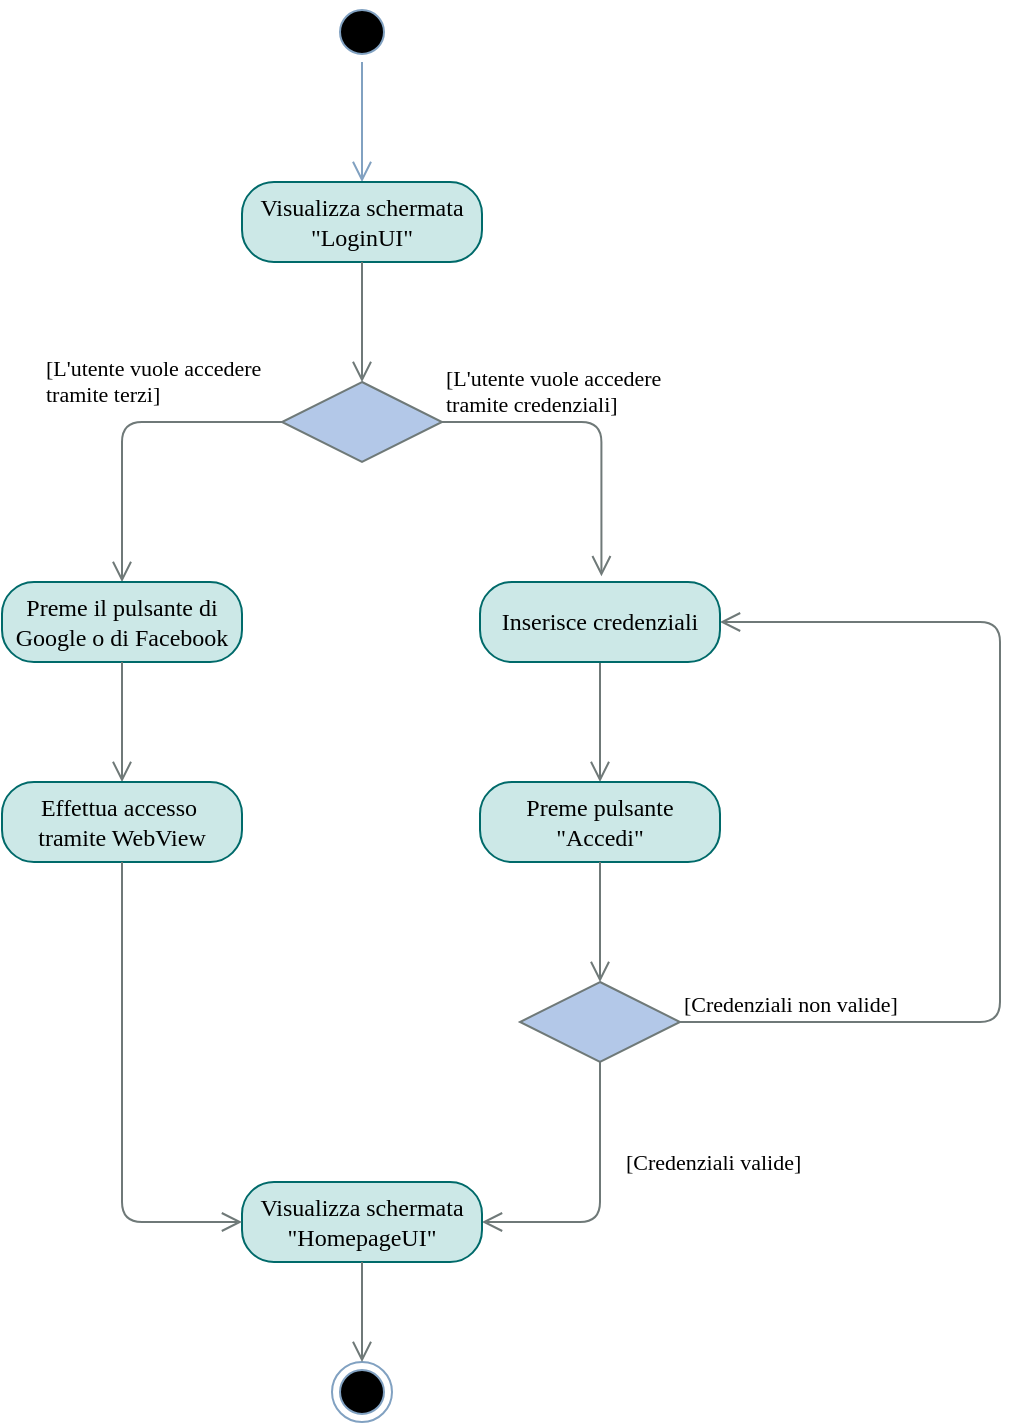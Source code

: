 <mxfile>
    <diagram id="DfZXAu3wmzwe0IcZCl70" name="Login/Login social">
        <mxGraphModel dx="1687" dy="883" grid="1" gridSize="10" guides="1" tooltips="1" connect="1" arrows="1" fold="1" page="1" pageScale="1" pageWidth="827" pageHeight="1169" math="0" shadow="0">
            <root>
                <mxCell id="0"/>
                <mxCell id="1" parent="0"/>
                <mxCell id="2" value="" style="ellipse;html=1;shape=startState;fillColor=#000000;strokeColor=#81A1C1;fontFamily=Fira Sans;fontSource=https%3A%2F%2Ffonts.googleapis.com%2Fcss%3Ffamily%3DFira%2BSans;" parent="1" vertex="1">
                    <mxGeometry x="645" y="30" width="30" height="30" as="geometry"/>
                </mxCell>
                <mxCell id="3" value="" style="edgeStyle=orthogonalEdgeStyle;html=1;verticalAlign=bottom;endArrow=open;endSize=8;strokeColor=#81A1C1;fontFamily=Fira Sans;fontSource=https%3A%2F%2Ffonts.googleapis.com%2Fcss%3Ffamily%3DFira%2BSans;entryX=0.5;entryY=0;entryDx=0;entryDy=0;exitX=0.5;exitY=1;exitDx=0;exitDy=0;" parent="1" source="2" edge="1" target="6">
                    <mxGeometry relative="1" as="geometry">
                        <mxPoint x="659" y="110" as="targetPoint"/>
                        <mxPoint x="660" y="70" as="sourcePoint"/>
                        <Array as="points"/>
                    </mxGeometry>
                </mxCell>
                <mxCell id="6" value="Visualizza schermata&lt;br&gt;&quot;LoginUI&quot;" style="rounded=1;whiteSpace=wrap;html=1;arcSize=40;fontColor=#000000;fillColor=#CCE8E7;strokeColor=#006A6A;fontFamily=Fira Sans;fontSource=https%3A%2F%2Ffonts.googleapis.com%2Fcss%3Ffamily%3DFira%2BSans;" parent="1" vertex="1">
                    <mxGeometry x="600" y="120" width="120" height="40" as="geometry"/>
                </mxCell>
                <mxCell id="7" value="" style="edgeStyle=orthogonalEdgeStyle;html=1;verticalAlign=bottom;endArrow=open;endSize=8;strokeColor=#6F7978;fontFamily=Fira Sans;fontSource=https%3A%2F%2Ffonts.googleapis.com%2Fcss%3Ffamily%3DFira%2BSans;entryX=0.5;entryY=0;entryDx=0;entryDy=0;" parent="1" source="6" target="36" edge="1">
                    <mxGeometry relative="1" as="geometry">
                        <mxPoint x="660" y="210" as="targetPoint"/>
                        <Array as="points"/>
                    </mxGeometry>
                </mxCell>
                <mxCell id="36" value="" style="rhombus;whiteSpace=wrap;html=1;fillColor=#B3C8E8;strokeColor=#6F7978;fontFamily=Fira Sans;fontSource=https%3A%2F%2Ffonts.googleapis.com%2Fcss%3Ffamily%3DFira%2BSans;" parent="1" vertex="1">
                    <mxGeometry x="620" y="220" width="80" height="40" as="geometry"/>
                </mxCell>
                <mxCell id="37" value="[L'utente vuole accedere &lt;br&gt;tramite credenziali]" style="edgeStyle=orthogonalEdgeStyle;html=1;align=left;verticalAlign=bottom;endArrow=open;endSize=8;strokeColor=#6F7978;entryX=0.506;entryY=-0.072;entryDx=0;entryDy=0;entryPerimeter=0;fontFamily=Fira Sans;fontSource=https%3A%2F%2Ffonts.googleapis.com%2Fcss%3Ffamily%3DFira%2BSans;" parent="1" source="36" target="64" edge="1">
                    <mxGeometry x="-1" relative="1" as="geometry">
                        <mxPoint x="780" y="300" as="targetPoint"/>
                        <mxPoint as="offset"/>
                    </mxGeometry>
                </mxCell>
                <mxCell id="38" value="[L'utente vuole accedere &lt;br&gt;tramite terzi]" style="edgeStyle=orthogonalEdgeStyle;html=1;align=left;verticalAlign=top;endArrow=open;endSize=8;strokeColor=#6F7978;entryX=0.5;entryY=0;entryDx=0;entryDy=0;fontFamily=Fira Sans;fontSource=https%3A%2F%2Ffonts.googleapis.com%2Fcss%3Ffamily%3DFira%2BSans;" parent="1" source="36" target="39" edge="1">
                    <mxGeometry y="-57" relative="1" as="geometry">
                        <mxPoint x="540" y="300" as="targetPoint"/>
                        <Array as="points">
                            <mxPoint x="540" y="240"/>
                        </Array>
                        <mxPoint x="17" y="-40" as="offset"/>
                    </mxGeometry>
                </mxCell>
                <mxCell id="39" value="Preme il pulsante di Google o di Facebook" style="rounded=1;whiteSpace=wrap;html=1;arcSize=40;fontColor=#000000;fillColor=#CCE8E7;strokeColor=#006A6A;fontFamily=Fira Sans;fontSource=https%3A%2F%2Ffonts.googleapis.com%2Fcss%3Ffamily%3DFira%2BSans;" parent="1" vertex="1">
                    <mxGeometry x="480" y="320" width="120" height="40" as="geometry"/>
                </mxCell>
                <mxCell id="40" value="" style="edgeStyle=orthogonalEdgeStyle;html=1;verticalAlign=bottom;endArrow=open;endSize=8;strokeColor=#6F7978;fontFamily=Fira Sans;fontSource=https%3A%2F%2Ffonts.googleapis.com%2Fcss%3Ffamily%3DFira%2BSans;exitX=0.5;exitY=1;exitDx=0;exitDy=0;entryX=0.5;entryY=0;entryDx=0;entryDy=0;" parent="1" source="39" target="IKP4s8SIM8X3_A3ncpb--80" edge="1">
                    <mxGeometry relative="1" as="geometry">
                        <mxPoint x="540" y="420" as="targetPoint"/>
                        <mxPoint x="630" y="340" as="sourcePoint"/>
                    </mxGeometry>
                </mxCell>
                <mxCell id="55" value="" style="edgeStyle=orthogonalEdgeStyle;html=1;verticalAlign=bottom;endArrow=open;endSize=8;strokeColor=#6F7978;fontFamily=Fira Sans;fontSource=https%3A%2F%2Ffonts.googleapis.com%2Fcss%3Ffamily%3DFira%2BSans;" parent="1" source="64" edge="1">
                    <mxGeometry relative="1" as="geometry">
                        <mxPoint x="779" y="420" as="targetPoint"/>
                    </mxGeometry>
                </mxCell>
                <mxCell id="56" value="" style="rhombus;whiteSpace=wrap;html=1;fillColor=#B3C8E8;strokeColor=#6F7978;fontFamily=Fira Sans;fontSource=https%3A%2F%2Ffonts.googleapis.com%2Fcss%3Ffamily%3DFira%2BSans;" parent="1" vertex="1">
                    <mxGeometry x="739" y="520" width="80" height="40" as="geometry"/>
                </mxCell>
                <mxCell id="57" value="[Credenziali non valide]" style="edgeStyle=orthogonalEdgeStyle;html=1;align=left;verticalAlign=bottom;endArrow=open;endSize=8;strokeColor=#6F7978;entryX=1;entryY=0.5;entryDx=0;entryDy=0;fontFamily=Fira Sans;fontSource=https%3A%2F%2Ffonts.googleapis.com%2Fcss%3Ffamily%3DFira%2BSans;" parent="1" source="56" target="64" edge="1">
                    <mxGeometry x="-1" relative="1" as="geometry">
                        <mxPoint x="849.0" y="340" as="targetPoint"/>
                        <Array as="points">
                            <mxPoint x="979.0" y="540"/>
                            <mxPoint x="979.0" y="340"/>
                        </Array>
                    </mxGeometry>
                </mxCell>
                <mxCell id="58" value="[Credenziali valide]" style="edgeStyle=orthogonalEdgeStyle;html=1;align=left;verticalAlign=top;endArrow=open;endSize=8;strokeColor=#6F7978;fontFamily=Fira Sans;fontSource=https%3A%2F%2Ffonts.googleapis.com%2Fcss%3Ffamily%3DFira%2BSans;exitX=0.5;exitY=1;exitDx=0;exitDy=0;entryX=1;entryY=0.5;entryDx=0;entryDy=0;" parent="1" source="56" target="61" edge="1">
                    <mxGeometry x="-0.476" y="11" relative="1" as="geometry">
                        <mxPoint x="740" y="730" as="targetPoint"/>
                        <Array as="points">
                            <mxPoint x="779" y="640"/>
                        </Array>
                        <mxPoint as="offset"/>
                        <mxPoint x="580" y="510" as="sourcePoint"/>
                    </mxGeometry>
                </mxCell>
                <mxCell id="59" value="Preme pulsante &quot;Accedi&quot;" style="rounded=1;whiteSpace=wrap;html=1;arcSize=40;fontColor=#000000;fillColor=#CCE8E7;strokeColor=#006A6A;fontFamily=Fira Sans;fontSource=https%3A%2F%2Ffonts.googleapis.com%2Fcss%3Ffamily%3DFira%2BSans;" parent="1" vertex="1">
                    <mxGeometry x="719" y="420" width="120" height="40" as="geometry"/>
                </mxCell>
                <mxCell id="60" value="" style="edgeStyle=orthogonalEdgeStyle;html=1;verticalAlign=bottom;endArrow=open;endSize=8;strokeColor=#6F7978;fontFamily=Fira Sans;fontSource=https%3A%2F%2Ffonts.googleapis.com%2Fcss%3Ffamily%3DFira%2BSans;" parent="1" source="59" edge="1">
                    <mxGeometry relative="1" as="geometry">
                        <mxPoint x="779" y="520" as="targetPoint"/>
                    </mxGeometry>
                </mxCell>
                <mxCell id="61" value="Visualizza schermata &quot;HomepageUI&quot;" style="rounded=1;whiteSpace=wrap;html=1;arcSize=40;fontColor=#000000;fillColor=#CCE8E7;strokeColor=#006A6A;fontFamily=Fira Sans;fontSource=https%3A%2F%2Ffonts.googleapis.com%2Fcss%3Ffamily%3DFira%2BSans;" parent="1" vertex="1">
                    <mxGeometry x="600" y="620" width="120" height="40" as="geometry"/>
                </mxCell>
                <mxCell id="63" value="" style="ellipse;html=1;shape=endState;fillColor=#000000;strokeColor=#81A1C1;fontFamily=Fira Sans;fontSource=https%3A%2F%2Ffonts.googleapis.com%2Fcss%3Ffamily%3DFira%2BSans;" parent="1" vertex="1">
                    <mxGeometry x="645" y="710" width="30" height="30" as="geometry"/>
                </mxCell>
                <mxCell id="64" value="Inserisce credenziali" style="rounded=1;whiteSpace=wrap;html=1;arcSize=40;fontColor=#000000;fillColor=#CCE8E7;strokeColor=#006A6A;fontFamily=Fira Sans;fontSource=https%3A%2F%2Ffonts.googleapis.com%2Fcss%3Ffamily%3DFira%2BSans;" parent="1" vertex="1">
                    <mxGeometry x="719" y="320" width="120" height="40" as="geometry"/>
                </mxCell>
                <mxCell id="66" value="" style="edgeStyle=orthogonalEdgeStyle;html=1;verticalAlign=bottom;endArrow=open;endSize=8;strokeColor=#6F7978;fontFamily=Fira Sans;fontSource=https%3A%2F%2Ffonts.googleapis.com%2Fcss%3Ffamily%3DFira%2BSans;exitX=0.5;exitY=1;exitDx=0;exitDy=0;entryX=0.5;entryY=0;entryDx=0;entryDy=0;" parent="1" edge="1" target="63" source="61">
                    <mxGeometry relative="1" as="geometry">
                        <mxPoint x="660" y="720" as="targetPoint"/>
                        <mxPoint x="659.5" y="670" as="sourcePoint"/>
                    </mxGeometry>
                </mxCell>
                <mxCell id="IKP4s8SIM8X3_A3ncpb--80" value="Effettua accesso&amp;nbsp;&lt;br&gt;tramite WebView" style="rounded=1;whiteSpace=wrap;html=1;arcSize=40;fontColor=#000000;fillColor=#CCE8E7;strokeColor=#006A6A;fontFamily=Fira Sans;fontSource=https%3A%2F%2Ffonts.googleapis.com%2Fcss%3Ffamily%3DFira%2BSans;" vertex="1" parent="1">
                    <mxGeometry x="480" y="420" width="120" height="40" as="geometry"/>
                </mxCell>
                <mxCell id="IKP4s8SIM8X3_A3ncpb--81" value="" style="edgeStyle=orthogonalEdgeStyle;html=1;verticalAlign=bottom;endArrow=open;endSize=8;strokeColor=#6F7978;fontFamily=Fira Sans;fontSource=https%3A%2F%2Ffonts.googleapis.com%2Fcss%3Ffamily%3DFira%2BSans;exitX=0.5;exitY=1;exitDx=0;exitDy=0;entryX=0;entryY=0.5;entryDx=0;entryDy=0;" edge="1" parent="1" source="IKP4s8SIM8X3_A3ncpb--80" target="61">
                    <mxGeometry relative="1" as="geometry">
                        <mxPoint x="539.66" y="530.0" as="targetPoint"/>
                        <mxPoint x="539.66" y="470" as="sourcePoint"/>
                    </mxGeometry>
                </mxCell>
            </root>
        </mxGraphModel>
    </diagram>
    <diagram id="ALaczC5mkR7BzvLYGRh7" name="Aggiungi itinerario">
        <mxGraphModel dx="804" dy="519" grid="1" gridSize="10" guides="1" tooltips="1" connect="1" arrows="1" fold="1" page="1" pageScale="1" pageWidth="827" pageHeight="1169" math="0" shadow="0">
            <root>
                <mxCell id="TtmnGCqJGLE9cN-NqqPR-0"/>
                <mxCell id="TtmnGCqJGLE9cN-NqqPR-1" parent="TtmnGCqJGLE9cN-NqqPR-0"/>
                <mxCell id="TtmnGCqJGLE9cN-NqqPR-2" value="f" style="ellipse;html=1;shape=endState;fillColor=#000000;strokeColor=#81A1C1;fontFamily=Fira Sans;fontSource=https%3A%2F%2Ffonts.googleapis.com%2Fcss%3Ffamily%3DFira%2BSans;" parent="TtmnGCqJGLE9cN-NqqPR-1" vertex="1">
                    <mxGeometry x="384" y="70" width="30" height="30" as="geometry"/>
                </mxCell>
                <mxCell id="JYeMRQZDa-Wc7VvY4UhI-0" value="Preme pulsante &quot;Nuovo itinerario&quot;" style="rounded=1;whiteSpace=wrap;html=1;arcSize=40;fontColor=#000000;fillColor=#CCE8E7;strokeColor=#006A6A;fontFamily=Fira Sans;fontSource=https%3A%2F%2Ffonts.googleapis.com%2Fcss%3Ffamily%3DFira%2BSans;" parent="TtmnGCqJGLE9cN-NqqPR-1" vertex="1">
                    <mxGeometry x="329" y="160" width="140" height="40" as="geometry"/>
                </mxCell>
                <mxCell id="JYeMRQZDa-Wc7VvY4UhI-1" value="" style="edgeStyle=orthogonalEdgeStyle;html=1;verticalAlign=bottom;endArrow=open;endSize=8;strokeColor=#6F7978;fontFamily=Fira Sans;fontSource=https%3A%2F%2Ffonts.googleapis.com%2Fcss%3Ffamily%3DFira%2BSans;" parent="TtmnGCqJGLE9cN-NqqPR-1" source="JYeMRQZDa-Wc7VvY4UhI-0" edge="1">
                    <mxGeometry relative="1" as="geometry">
                        <mxPoint x="399" y="260" as="targetPoint"/>
                    </mxGeometry>
                </mxCell>
                <mxCell id="JYeMRQZDa-Wc7VvY4UhI-2" value="" style="edgeStyle=orthogonalEdgeStyle;html=1;verticalAlign=bottom;endArrow=open;endSize=8;strokeColor=#81A1C1;fontFamily=Fira Sans;fontSource=https%3A%2F%2Ffonts.googleapis.com%2Fcss%3Ffamily%3DFira%2BSans;" parent="TtmnGCqJGLE9cN-NqqPR-1" edge="1">
                    <mxGeometry relative="1" as="geometry">
                        <mxPoint x="398.5" y="160" as="targetPoint"/>
                        <mxPoint x="398.5" y="100" as="sourcePoint"/>
                    </mxGeometry>
                </mxCell>
                <mxCell id="JYeMRQZDa-Wc7VvY4UhI-3" value="Visualizza schermata &quot;AddItineraryInfoUI&quot;" style="rounded=1;whiteSpace=wrap;html=1;arcSize=40;fontColor=#000000;fillColor=#CCE8E7;strokeColor=#006A6A;fontFamily=Fira Sans;fontSource=https%3A%2F%2Ffonts.googleapis.com%2Fcss%3Ffamily%3DFira%2BSans;" parent="TtmnGCqJGLE9cN-NqqPR-1" vertex="1">
                    <mxGeometry x="329" y="260" width="140" height="40" as="geometry"/>
                </mxCell>
                <mxCell id="JYeMRQZDa-Wc7VvY4UhI-4" value="" style="edgeStyle=orthogonalEdgeStyle;html=1;verticalAlign=bottom;endArrow=open;endSize=8;strokeColor=#6F7978;fontFamily=Fira Sans;fontSource=https%3A%2F%2Ffonts.googleapis.com%2Fcss%3Ffamily%3DFira%2BSans;" parent="TtmnGCqJGLE9cN-NqqPR-1" source="JYeMRQZDa-Wc7VvY4UhI-3" edge="1">
                    <mxGeometry relative="1" as="geometry">
                        <mxPoint x="399" y="360" as="targetPoint"/>
                    </mxGeometry>
                </mxCell>
                <mxCell id="JYeMRQZDa-Wc7VvY4UhI-5" value="" style="rhombus;whiteSpace=wrap;html=1;fillColor=#B3C8E8;strokeColor=#6F7978;fontFamily=Fira Sans;fontSource=https%3A%2F%2Ffonts.googleapis.com%2Fcss%3Ffamily%3DFira%2BSans;" parent="TtmnGCqJGLE9cN-NqqPR-1" vertex="1">
                    <mxGeometry x="359" y="560" width="80" height="40" as="geometry"/>
                </mxCell>
                <mxCell id="JYeMRQZDa-Wc7VvY4UhI-6" value="[Durata non valida]" style="edgeStyle=orthogonalEdgeStyle;html=1;align=left;verticalAlign=bottom;endArrow=open;endSize=8;strokeColor=#6F7978;fontFamily=Fira Sans;fontSource=https%3A%2F%2Ffonts.googleapis.com%2Fcss%3Ffamily%3DFira%2BSans;" parent="TtmnGCqJGLE9cN-NqqPR-1" source="JYeMRQZDa-Wc7VvY4UhI-5" edge="1">
                    <mxGeometry x="0.048" relative="1" as="geometry">
                        <mxPoint x="459" y="380" as="targetPoint"/>
                        <Array as="points">
                            <mxPoint x="559" y="580"/>
                            <mxPoint x="559" y="380"/>
                        </Array>
                        <mxPoint as="offset"/>
                    </mxGeometry>
                </mxCell>
                <mxCell id="JYeMRQZDa-Wc7VvY4UhI-7" value="[Durata valida]" style="edgeStyle=orthogonalEdgeStyle;html=1;align=left;verticalAlign=top;endArrow=open;endSize=8;strokeColor=#6F7978;fontFamily=Fira Sans;fontSource=https%3A%2F%2Ffonts.googleapis.com%2Fcss%3Ffamily%3DFira%2BSans;" edge="1" parent="TtmnGCqJGLE9cN-NqqPR-1" source="JYeMRQZDa-Wc7VvY4UhI-5">
                    <mxGeometry x="-0.667" relative="1" as="geometry">
                        <mxPoint x="399" y="670" as="targetPoint"/>
                        <Array as="points">
                            <mxPoint x="399" y="630"/>
                            <mxPoint x="399" y="630"/>
                        </Array>
                        <mxPoint as="offset"/>
                    </mxGeometry>
                </mxCell>
                <mxCell id="JYeMRQZDa-Wc7VvY4UhI-8" value="Preme pulsante &quot;Successivo&quot;" style="rounded=1;whiteSpace=wrap;html=1;arcSize=40;fontColor=#000000;fillColor=#CCE8E7;strokeColor=#006A6A;fontFamily=Fira Sans;fontSource=https%3A%2F%2Ffonts.googleapis.com%2Fcss%3Ffamily%3DFira%2BSans;" parent="TtmnGCqJGLE9cN-NqqPR-1" vertex="1">
                    <mxGeometry x="329" y="460" width="140" height="40" as="geometry"/>
                </mxCell>
                <mxCell id="JYeMRQZDa-Wc7VvY4UhI-12" value="Inserisce informazioni" style="rounded=1;whiteSpace=wrap;html=1;arcSize=40;fontColor=#000000;fillColor=#CCE8E7;strokeColor=#006A6A;fontFamily=Fira Sans;fontSource=https%3A%2F%2Ffonts.googleapis.com%2Fcss%3Ffamily%3DFira%2BSans;" parent="TtmnGCqJGLE9cN-NqqPR-1" vertex="1">
                    <mxGeometry x="329" y="360" width="140" height="40" as="geometry"/>
                </mxCell>
                <mxCell id="JYeMRQZDa-Wc7VvY4UhI-13" value="" style="edgeStyle=orthogonalEdgeStyle;html=1;verticalAlign=bottom;endArrow=open;endSize=8;strokeColor=#6F7978;fontFamily=Fira Sans;fontSource=https%3A%2F%2Ffonts.googleapis.com%2Fcss%3Ffamily%3DFira%2BSans;" parent="TtmnGCqJGLE9cN-NqqPR-1" source="JYeMRQZDa-Wc7VvY4UhI-12" edge="1">
                    <mxGeometry relative="1" as="geometry">
                        <mxPoint x="399" y="460" as="targetPoint"/>
                    </mxGeometry>
                </mxCell>
                <mxCell id="baHo2-OKki2JLrSelUKf-0" value="" style="edgeStyle=orthogonalEdgeStyle;html=1;verticalAlign=bottom;endArrow=open;endSize=8;strokeColor=#6F7978;fontFamily=Fira Sans;fontSource=https%3A%2F%2Ffonts.googleapis.com%2Fcss%3Ffamily%3DFira%2BSans;" parent="TtmnGCqJGLE9cN-NqqPR-1" edge="1">
                    <mxGeometry relative="1" as="geometry">
                        <mxPoint x="398.66" y="560" as="targetPoint"/>
                        <mxPoint x="398.66" y="500" as="sourcePoint"/>
                    </mxGeometry>
                </mxCell>
                <mxCell id="baHo2-OKki2JLrSelUKf-1" value="Visualizza schermata&lt;br&gt;&quot;AddItineraryPhotosUI&quot;" style="rounded=1;whiteSpace=wrap;html=1;arcSize=40;fontColor=#000000;fillColor=#CCE8E7;strokeColor=#006A6A;fontFamily=Fira Sans;fontSource=https%3A%2F%2Ffonts.googleapis.com%2Fcss%3Ffamily%3DFira%2BSans;" parent="TtmnGCqJGLE9cN-NqqPR-1" vertex="1">
                    <mxGeometry x="329" y="670" width="140" height="40" as="geometry"/>
                </mxCell>
                <mxCell id="baHo2-OKki2JLrSelUKf-2" value="" style="edgeStyle=orthogonalEdgeStyle;html=1;verticalAlign=bottom;endArrow=open;endSize=8;strokeColor=#6F7978;fontFamily=Fira Sans;fontSource=https%3A%2F%2Ffonts.googleapis.com%2Fcss%3Ffamily%3DFira%2BSans;" parent="TtmnGCqJGLE9cN-NqqPR-1" source="baHo2-OKki2JLrSelUKf-1" edge="1">
                    <mxGeometry relative="1" as="geometry">
                        <mxPoint x="399" y="770.0" as="targetPoint"/>
                    </mxGeometry>
                </mxCell>
                <mxCell id="baHo2-OKki2JLrSelUKf-3" value="" style="rhombus;whiteSpace=wrap;html=1;fillColor=#B3C8E8;strokeColor=#6F7978;fontFamily=Fira Sans;fontSource=https%3A%2F%2Ffonts.googleapis.com%2Fcss%3Ffamily%3DFira%2BSans;" parent="TtmnGCqJGLE9cN-NqqPR-1" vertex="1">
                    <mxGeometry x="359" y="870" width="80" height="40" as="geometry"/>
                </mxCell>
                <mxCell id="baHo2-OKki2JLrSelUKf-4" value="[Selezionate 0 o più di 5 foto]" style="edgeStyle=orthogonalEdgeStyle;html=1;align=left;verticalAlign=bottom;endArrow=open;endSize=8;strokeColor=#6F7978;fontFamily=Fira Sans;fontSource=https%3A%2F%2Ffonts.googleapis.com%2Fcss%3Ffamily%3DFira%2BSans;" parent="TtmnGCqJGLE9cN-NqqPR-1" source="baHo2-OKki2JLrSelUKf-3" edge="1">
                    <mxGeometry x="0.063" relative="1" as="geometry">
                        <mxPoint x="459" y="790.0" as="targetPoint"/>
                        <Array as="points">
                            <mxPoint x="559" y="890"/>
                            <mxPoint x="559" y="790"/>
                        </Array>
                        <mxPoint as="offset"/>
                    </mxGeometry>
                </mxCell>
                <mxCell id="baHo2-OKki2JLrSelUKf-5" value="[Selezionata almeno una foto]" style="edgeStyle=orthogonalEdgeStyle;html=1;align=left;verticalAlign=top;endArrow=open;endSize=8;strokeColor=#6F7978;fontFamily=Fira Sans;fontSource=https%3A%2F%2Ffonts.googleapis.com%2Fcss%3Ffamily%3DFira%2BSans;" parent="TtmnGCqJGLE9cN-NqqPR-1" source="baHo2-OKki2JLrSelUKf-3" edge="1">
                    <mxGeometry x="-0.667" relative="1" as="geometry">
                        <mxPoint x="399" y="980" as="targetPoint"/>
                        <Array as="points">
                            <mxPoint x="399" y="940"/>
                            <mxPoint x="399" y="940"/>
                        </Array>
                        <mxPoint as="offset"/>
                    </mxGeometry>
                </mxCell>
                <mxCell id="baHo2-OKki2JLrSelUKf-6" value="Preme pulsante &quot;Successivo&quot;" style="rounded=1;whiteSpace=wrap;html=1;arcSize=40;fontColor=#000000;fillColor=#CCE8E7;strokeColor=#006A6A;fontFamily=Fira Sans;fontSource=https%3A%2F%2Ffonts.googleapis.com%2Fcss%3Ffamily%3DFira%2BSans;" parent="TtmnGCqJGLE9cN-NqqPR-1" vertex="1">
                    <mxGeometry x="329" y="980" width="140" height="40" as="geometry"/>
                </mxCell>
                <mxCell id="baHo2-OKki2JLrSelUKf-7" value="Inserisce foto" style="rounded=1;whiteSpace=wrap;html=1;arcSize=40;fontColor=#000000;fillColor=#CCE8E7;strokeColor=#006A6A;fontFamily=Fira Sans;fontSource=https%3A%2F%2Ffonts.googleapis.com%2Fcss%3Ffamily%3DFira%2BSans;" parent="TtmnGCqJGLE9cN-NqqPR-1" vertex="1">
                    <mxGeometry x="329" y="770" width="140" height="40" as="geometry"/>
                </mxCell>
                <mxCell id="baHo2-OKki2JLrSelUKf-8" value="" style="edgeStyle=orthogonalEdgeStyle;html=1;verticalAlign=bottom;endArrow=open;endSize=8;strokeColor=#6F7978;fontFamily=Fira Sans;fontSource=https%3A%2F%2Ffonts.googleapis.com%2Fcss%3Ffamily%3DFira%2BSans;" parent="TtmnGCqJGLE9cN-NqqPR-1" source="baHo2-OKki2JLrSelUKf-7" edge="1">
                    <mxGeometry relative="1" as="geometry">
                        <mxPoint x="399" y="870.0" as="targetPoint"/>
                    </mxGeometry>
                </mxCell>
                <mxCell id="baHo2-OKki2JLrSelUKf-9" value="" style="edgeStyle=orthogonalEdgeStyle;html=1;verticalAlign=bottom;endArrow=open;endSize=8;strokeColor=#6F7978;fontFamily=Fira Sans;fontSource=https%3A%2F%2Ffonts.googleapis.com%2Fcss%3Ffamily%3DFira%2BSans;" parent="TtmnGCqJGLE9cN-NqqPR-1" edge="1">
                    <mxGeometry relative="1" as="geometry">
                        <mxPoint x="398.66" y="1080" as="targetPoint"/>
                        <mxPoint x="398.66" y="1020" as="sourcePoint"/>
                    </mxGeometry>
                </mxCell>
                <mxCell id="baHo2-OKki2JLrSelUKf-12" value="" style="edgeStyle=orthogonalEdgeStyle;html=1;verticalAlign=bottom;endArrow=open;endSize=8;strokeColor=#6F7978;fontFamily=Fira Sans;fontSource=https%3A%2F%2Ffonts.googleapis.com%2Fcss%3Ffamily%3DFira%2BSans;" parent="TtmnGCqJGLE9cN-NqqPR-1" source="baHo2-OKki2JLrSelUKf-20" edge="1">
                    <mxGeometry relative="1" as="geometry">
                        <mxPoint x="399" y="1180" as="targetPoint"/>
                    </mxGeometry>
                </mxCell>
                <mxCell id="baHo2-OKki2JLrSelUKf-13" value="" style="rhombus;whiteSpace=wrap;html=1;fillColor=#B3C8E8;strokeColor=#6F7978;fontFamily=Fira Sans;fontSource=https%3A%2F%2Ffonts.googleapis.com%2Fcss%3Ffamily%3DFira%2BSans;" parent="TtmnGCqJGLE9cN-NqqPR-1" vertex="1">
                    <mxGeometry x="359" y="1180" width="80" height="40" as="geometry"/>
                </mxCell>
                <mxCell id="baHo2-OKki2JLrSelUKf-15" value="[L'utente vuole inserire le &lt;br&gt;tappe manualmente]" style="edgeStyle=orthogonalEdgeStyle;html=1;align=left;verticalAlign=top;endArrow=open;endSize=8;strokeColor=#6F7978;fontFamily=Fira Sans;fontSource=https%3A%2F%2Ffonts.googleapis.com%2Fcss%3Ffamily%3DFira%2BSans;" parent="TtmnGCqJGLE9cN-NqqPR-1" source="baHo2-OKki2JLrSelUKf-13" edge="1">
                    <mxGeometry x="0.297" y="-130" relative="1" as="geometry">
                        <mxPoint x="240" y="1280" as="targetPoint"/>
                        <Array as="points">
                            <mxPoint x="240" y="1200"/>
                        </Array>
                        <mxPoint as="offset"/>
                    </mxGeometry>
                </mxCell>
                <mxCell id="baHo2-OKki2JLrSelUKf-16" value="Inserisce tappe manualmente" style="rounded=1;whiteSpace=wrap;html=1;arcSize=40;fontColor=#000000;fillColor=#CCE8E7;strokeColor=#006A6A;fontFamily=Fira Sans;fontSource=https%3A%2F%2Ffonts.googleapis.com%2Fcss%3Ffamily%3DFira%2BSans;" parent="TtmnGCqJGLE9cN-NqqPR-1" vertex="1">
                    <mxGeometry x="170" y="1280" width="140" height="40" as="geometry"/>
                </mxCell>
                <mxCell id="baHo2-OKki2JLrSelUKf-19" value="" style="edgeStyle=orthogonalEdgeStyle;html=1;verticalAlign=bottom;endArrow=open;endSize=8;strokeColor=#6F7978;entryX=0.25;entryY=0;entryDx=0;entryDy=0;fontFamily=Fira Sans;fontSource=https%3A%2F%2Ffonts.googleapis.com%2Fcss%3Ffamily%3DFira%2BSans;" parent="TtmnGCqJGLE9cN-NqqPR-1" target="baHo2-OKki2JLrSelUKf-30" edge="1">
                    <mxGeometry relative="1" as="geometry">
                        <mxPoint x="239.58" y="1380" as="targetPoint"/>
                        <mxPoint x="239.58" y="1320" as="sourcePoint"/>
                        <Array as="points">
                            <mxPoint x="240" y="1560"/>
                            <mxPoint x="364" y="1560"/>
                        </Array>
                    </mxGeometry>
                </mxCell>
                <mxCell id="baHo2-OKki2JLrSelUKf-20" value="Visualizza schermata &quot;AddItineraryMapUI&quot;" style="rounded=1;whiteSpace=wrap;html=1;arcSize=40;fontColor=#000000;fillColor=#CCE8E7;strokeColor=#006A6A;fontFamily=Fira Sans;fontSource=https%3A%2F%2Ffonts.googleapis.com%2Fcss%3Ffamily%3DFira%2BSans;" parent="TtmnGCqJGLE9cN-NqqPR-1" vertex="1">
                    <mxGeometry x="329" y="1080" width="140" height="40" as="geometry"/>
                </mxCell>
                <mxCell id="baHo2-OKki2JLrSelUKf-23" value="[L'utente vuole importare &lt;br&gt;un file GPX]" style="edgeStyle=orthogonalEdgeStyle;html=1;align=left;verticalAlign=top;endArrow=open;endSize=8;strokeColor=#6F7978;exitX=1;exitY=0.5;exitDx=0;exitDy=0;fontFamily=Fira Sans;fontSource=https%3A%2F%2Ffonts.googleapis.com%2Fcss%3Ffamily%3DFira%2BSans;" parent="TtmnGCqJGLE9cN-NqqPR-1" source="baHo2-OKki2JLrSelUKf-13" edge="1">
                    <mxGeometry x="0.304" relative="1" as="geometry">
                        <mxPoint x="560" y="1280" as="targetPoint"/>
                        <mxPoint x="460" y="1200" as="sourcePoint"/>
                        <Array as="points">
                            <mxPoint x="560" y="1200"/>
                        </Array>
                        <mxPoint as="offset"/>
                    </mxGeometry>
                </mxCell>
                <mxCell id="baHo2-OKki2JLrSelUKf-25" value="[L'utente vuole &lt;br&gt;selezionare le&lt;br&gt;tappe su mappa]" style="edgeStyle=orthogonalEdgeStyle;html=1;align=left;verticalAlign=top;endArrow=open;endSize=8;strokeColor=#6F7978;exitX=0.5;exitY=1;exitDx=0;exitDy=0;fontFamily=Fira Sans;fontSource=https%3A%2F%2Ffonts.googleapis.com%2Fcss%3Ffamily%3DFira%2BSans;" parent="TtmnGCqJGLE9cN-NqqPR-1" source="baHo2-OKki2JLrSelUKf-13" edge="1">
                    <mxGeometry x="-1" relative="1" as="geometry">
                        <mxPoint x="399" y="1280" as="targetPoint"/>
                        <mxPoint x="380" y="1280" as="sourcePoint"/>
                        <Array as="points">
                            <mxPoint x="399" y="1270"/>
                            <mxPoint x="399" y="1270"/>
                        </Array>
                        <mxPoint as="offset"/>
                    </mxGeometry>
                </mxCell>
                <mxCell id="baHo2-OKki2JLrSelUKf-26" value="Seleziona tappe sulla mappa" style="rounded=1;whiteSpace=wrap;html=1;arcSize=40;fontColor=#000000;fillColor=#CCE8E7;strokeColor=#006A6A;fontFamily=Fira Sans;fontSource=https%3A%2F%2Ffonts.googleapis.com%2Fcss%3Ffamily%3DFira%2BSans;" parent="TtmnGCqJGLE9cN-NqqPR-1" vertex="1">
                    <mxGeometry x="329" y="1280" width="140" height="40" as="geometry"/>
                </mxCell>
                <mxCell id="baHo2-OKki2JLrSelUKf-27" value="Seleziona file" style="rounded=1;whiteSpace=wrap;html=1;arcSize=40;fontColor=#000000;fillColor=#CCE8E7;strokeColor=#006A6A;fontFamily=Fira Sans;fontSource=https%3A%2F%2Ffonts.googleapis.com%2Fcss%3Ffamily%3DFira%2BSans;" parent="TtmnGCqJGLE9cN-NqqPR-1" vertex="1">
                    <mxGeometry x="490" y="1480" width="140" height="40" as="geometry"/>
                </mxCell>
                <mxCell id="baHo2-OKki2JLrSelUKf-28" value="" style="edgeStyle=orthogonalEdgeStyle;html=1;verticalAlign=bottom;endArrow=open;endSize=8;strokeColor=#6F7978;entryX=0.5;entryY=0;entryDx=0;entryDy=0;fontFamily=Fira Sans;fontSource=https%3A%2F%2Ffonts.googleapis.com%2Fcss%3Ffamily%3DFira%2BSans;" parent="TtmnGCqJGLE9cN-NqqPR-1" edge="1" target="baHo2-OKki2JLrSelUKf-30">
                    <mxGeometry relative="1" as="geometry">
                        <mxPoint x="398.58" y="1380" as="targetPoint"/>
                        <mxPoint x="398.58" y="1320" as="sourcePoint"/>
                    </mxGeometry>
                </mxCell>
                <mxCell id="baHo2-OKki2JLrSelUKf-29" value="" style="edgeStyle=orthogonalEdgeStyle;html=1;verticalAlign=bottom;endArrow=open;endSize=8;strokeColor=#6F7978;entryX=0.75;entryY=0;entryDx=0;entryDy=0;exitX=0.5;exitY=1;exitDx=0;exitDy=0;fontFamily=Fira Sans;fontSource=https%3A%2F%2Ffonts.googleapis.com%2Fcss%3Ffamily%3DFira%2BSans;" parent="TtmnGCqJGLE9cN-NqqPR-1" target="baHo2-OKki2JLrSelUKf-30" edge="1" source="baHo2-OKki2JLrSelUKf-27">
                    <mxGeometry relative="1" as="geometry">
                        <mxPoint x="559.58" y="1380" as="targetPoint"/>
                        <mxPoint x="560" y="1600" as="sourcePoint"/>
                        <Array as="points">
                            <mxPoint x="560" y="1560"/>
                            <mxPoint x="434" y="1560"/>
                        </Array>
                    </mxGeometry>
                </mxCell>
                <mxCell id="baHo2-OKki2JLrSelUKf-30" value="Preme pulsante &quot;Pubblica&quot;" style="rounded=1;whiteSpace=wrap;html=1;arcSize=40;fontColor=#000000;fillColor=#CCE8E7;strokeColor=#006A6A;fontFamily=Fira Sans;fontSource=https%3A%2F%2Ffonts.googleapis.com%2Fcss%3Ffamily%3DFira%2BSans;" parent="TtmnGCqJGLE9cN-NqqPR-1" vertex="1">
                    <mxGeometry x="329" y="1610" width="140" height="40" as="geometry"/>
                </mxCell>
                <mxCell id="baHo2-OKki2JLrSelUKf-31" value="" style="edgeStyle=orthogonalEdgeStyle;html=1;verticalAlign=bottom;endArrow=open;endSize=8;strokeColor=#6F7978;fontFamily=Fira Sans;fontSource=https%3A%2F%2Ffonts.googleapis.com%2Fcss%3Ffamily%3DFira%2BSans;" parent="TtmnGCqJGLE9cN-NqqPR-1" source="baHo2-OKki2JLrSelUKf-30" edge="1">
                    <mxGeometry relative="1" as="geometry">
                        <mxPoint x="399" y="1710" as="targetPoint"/>
                    </mxGeometry>
                </mxCell>
                <mxCell id="baHo2-OKki2JLrSelUKf-32" value="" style="ellipse;html=1;shape=endState;fillColor=#000000;strokeColor=#6F7978;fontFamily=Fira Sans;fontSource=https%3A%2F%2Ffonts.googleapis.com%2Fcss%3Ffamily%3DFira%2BSans;" parent="TtmnGCqJGLE9cN-NqqPR-1" vertex="1">
                    <mxGeometry x="384" y="1710" width="30" height="30" as="geometry"/>
                </mxCell>
                <mxCell id="FS9ip7NS0fmkenPUV0VM-2" value="Apre menu a tendina" style="rounded=1;whiteSpace=wrap;html=1;arcSize=40;fontColor=#000000;fillColor=#CCE8E7;strokeColor=#006A6A;fontFamily=Fira Sans;fontSource=https%3A%2F%2Ffonts.googleapis.com%2Fcss%3Ffamily%3DFira%2BSans;" vertex="1" parent="TtmnGCqJGLE9cN-NqqPR-1">
                    <mxGeometry x="489" y="1280" width="141" height="40" as="geometry"/>
                </mxCell>
                <mxCell id="FS9ip7NS0fmkenPUV0VM-3" value="" style="edgeStyle=orthogonalEdgeStyle;html=1;verticalAlign=bottom;endArrow=open;endSize=8;strokeColor=#6F7978;fontFamily=Fira Sans;fontSource=https%3A%2F%2Ffonts.googleapis.com%2Fcss%3Ffamily%3DFira%2BSans;" edge="1" source="FS9ip7NS0fmkenPUV0VM-2" parent="TtmnGCqJGLE9cN-NqqPR-1">
                    <mxGeometry relative="1" as="geometry">
                        <mxPoint x="560" y="1380" as="targetPoint"/>
                    </mxGeometry>
                </mxCell>
                <mxCell id="FS9ip7NS0fmkenPUV0VM-4" value="Seleziona &lt;br&gt;&quot;Importa file GPX&quot;" style="rounded=1;whiteSpace=wrap;html=1;arcSize=40;fontColor=#000000;fillColor=#CCE8E7;strokeColor=#006A6A;fontFamily=Fira Sans;fontSource=https%3A%2F%2Ffonts.googleapis.com%2Fcss%3Ffamily%3DFira%2BSans;" vertex="1" parent="TtmnGCqJGLE9cN-NqqPR-1">
                    <mxGeometry x="489" y="1380" width="141" height="40" as="geometry"/>
                </mxCell>
                <mxCell id="FS9ip7NS0fmkenPUV0VM-5" value="" style="edgeStyle=orthogonalEdgeStyle;html=1;verticalAlign=bottom;endArrow=open;endSize=8;strokeColor=#6F7978;fontFamily=Fira Sans;fontSource=https%3A%2F%2Ffonts.googleapis.com%2Fcss%3Ffamily%3DFira%2BSans;" edge="1" source="FS9ip7NS0fmkenPUV0VM-4" parent="TtmnGCqJGLE9cN-NqqPR-1">
                    <mxGeometry relative="1" as="geometry">
                        <mxPoint x="560" y="1480.0" as="targetPoint"/>
                    </mxGeometry>
                </mxCell>
            </root>
        </mxGraphModel>
    </diagram>
    <diagram id="8ASAX_tnSwyeUMKj6Iiv" name="Gestione profilo">
        <mxGraphModel dx="2199" dy="916" grid="1" gridSize="10" guides="1" tooltips="1" connect="1" arrows="1" fold="1" page="1" pageScale="1" pageWidth="827" pageHeight="1169" math="0" shadow="0">
            <root>
                <mxCell id="U4YsfLJUnH2YUSP0RZhR-0"/>
                <mxCell id="U4YsfLJUnH2YUSP0RZhR-1" parent="U4YsfLJUnH2YUSP0RZhR-0"/>
                <mxCell id="CdoeSqfTrKBADaOMWKZn-0" value="" style="ellipse;html=1;shape=startState;fillColor=#000000;strokeColor=#B3C8E8;fontFamily=Fira Sans;fontSource=https%3A%2F%2Ffonts.googleapis.com%2Fcss%3Ffamily%3DFira%2BSans;" parent="U4YsfLJUnH2YUSP0RZhR-1" vertex="1">
                    <mxGeometry x="384" y="150" width="30" height="30" as="geometry"/>
                </mxCell>
                <mxCell id="CdoeSqfTrKBADaOMWKZn-1" value="" style="edgeStyle=orthogonalEdgeStyle;html=1;verticalAlign=bottom;endArrow=open;endSize=8;strokeColor=#81A1C1;fontFamily=Fira Sans;fontSource=https%3A%2F%2Ffonts.googleapis.com%2Fcss%3Ffamily%3DFira%2BSans;" parent="U4YsfLJUnH2YUSP0RZhR-1" source="CdoeSqfTrKBADaOMWKZn-0" edge="1">
                    <mxGeometry relative="1" as="geometry">
                        <mxPoint x="399" y="240" as="targetPoint"/>
                    </mxGeometry>
                </mxCell>
                <mxCell id="CdoeSqfTrKBADaOMWKZn-2" value="Preme icona profilo" style="rounded=1;whiteSpace=wrap;html=1;arcSize=40;fontColor=#000000;fillColor=#CCE8E7;strokeColor=#006A6A;fontFamily=Fira Sans;fontSource=https%3A%2F%2Ffonts.googleapis.com%2Fcss%3Ffamily%3DFira%2BSans;" parent="U4YsfLJUnH2YUSP0RZhR-1" vertex="1">
                    <mxGeometry x="339" y="240" width="120" height="40" as="geometry"/>
                </mxCell>
                <mxCell id="CdoeSqfTrKBADaOMWKZn-3" value="" style="edgeStyle=orthogonalEdgeStyle;html=1;verticalAlign=bottom;endArrow=open;endSize=8;strokeColor=#6F7978;fontFamily=Fira Sans;fontSource=https%3A%2F%2Ffonts.googleapis.com%2Fcss%3Ffamily%3DFira%2BSans;" parent="U4YsfLJUnH2YUSP0RZhR-1" source="CdoeSqfTrKBADaOMWKZn-2" edge="1">
                    <mxGeometry relative="1" as="geometry">
                        <mxPoint x="399" y="340" as="targetPoint"/>
                    </mxGeometry>
                </mxCell>
                <mxCell id="CdoeSqfTrKBADaOMWKZn-4" value="" style="rhombus;whiteSpace=wrap;html=1;fillColor=#B3C8E8;strokeColor=#4B607C;fontFamily=Fira Sans;fontSource=https%3A%2F%2Ffonts.googleapis.com%2Fcss%3Ffamily%3DFira%2BSans;" parent="U4YsfLJUnH2YUSP0RZhR-1" vertex="1">
                    <mxGeometry x="360" y="540" width="80" height="43" as="geometry"/>
                </mxCell>
                <mxCell id="CdoeSqfTrKBADaOMWKZn-5" value="[L'utente vuole visitare la sezione Itinerari]" style="edgeStyle=orthogonalEdgeStyle;html=1;align=left;verticalAlign=bottom;endArrow=open;endSize=8;strokeColor=#6F7978;fontFamily=Fira Sans;fontSource=https%3A%2F%2Ffonts.googleapis.com%2Fcss%3Ffamily%3DFira%2BSans;" parent="U4YsfLJUnH2YUSP0RZhR-1" source="CdoeSqfTrKBADaOMWKZn-4" edge="1">
                    <mxGeometry x="-0.833" relative="1" as="geometry">
                        <mxPoint x="960" y="640" as="targetPoint"/>
                        <mxPoint as="offset"/>
                        <Array as="points">
                            <mxPoint x="960" y="562"/>
                            <mxPoint x="960" y="640"/>
                        </Array>
                    </mxGeometry>
                </mxCell>
                <mxCell id="CdoeSqfTrKBADaOMWKZn-6" value="[L'utente vuole visitare la sezione Post]" style="edgeStyle=orthogonalEdgeStyle;html=1;align=left;verticalAlign=top;endArrow=open;endSize=8;strokeColor=#6F7978;exitX=0;exitY=0.5;exitDx=0;exitDy=0;fontFamily=Fira Sans;fontSource=https%3A%2F%2Ffonts.googleapis.com%2Fcss%3Ffamily%3DFira%2BSans;" parent="U4YsfLJUnH2YUSP0RZhR-1" source="CdoeSqfTrKBADaOMWKZn-4" edge="1">
                    <mxGeometry x="0.222" y="-20" relative="1" as="geometry">
                        <mxPoint x="-120" y="640" as="targetPoint"/>
                        <Array as="points">
                            <mxPoint x="-120" y="562"/>
                        </Array>
                        <mxPoint as="offset"/>
                        <mxPoint x="340" y="550" as="sourcePoint"/>
                    </mxGeometry>
                </mxCell>
                <mxCell id="acriv8wyeolU3Pd3bpHz-1" value="[L'utente vuole visitare &lt;br&gt;la sezione Compilation]" style="edgeStyle=orthogonalEdgeStyle;html=1;align=left;verticalAlign=bottom;endArrow=open;endSize=8;strokeColor=#6F7978;exitX=0.5;exitY=1;exitDx=0;exitDy=0;fontFamily=Fira Sans;fontSource=https%3A%2F%2Ffonts.googleapis.com%2Fcss%3Ffamily%3DFira%2BSans;" parent="U4YsfLJUnH2YUSP0RZhR-1" source="CdoeSqfTrKBADaOMWKZn-4" edge="1">
                    <mxGeometry x="0.298" relative="1" as="geometry">
                        <mxPoint x="400" y="640" as="targetPoint"/>
                        <mxPoint x="410" y="710" as="sourcePoint"/>
                        <mxPoint as="offset"/>
                    </mxGeometry>
                </mxCell>
                <mxCell id="kyXZ5yFuR753nMeJ_DJC-2" value="Preme Tab &lt;br&gt;&quot;Post&quot;" style="rounded=1;whiteSpace=wrap;html=1;arcSize=40;fontColor=#000000;fillColor=#CCE8E7;strokeColor=#006A6A;fontFamily=Fira Sans;fontSource=https%3A%2F%2Ffonts.googleapis.com%2Fcss%3Ffamily%3DFira%2BSans;" parent="U4YsfLJUnH2YUSP0RZhR-1" vertex="1">
                    <mxGeometry x="-180" y="640" width="120" height="43" as="geometry"/>
                </mxCell>
                <mxCell id="kyXZ5yFuR753nMeJ_DJC-3" value="" style="edgeStyle=orthogonalEdgeStyle;html=1;verticalAlign=bottom;endArrow=open;endSize=8;strokeColor=#6F7978;fontFamily=Fira Sans;fontSource=https%3A%2F%2Ffonts.googleapis.com%2Fcss%3Ffamily%3DFira%2BSans;" parent="U4YsfLJUnH2YUSP0RZhR-1" source="kyXZ5yFuR753nMeJ_DJC-2" edge="1">
                    <mxGeometry relative="1" as="geometry">
                        <mxPoint x="-120" y="740" as="targetPoint"/>
                    </mxGeometry>
                </mxCell>
                <mxCell id="7JiRD2UL8UpU9dU06qMq-0" value="Preme Tab &quot;Compilation&quot;" style="rounded=1;whiteSpace=wrap;html=1;arcSize=40;fontColor=#000000;fillColor=#CCE8E7;strokeColor=#006A6A;fontFamily=Fira Sans;fontSource=https%3A%2F%2Ffonts.googleapis.com%2Fcss%3Ffamily%3DFira%2BSans;" parent="U4YsfLJUnH2YUSP0RZhR-1" vertex="1">
                    <mxGeometry x="340" y="640" width="120" height="43" as="geometry"/>
                </mxCell>
                <mxCell id="7JiRD2UL8UpU9dU06qMq-1" value="" style="edgeStyle=orthogonalEdgeStyle;html=1;verticalAlign=bottom;endArrow=open;endSize=8;strokeColor=#6F7978;fontFamily=Fira Sans;fontSource=https%3A%2F%2Ffonts.googleapis.com%2Fcss%3Ffamily%3DFira%2BSans;" parent="U4YsfLJUnH2YUSP0RZhR-1" source="7JiRD2UL8UpU9dU06qMq-0" edge="1">
                    <mxGeometry relative="1" as="geometry">
                        <mxPoint x="400" y="740" as="targetPoint"/>
                    </mxGeometry>
                </mxCell>
                <mxCell id="xow6wXpRbGzHPB-njG8v-0" value="Visualizza schermata &quot;ProfileUI&quot;" style="rounded=1;whiteSpace=wrap;html=1;arcSize=40;fontColor=#000000;fillColor=#CCE8E7;strokeColor=#006A6A;fontFamily=Fira Sans;fontSource=https%3A%2F%2Ffonts.googleapis.com%2Fcss%3Ffamily%3DFira%2BSans;" parent="U4YsfLJUnH2YUSP0RZhR-1" vertex="1">
                    <mxGeometry x="339" y="340" width="120" height="40" as="geometry"/>
                </mxCell>
                <mxCell id="xow6wXpRbGzHPB-njG8v-1" value="" style="edgeStyle=orthogonalEdgeStyle;html=1;verticalAlign=bottom;endArrow=open;endSize=8;strokeColor=#6F7978;fontFamily=Fira Sans;fontSource=https%3A%2F%2Ffonts.googleapis.com%2Fcss%3Ffamily%3DFira%2BSans;" parent="U4YsfLJUnH2YUSP0RZhR-1" source="xow6wXpRbGzHPB-njG8v-0" edge="1">
                    <mxGeometry relative="1" as="geometry">
                        <mxPoint x="399" y="440" as="targetPoint"/>
                    </mxGeometry>
                </mxCell>
                <mxCell id="xow6wXpRbGzHPB-njG8v-2" value="" style="rhombus;whiteSpace=wrap;html=1;fillColor=#B3C8E8;strokeColor=#4B607C;fontFamily=Fira Sans;fontSource=https%3A%2F%2Ffonts.googleapis.com%2Fcss%3Ffamily%3DFira%2BSans;" parent="U4YsfLJUnH2YUSP0RZhR-1" vertex="1">
                    <mxGeometry x="360" y="440" width="80" height="40" as="geometry"/>
                </mxCell>
                <mxCell id="xow6wXpRbGzHPB-njG8v-3" value="[L'utente vuole cambiare &lt;br&gt;foto profilo]" style="edgeStyle=orthogonalEdgeStyle;html=1;align=left;verticalAlign=bottom;endArrow=open;endSize=8;strokeColor=#6F7978;fontFamily=Fira Sans;fontSource=https%3A%2F%2Ffonts.googleapis.com%2Fcss%3Ffamily%3DFira%2BSans;" parent="U4YsfLJUnH2YUSP0RZhR-1" source="xow6wXpRbGzHPB-njG8v-2" edge="1">
                    <mxGeometry x="-1" relative="1" as="geometry">
                        <mxPoint x="580" y="460" as="targetPoint"/>
                        <mxPoint as="offset"/>
                    </mxGeometry>
                </mxCell>
                <mxCell id="xow6wXpRbGzHPB-njG8v-4" value="[L'utente non vuole &lt;br&gt;cambiare foto profilo]" style="edgeStyle=orthogonalEdgeStyle;html=1;align=left;verticalAlign=top;endArrow=open;endSize=8;strokeColor=#6F7978;fontFamily=Fira Sans;fontSource=https%3A%2F%2Ffonts.googleapis.com%2Fcss%3Ffamily%3DFira%2BSans;" parent="U4YsfLJUnH2YUSP0RZhR-1" source="xow6wXpRbGzHPB-njG8v-2" edge="1">
                    <mxGeometry x="-0.667" y="-110" relative="1" as="geometry">
                        <mxPoint x="400" y="540" as="targetPoint"/>
                        <mxPoint as="offset"/>
                    </mxGeometry>
                </mxCell>
                <mxCell id="7JiRD2UL8UpU9dU06qMq-2" value="Preme Tab &lt;br&gt;&quot;Itinerari&quot;" style="rounded=1;whiteSpace=wrap;html=1;arcSize=40;fontColor=#000000;fillColor=#CCE8E7;strokeColor=#006A6A;fontFamily=Fira Sans;fontSource=https%3A%2F%2Ffonts.googleapis.com%2Fcss%3Ffamily%3DFira%2BSans;" parent="U4YsfLJUnH2YUSP0RZhR-1" vertex="1">
                    <mxGeometry x="900" y="640" width="120" height="43" as="geometry"/>
                </mxCell>
                <mxCell id="7JiRD2UL8UpU9dU06qMq-3" value="" style="edgeStyle=orthogonalEdgeStyle;html=1;verticalAlign=bottom;endArrow=open;endSize=8;strokeColor=#6F7978;fontFamily=Fira Sans;fontSource=https%3A%2F%2Ffonts.googleapis.com%2Fcss%3Ffamily%3DFira%2BSans;" parent="U4YsfLJUnH2YUSP0RZhR-1" source="7JiRD2UL8UpU9dU06qMq-2" edge="1">
                    <mxGeometry relative="1" as="geometry">
                        <mxPoint x="960" y="740" as="targetPoint"/>
                    </mxGeometry>
                </mxCell>
                <mxCell id="7JiRD2UL8UpU9dU06qMq-7" value="Preme icona foto" style="rounded=1;whiteSpace=wrap;html=1;arcSize=40;fontColor=#000000;fillColor=#CCE8E7;strokeColor=#006A6A;fontFamily=Fira Sans;fontSource=https%3A%2F%2Ffonts.googleapis.com%2Fcss%3Ffamily%3DFira%2BSans;" parent="U4YsfLJUnH2YUSP0RZhR-1" vertex="1">
                    <mxGeometry x="580" y="440" width="120" height="40" as="geometry"/>
                </mxCell>
                <mxCell id="7JiRD2UL8UpU9dU06qMq-8" value="" style="edgeStyle=orthogonalEdgeStyle;html=1;verticalAlign=bottom;endArrow=open;endSize=8;strokeColor=#6F7978;exitX=1;exitY=0.5;exitDx=0;exitDy=0;fontFamily=Fira Sans;fontSource=https%3A%2F%2Ffonts.googleapis.com%2Fcss%3Ffamily%3DFira%2BSans;" parent="U4YsfLJUnH2YUSP0RZhR-1" source="7JiRD2UL8UpU9dU06qMq-7" edge="1">
                    <mxGeometry relative="1" as="geometry">
                        <mxPoint x="790" y="460" as="targetPoint"/>
                    </mxGeometry>
                </mxCell>
                <mxCell id="7JiRD2UL8UpU9dU06qMq-9" value="Visualizza bottomsheet &quot;ChangePhotoBottomSheet&quot;" style="rounded=1;whiteSpace=wrap;html=1;arcSize=40;fontColor=#000000;fillColor=#CCE8E7;strokeColor=#006A6A;fontFamily=Fira Sans;fontSource=https%3A%2F%2Ffonts.googleapis.com%2Fcss%3Ffamily%3DFira%2BSans;" parent="U4YsfLJUnH2YUSP0RZhR-1" vertex="1">
                    <mxGeometry x="790" y="440" width="170" height="40" as="geometry"/>
                </mxCell>
                <mxCell id="7JiRD2UL8UpU9dU06qMq-10" value="" style="edgeStyle=orthogonalEdgeStyle;html=1;verticalAlign=bottom;endArrow=open;endSize=8;strokeColor=#6F7978;fontFamily=Fira Sans;fontSource=https%3A%2F%2Ffonts.googleapis.com%2Fcss%3Ffamily%3DFira%2BSans;" parent="U4YsfLJUnH2YUSP0RZhR-1" edge="1">
                    <mxGeometry relative="1" as="geometry">
                        <mxPoint x="1030" y="460" as="targetPoint"/>
                        <mxPoint x="960" y="460" as="sourcePoint"/>
                    </mxGeometry>
                </mxCell>
                <mxCell id="xow6wXpRbGzHPB-njG8v-5" value="" style="rhombus;whiteSpace=wrap;html=1;fillColor=#B3C8E8;strokeColor=#4B607C;fontFamily=Fira Sans;fontSource=https%3A%2F%2Ffonts.googleapis.com%2Fcss%3Ffamily%3DFira%2BSans;" parent="U4YsfLJUnH2YUSP0RZhR-1" vertex="1">
                    <mxGeometry x="-160" y="840" width="80" height="40" as="geometry"/>
                </mxCell>
                <mxCell id="xow6wXpRbGzHPB-njG8v-6" value="[L'utente vuole &lt;br&gt;eliminare un post]" style="edgeStyle=orthogonalEdgeStyle;html=1;align=left;verticalAlign=bottom;endArrow=open;endSize=8;strokeColor=#6F7978;fontFamily=Fira Sans;fontSource=https%3A%2F%2Ffonts.googleapis.com%2Fcss%3Ffamily%3DFira%2BSans;" parent="U4YsfLJUnH2YUSP0RZhR-1" source="xow6wXpRbGzHPB-njG8v-5" edge="1">
                    <mxGeometry x="0.375" relative="1" as="geometry">
                        <mxPoint y="940" as="targetPoint"/>
                        <mxPoint as="offset"/>
                    </mxGeometry>
                </mxCell>
                <mxCell id="xow6wXpRbGzHPB-njG8v-7" value="[L'utente vuole &lt;br&gt;aggiungere un post]" style="edgeStyle=orthogonalEdgeStyle;html=1;align=right;verticalAlign=top;endArrow=open;endSize=8;strokeColor=#6F7978;fontFamily=Fira Sans;fontSource=https%3A%2F%2Ffonts.googleapis.com%2Fcss%3Ffamily%3DFira%2BSans;" parent="U4YsfLJUnH2YUSP0RZhR-1" source="xow6wXpRbGzHPB-njG8v-5" edge="1">
                    <mxGeometry relative="1" as="geometry">
                        <mxPoint x="-240" y="940" as="targetPoint"/>
                        <Array as="points">
                            <mxPoint x="-240" y="860"/>
                        </Array>
                        <mxPoint as="offset"/>
                    </mxGeometry>
                </mxCell>
                <mxCell id="7JiRD2UL8UpU9dU06qMq-11" value="" style="rhombus;whiteSpace=wrap;html=1;fillColor=#B3C8E8;strokeColor=#4B607C;fontFamily=Fira Sans;fontSource=https%3A%2F%2Ffonts.googleapis.com%2Fcss%3Ffamily%3DFira%2BSans;" parent="U4YsfLJUnH2YUSP0RZhR-1" vertex="1">
                    <mxGeometry x="1030" y="440" width="80" height="40" as="geometry"/>
                </mxCell>
                <mxCell id="7JiRD2UL8UpU9dU06qMq-12" value="[L'utente vuole modificare la foto]" style="edgeStyle=orthogonalEdgeStyle;html=1;align=left;verticalAlign=bottom;endArrow=open;endSize=8;strokeColor=#6F7978;fontFamily=Fira Sans;fontSource=https%3A%2F%2Ffonts.googleapis.com%2Fcss%3Ffamily%3DFira%2BSans;" parent="U4YsfLJUnH2YUSP0RZhR-1" source="7JiRD2UL8UpU9dU06qMq-11" edge="1">
                    <mxGeometry x="-1" relative="1" as="geometry">
                        <mxPoint x="1290" y="460" as="targetPoint"/>
                    </mxGeometry>
                </mxCell>
                <mxCell id="7JiRD2UL8UpU9dU06qMq-13" value="[L'utente vuole &lt;br&gt;eliminare la foto]" style="edgeStyle=orthogonalEdgeStyle;html=1;align=left;verticalAlign=top;endArrow=open;endSize=8;strokeColor=#6F7978;fontFamily=Fira Sans;fontSource=https%3A%2F%2Ffonts.googleapis.com%2Fcss%3Ffamily%3DFira%2BSans;" parent="U4YsfLJUnH2YUSP0RZhR-1" source="7JiRD2UL8UpU9dU06qMq-11" edge="1">
                    <mxGeometry x="-0.667" relative="1" as="geometry">
                        <mxPoint x="1070" y="540" as="targetPoint"/>
                        <mxPoint as="offset"/>
                    </mxGeometry>
                </mxCell>
                <mxCell id="xow6wXpRbGzHPB-njG8v-8" value="Preme pulsante &quot;Nuovo post&quot;" style="rounded=1;whiteSpace=wrap;html=1;arcSize=40;fontColor=#000000;fillColor=#CCE8E7;strokeColor=#006A6A;fontFamily=Fira Sans;fontSource=https%3A%2F%2Ffonts.googleapis.com%2Fcss%3Ffamily%3DFira%2BSans;" parent="U4YsfLJUnH2YUSP0RZhR-1" vertex="1">
                    <mxGeometry x="-300" y="940" width="120" height="40" as="geometry"/>
                </mxCell>
                <mxCell id="xow6wXpRbGzHPB-njG8v-9" value="" style="edgeStyle=orthogonalEdgeStyle;html=1;verticalAlign=bottom;endArrow=open;endSize=8;strokeColor=#6F7978;fontFamily=Fira Sans;fontSource=https%3A%2F%2Ffonts.googleapis.com%2Fcss%3Ffamily%3DFira%2BSans;" parent="U4YsfLJUnH2YUSP0RZhR-1" source="xow6wXpRbGzHPB-njG8v-8" edge="1">
                    <mxGeometry relative="1" as="geometry">
                        <mxPoint x="-240" y="1040" as="targetPoint"/>
                    </mxGeometry>
                </mxCell>
                <mxCell id="xow6wXpRbGzHPB-njG8v-10" value="Preme sul post da eliminare" style="rounded=1;whiteSpace=wrap;html=1;arcSize=40;fontColor=#000000;fillColor=#CCE8E7;strokeColor=#006A6A;fontFamily=Fira Sans;fontSource=https%3A%2F%2Ffonts.googleapis.com%2Fcss%3Ffamily%3DFira%2BSans;" parent="U4YsfLJUnH2YUSP0RZhR-1" vertex="1">
                    <mxGeometry x="-60" y="940" width="120" height="40" as="geometry"/>
                </mxCell>
                <mxCell id="xow6wXpRbGzHPB-njG8v-11" value="" style="edgeStyle=orthogonalEdgeStyle;html=1;verticalAlign=bottom;endArrow=open;endSize=8;strokeColor=#6F7978;fontFamily=Fira Sans;fontSource=https%3A%2F%2Ffonts.googleapis.com%2Fcss%3Ffamily%3DFira%2BSans;" parent="U4YsfLJUnH2YUSP0RZhR-1" source="xow6wXpRbGzHPB-njG8v-10" edge="1">
                    <mxGeometry relative="1" as="geometry">
                        <mxPoint y="1040" as="targetPoint"/>
                    </mxGeometry>
                </mxCell>
                <mxCell id="7JiRD2UL8UpU9dU06qMq-14" value="Seleziona &lt;br&gt;&quot;Rimuovi foto profilo&quot;&amp;nbsp;" style="rounded=1;whiteSpace=wrap;html=1;arcSize=40;fontColor=#000000;fillColor=#CCE8E7;strokeColor=#006A6A;fontFamily=Fira Sans;fontSource=https%3A%2F%2Ffonts.googleapis.com%2Fcss%3Ffamily%3DFira%2BSans;" parent="U4YsfLJUnH2YUSP0RZhR-1" vertex="1">
                    <mxGeometry x="1010" y="540" width="120" height="40" as="geometry"/>
                </mxCell>
                <mxCell id="7JiRD2UL8UpU9dU06qMq-15" value="" style="edgeStyle=orthogonalEdgeStyle;html=1;verticalAlign=bottom;endArrow=open;endSize=8;strokeColor=#6F7978;entryX=0.5;entryY=0;entryDx=0;entryDy=0;fontFamily=Fira Sans;fontSource=https%3A%2F%2Ffonts.googleapis.com%2Fcss%3Ffamily%3DFira%2BSans;" parent="U4YsfLJUnH2YUSP0RZhR-1" source="7JiRD2UL8UpU9dU06qMq-14" edge="1" target="7JiRD2UL8UpU9dU06qMq-18">
                    <mxGeometry relative="1" as="geometry">
                        <mxPoint x="1070" y="640" as="targetPoint"/>
                        <Array as="points">
                            <mxPoint x="1070" y="610"/>
                            <mxPoint x="1215" y="610"/>
                        </Array>
                    </mxGeometry>
                </mxCell>
                <mxCell id="xow6wXpRbGzHPB-njG8v-12" value="Visualizza post da eliminare" style="rounded=1;whiteSpace=wrap;html=1;arcSize=40;fontColor=#000000;fillColor=#CCE8E7;strokeColor=#006A6A;fontFamily=Fira Sans;fontSource=https%3A%2F%2Ffonts.googleapis.com%2Fcss%3Ffamily%3DFira%2BSans;" parent="U4YsfLJUnH2YUSP0RZhR-1" vertex="1">
                    <mxGeometry x="-60" y="1040" width="120" height="40" as="geometry"/>
                </mxCell>
                <mxCell id="xow6wXpRbGzHPB-njG8v-13" value="" style="edgeStyle=orthogonalEdgeStyle;html=1;verticalAlign=bottom;endArrow=open;endSize=8;strokeColor=#6F7978;fontFamily=Fira Sans;fontSource=https%3A%2F%2Ffonts.googleapis.com%2Fcss%3Ffamily%3DFira%2BSans;" parent="U4YsfLJUnH2YUSP0RZhR-1" source="xow6wXpRbGzHPB-njG8v-12" edge="1">
                    <mxGeometry relative="1" as="geometry">
                        <mxPoint y="1140" as="targetPoint"/>
                    </mxGeometry>
                </mxCell>
                <mxCell id="7JiRD2UL8UpU9dU06qMq-16" value="Seleziona &lt;br&gt;&quot;Modifica foto profilo&quot;&amp;nbsp;" style="rounded=1;whiteSpace=wrap;html=1;arcSize=40;fontColor=#000000;fillColor=#CCE8E7;strokeColor=#006A6A;fontFamily=Fira Sans;fontSource=https%3A%2F%2Ffonts.googleapis.com%2Fcss%3Ffamily%3DFira%2BSans;" parent="U4YsfLJUnH2YUSP0RZhR-1" vertex="1">
                    <mxGeometry x="1290" y="440" width="120" height="40" as="geometry"/>
                </mxCell>
                <mxCell id="7JiRD2UL8UpU9dU06qMq-17" value="" style="edgeStyle=orthogonalEdgeStyle;html=1;verticalAlign=bottom;endArrow=open;endSize=8;strokeColor=#6F7978;exitX=0.5;exitY=1;exitDx=0;exitDy=0;fontFamily=Fira Sans;fontSource=https%3A%2F%2Ffonts.googleapis.com%2Fcss%3Ffamily%3DFira%2BSans;" parent="U4YsfLJUnH2YUSP0RZhR-1" source="7JiRD2UL8UpU9dU06qMq-16" edge="1">
                    <mxGeometry relative="1" as="geometry">
                        <mxPoint x="1350" y="540" as="targetPoint"/>
                    </mxGeometry>
                </mxCell>
                <mxCell id="7JiRD2UL8UpU9dU06qMq-18" value="" style="ellipse;html=1;shape=endState;fillColor=#000000;strokeColor=#B3C8E8;fontFamily=Fira Sans;fontSource=https%3A%2F%2Ffonts.googleapis.com%2Fcss%3Ffamily%3DFira%2BSans;" parent="U4YsfLJUnH2YUSP0RZhR-1" vertex="1">
                    <mxGeometry x="1200" y="640" width="30" height="30" as="geometry"/>
                </mxCell>
                <mxCell id="7JiRD2UL8UpU9dU06qMq-19" value="Seleziona la foto profilo" style="rounded=1;whiteSpace=wrap;html=1;arcSize=40;fontColor=#000000;fillColor=#CCE8E7;strokeColor=#006A6A;fontFamily=Fira Sans;fontSource=https%3A%2F%2Ffonts.googleapis.com%2Fcss%3Ffamily%3DFira%2BSans;" parent="U4YsfLJUnH2YUSP0RZhR-1" vertex="1">
                    <mxGeometry x="1290" y="540" width="120" height="40" as="geometry"/>
                </mxCell>
                <mxCell id="7JiRD2UL8UpU9dU06qMq-20" value="" style="edgeStyle=orthogonalEdgeStyle;html=1;verticalAlign=bottom;endArrow=open;endSize=8;strokeColor=#6F7978;entryX=0.5;entryY=0;entryDx=0;entryDy=0;fontFamily=Fira Sans;fontSource=https%3A%2F%2Ffonts.googleapis.com%2Fcss%3Ffamily%3DFira%2BSans;" parent="U4YsfLJUnH2YUSP0RZhR-1" source="7JiRD2UL8UpU9dU06qMq-19" edge="1" target="7JiRD2UL8UpU9dU06qMq-18">
                    <mxGeometry relative="1" as="geometry">
                        <mxPoint x="1350" y="640" as="targetPoint"/>
                        <Array as="points">
                            <mxPoint x="1350" y="610"/>
                            <mxPoint x="1215" y="610"/>
                        </Array>
                    </mxGeometry>
                </mxCell>
                <mxCell id="xow6wXpRbGzHPB-njG8v-14" value="Seleziona foto" style="rounded=1;whiteSpace=wrap;html=1;arcSize=40;fontColor=#000000;fillColor=#CCE8E7;strokeColor=#006A6A;fontFamily=Fira Sans;fontSource=https%3A%2F%2Ffonts.googleapis.com%2Fcss%3Ffamily%3DFira%2BSans;" parent="U4YsfLJUnH2YUSP0RZhR-1" vertex="1">
                    <mxGeometry x="-300" y="1040" width="120" height="40" as="geometry"/>
                </mxCell>
                <mxCell id="xow6wXpRbGzHPB-njG8v-15" value="" style="edgeStyle=orthogonalEdgeStyle;html=1;verticalAlign=bottom;endArrow=open;endSize=8;strokeColor=#6F7978;fontFamily=Fira Sans;fontSource=https%3A%2F%2Ffonts.googleapis.com%2Fcss%3Ffamily%3DFira%2BSans;" parent="U4YsfLJUnH2YUSP0RZhR-1" source="xow6wXpRbGzHPB-njG8v-14" edge="1">
                    <mxGeometry relative="1" as="geometry">
                        <mxPoint x="-240" y="1140" as="targetPoint"/>
                    </mxGeometry>
                </mxCell>
                <mxCell id="N8potAPMs2icdBs_hObe-0" value="" style="rhombus;whiteSpace=wrap;html=1;fillColor=#B3C8E8;strokeColor=#4B607C;fontFamily=Fira Sans;fontSource=https%3A%2F%2Ffonts.googleapis.com%2Fcss%3Ffamily%3DFira%2BSans;" parent="U4YsfLJUnH2YUSP0RZhR-1" vertex="1">
                    <mxGeometry x="-280" y="1140" width="80" height="40" as="geometry"/>
                </mxCell>
                <mxCell id="N8potAPMs2icdBs_hObe-1" value="[Selezionata almeno una foto]" style="edgeStyle=orthogonalEdgeStyle;html=1;align=left;verticalAlign=top;endArrow=open;endSize=8;strokeColor=#6F7978;fontFamily=Fira Sans;fontSource=https%3A%2F%2Ffonts.googleapis.com%2Fcss%3Ffamily%3DFira%2BSans;" parent="U4YsfLJUnH2YUSP0RZhR-1" source="N8potAPMs2icdBs_hObe-0" edge="1">
                    <mxGeometry x="-0.667" relative="1" as="geometry">
                        <mxPoint x="-240" y="1250" as="targetPoint"/>
                        <Array as="points">
                            <mxPoint x="-240" y="1210"/>
                            <mxPoint x="-240" y="1210"/>
                        </Array>
                        <mxPoint as="offset"/>
                    </mxGeometry>
                </mxCell>
                <mxCell id="N8potAPMs2icdBs_hObe-2" value="[Selezionate 0 &lt;br&gt;o più di 5 foto]" style="edgeStyle=orthogonalEdgeStyle;html=1;align=left;verticalAlign=bottom;endArrow=open;endSize=8;strokeColor=#6F7978;fontFamily=Fira Sans;fontSource=https%3A%2F%2Ffonts.googleapis.com%2Fcss%3Ffamily%3DFira%2BSans;" parent="U4YsfLJUnH2YUSP0RZhR-1" source="N8potAPMs2icdBs_hObe-0" edge="1">
                    <mxGeometry x="0.917" relative="1" as="geometry">
                        <mxPoint x="-180" y="1060" as="targetPoint"/>
                        <Array as="points">
                            <mxPoint x="-120" y="1160"/>
                            <mxPoint x="-120" y="1060"/>
                        </Array>
                        <mxPoint as="offset"/>
                    </mxGeometry>
                </mxCell>
                <mxCell id="ZXlPBLdOqaPTVpi3353M-0" value="Preme pulsante &quot;Successivo&quot;" style="rounded=1;whiteSpace=wrap;html=1;arcSize=40;fontColor=#000000;fillColor=#CCE8E7;strokeColor=#006A6A;fontFamily=Fira Sans;fontSource=https%3A%2F%2Ffonts.googleapis.com%2Fcss%3Ffamily%3DFira%2BSans;" parent="U4YsfLJUnH2YUSP0RZhR-1" vertex="1">
                    <mxGeometry x="-300" y="1250" width="120" height="40" as="geometry"/>
                </mxCell>
                <mxCell id="ZXlPBLdOqaPTVpi3353M-1" value="" style="edgeStyle=orthogonalEdgeStyle;html=1;verticalAlign=bottom;endArrow=open;endSize=8;strokeColor=#6F7978;fontFamily=Fira Sans;fontSource=https%3A%2F%2Ffonts.googleapis.com%2Fcss%3Ffamily%3DFira%2BSans;" parent="U4YsfLJUnH2YUSP0RZhR-1" edge="1">
                    <mxGeometry relative="1" as="geometry">
                        <mxPoint x="-240.34" y="1350" as="targetPoint"/>
                        <mxPoint x="-240.34" y="1290" as="sourcePoint"/>
                    </mxGeometry>
                </mxCell>
                <mxCell id="ZXlPBLdOqaPTVpi3353M-3" value="Aggiunge luogo o descrizione" style="rounded=1;whiteSpace=wrap;html=1;arcSize=40;fontColor=#000000;fillColor=#CCE8E7;strokeColor=#006A6A;fontFamily=Fira Sans;fontSource=https%3A%2F%2Ffonts.googleapis.com%2Fcss%3Ffamily%3DFira%2BSans;" parent="U4YsfLJUnH2YUSP0RZhR-1" vertex="1">
                    <mxGeometry x="-300" y="1350" width="120" height="40" as="geometry"/>
                </mxCell>
                <mxCell id="ZXlPBLdOqaPTVpi3353M-4" value="" style="edgeStyle=orthogonalEdgeStyle;html=1;verticalAlign=bottom;endArrow=open;endSize=8;strokeColor=#6F7978;fontFamily=Fira Sans;fontSource=https%3A%2F%2Ffonts.googleapis.com%2Fcss%3Ffamily%3DFira%2BSans;" parent="U4YsfLJUnH2YUSP0RZhR-1" source="ZXlPBLdOqaPTVpi3353M-3" edge="1">
                    <mxGeometry relative="1" as="geometry">
                        <mxPoint x="-240" y="1450" as="targetPoint"/>
                    </mxGeometry>
                </mxCell>
                <mxCell id="ZXlPBLdOqaPTVpi3353M-8" value="Preme pulsante &quot;Pubblica&quot;" style="rounded=1;whiteSpace=wrap;html=1;arcSize=40;fontColor=#000000;fillColor=#CCE8E7;strokeColor=#006A6A;fontFamily=Fira Sans;fontSource=https%3A%2F%2Ffonts.googleapis.com%2Fcss%3Ffamily%3DFira%2BSans;" parent="U4YsfLJUnH2YUSP0RZhR-1" vertex="1">
                    <mxGeometry x="-300" y="1450" width="120" height="40" as="geometry"/>
                </mxCell>
                <mxCell id="ZXlPBLdOqaPTVpi3353M-10" value="Visualizza Tab &quot;PostTab&quot;" style="rounded=1;whiteSpace=wrap;html=1;arcSize=40;fontColor=#000000;fillColor=#CCE8E7;strokeColor=#006A6A;fontFamily=Fira Sans;fontSource=https%3A%2F%2Ffonts.googleapis.com%2Fcss%3Ffamily%3DFira%2BSans;" parent="U4YsfLJUnH2YUSP0RZhR-1" vertex="1">
                    <mxGeometry x="-180" y="740" width="120" height="40" as="geometry"/>
                </mxCell>
                <mxCell id="ZXlPBLdOqaPTVpi3353M-11" value="" style="edgeStyle=orthogonalEdgeStyle;html=1;verticalAlign=bottom;endArrow=open;endSize=8;strokeColor=#6F7978;fontFamily=Fira Sans;fontSource=https%3A%2F%2Ffonts.googleapis.com%2Fcss%3Ffamily%3DFira%2BSans;" parent="U4YsfLJUnH2YUSP0RZhR-1" source="ZXlPBLdOqaPTVpi3353M-10" edge="1">
                    <mxGeometry relative="1" as="geometry">
                        <mxPoint x="-120" y="840" as="targetPoint"/>
                    </mxGeometry>
                </mxCell>
                <mxCell id="7JiRD2UL8UpU9dU06qMq-23" value="Visualizza Tab&amp;nbsp;&lt;br&gt;&quot;CompilationTab&quot;" style="rounded=1;whiteSpace=wrap;html=1;arcSize=40;fontColor=#000000;fillColor=#CCE8E7;strokeColor=#006A6A;fontFamily=Fira Sans;fontSource=https%3A%2F%2Ffonts.googleapis.com%2Fcss%3Ffamily%3DFira%2BSans;" parent="U4YsfLJUnH2YUSP0RZhR-1" vertex="1">
                    <mxGeometry x="340" y="740" width="120" height="40" as="geometry"/>
                </mxCell>
                <mxCell id="7JiRD2UL8UpU9dU06qMq-24" value="" style="edgeStyle=orthogonalEdgeStyle;html=1;verticalAlign=bottom;endArrow=open;endSize=8;strokeColor=#6F7978;fontFamily=Fira Sans;fontSource=https%3A%2F%2Ffonts.googleapis.com%2Fcss%3Ffamily%3DFira%2BSans;" parent="U4YsfLJUnH2YUSP0RZhR-1" source="7JiRD2UL8UpU9dU06qMq-23" edge="1">
                    <mxGeometry relative="1" as="geometry">
                        <mxPoint x="400" y="840" as="targetPoint"/>
                    </mxGeometry>
                </mxCell>
                <mxCell id="7JiRD2UL8UpU9dU06qMq-25" value="" style="rhombus;whiteSpace=wrap;html=1;fillColor=#B3C8E8;strokeColor=#4B607C;fontFamily=Fira Sans;fontSource=https%3A%2F%2Ffonts.googleapis.com%2Fcss%3Ffamily%3DFira%2BSans;" parent="U4YsfLJUnH2YUSP0RZhR-1" vertex="1">
                    <mxGeometry x="360" y="840" width="80" height="40" as="geometry"/>
                </mxCell>
                <mxCell id="7JiRD2UL8UpU9dU06qMq-26" value="[L'utente vuole visualizzare &lt;br&gt;una compilation]" style="edgeStyle=orthogonalEdgeStyle;html=1;align=left;verticalAlign=bottom;endArrow=open;endSize=8;strokeColor=#6F7978;fontFamily=Fira Sans;fontSource=https%3A%2F%2Ffonts.googleapis.com%2Fcss%3Ffamily%3DFira%2BSans;" parent="U4YsfLJUnH2YUSP0RZhR-1" source="7JiRD2UL8UpU9dU06qMq-25" edge="1">
                    <mxGeometry x="0.5" relative="1" as="geometry">
                        <mxPoint x="560" y="940" as="targetPoint"/>
                        <mxPoint as="offset"/>
                    </mxGeometry>
                </mxCell>
                <mxCell id="7JiRD2UL8UpU9dU06qMq-27" value="[L'utente vuole &lt;br&gt;aggiungere&lt;br&gt;una compilation]" style="edgeStyle=orthogonalEdgeStyle;html=1;align=left;verticalAlign=top;endArrow=open;endSize=8;strokeColor=#6F7978;fontFamily=Fira Sans;fontSource=https%3A%2F%2Ffonts.googleapis.com%2Fcss%3Ffamily%3DFira%2BSans;" parent="U4YsfLJUnH2YUSP0RZhR-1" source="7JiRD2UL8UpU9dU06qMq-25" edge="1">
                    <mxGeometry x="-1" relative="1" as="geometry">
                        <mxPoint x="400" y="940" as="targetPoint"/>
                    </mxGeometry>
                </mxCell>
                <mxCell id="7JiRD2UL8UpU9dU06qMq-29" value="[L'utente vuole eliminare &lt;br&gt;una compilation]" style="edgeStyle=orthogonalEdgeStyle;html=1;align=right;verticalAlign=top;endArrow=open;endSize=8;strokeColor=#6F7978;exitX=0;exitY=0.5;exitDx=0;exitDy=0;fontFamily=Fira Sans;fontSource=https%3A%2F%2Ffonts.googleapis.com%2Fcss%3Ffamily%3DFira%2BSans;" parent="U4YsfLJUnH2YUSP0RZhR-1" source="7JiRD2UL8UpU9dU06qMq-25" edge="1">
                    <mxGeometry x="0.2" relative="1" as="geometry">
                        <mxPoint x="240" y="940" as="targetPoint"/>
                        <mxPoint x="410" y="890" as="sourcePoint"/>
                        <mxPoint as="offset"/>
                    </mxGeometry>
                </mxCell>
                <mxCell id="ZXlPBLdOqaPTVpi3353M-15" value="" style="ellipse;html=1;shape=endState;fillColor=#000000;strokeColor=#B3C8E8;fontFamily=Fira Sans;fontSource=https%3A%2F%2Ffonts.googleapis.com%2Fcss%3Ffamily%3DFira%2BSans;" parent="U4YsfLJUnH2YUSP0RZhR-1" vertex="1">
                    <mxGeometry x="-255" y="1550" width="30" height="30" as="geometry"/>
                </mxCell>
                <mxCell id="ZXlPBLdOqaPTVpi3353M-16" value="" style="edgeStyle=orthogonalEdgeStyle;html=1;verticalAlign=bottom;endArrow=open;endSize=8;strokeColor=#6F7978;fontFamily=Fira Sans;fontSource=https%3A%2F%2Ffonts.googleapis.com%2Fcss%3Ffamily%3DFira%2BSans;" parent="U4YsfLJUnH2YUSP0RZhR-1" edge="1">
                    <mxGeometry relative="1" as="geometry">
                        <mxPoint x="-240.71" y="1550" as="targetPoint"/>
                        <mxPoint x="-240.71" y="1490" as="sourcePoint"/>
                    </mxGeometry>
                </mxCell>
                <mxCell id="ZXlPBLdOqaPTVpi3353M-17" value="Preme l'icona del cestino" style="rounded=1;whiteSpace=wrap;html=1;arcSize=40;fontColor=#000000;fillColor=#CCE8E7;strokeColor=#006A6A;fontFamily=Fira Sans;fontSource=https%3A%2F%2Ffonts.googleapis.com%2Fcss%3Ffamily%3DFira%2BSans;" parent="U4YsfLJUnH2YUSP0RZhR-1" vertex="1">
                    <mxGeometry x="-60" y="1140" width="120" height="40" as="geometry"/>
                </mxCell>
                <mxCell id="ZXlPBLdOqaPTVpi3353M-18" value="" style="edgeStyle=orthogonalEdgeStyle;html=1;verticalAlign=bottom;endArrow=open;endSize=8;strokeColor=#6F7978;entryX=0;entryY=0.5;entryDx=0;entryDy=0;exitX=0.5;exitY=1;exitDx=0;exitDy=0;fontFamily=Fira Sans;fontSource=https%3A%2F%2Ffonts.googleapis.com%2Fcss%3Ffamily%3DFira%2BSans;" parent="U4YsfLJUnH2YUSP0RZhR-1" source="ZXlPBLdOqaPTVpi3353M-17" target="ZXlPBLdOqaPTVpi3353M-19" edge="1">
                    <mxGeometry relative="1" as="geometry">
                        <mxPoint x="40" y="1780" as="targetPoint"/>
                        <Array as="points">
                            <mxPoint y="1520"/>
                        </Array>
                        <mxPoint y="1280" as="sourcePoint"/>
                    </mxGeometry>
                </mxCell>
                <mxCell id="ZXlPBLdOqaPTVpi3353M-19" value="Visualizza dialog di conferma &quot;DeleteDialog&quot;" style="rounded=1;whiteSpace=wrap;html=1;arcSize=40;fontColor=#000000;fillColor=#CCE8E7;strokeColor=#006A6A;fontFamily=Fira Sans;fontSource=https%3A%2F%2Ffonts.googleapis.com%2Fcss%3Ffamily%3DFira%2BSans;" parent="U4YsfLJUnH2YUSP0RZhR-1" vertex="1">
                    <mxGeometry x="180" y="1500" width="120" height="40" as="geometry"/>
                </mxCell>
                <mxCell id="ZXlPBLdOqaPTVpi3353M-20" value="" style="edgeStyle=orthogonalEdgeStyle;html=1;verticalAlign=bottom;endArrow=open;endSize=8;strokeColor=#6F7978;fontFamily=Fira Sans;fontSource=https%3A%2F%2Ffonts.googleapis.com%2Fcss%3Ffamily%3DFira%2BSans;" parent="U4YsfLJUnH2YUSP0RZhR-1" source="ZXlPBLdOqaPTVpi3353M-19" edge="1">
                    <mxGeometry relative="1" as="geometry">
                        <mxPoint x="240" y="1600" as="targetPoint"/>
                    </mxGeometry>
                </mxCell>
                <mxCell id="Lycn64YBPTiFs4BrJQRI-0" value="Preme pulsante &quot;Elimina&quot;" style="rounded=1;whiteSpace=wrap;html=1;arcSize=40;fontColor=#000000;fillColor=#CCE8E7;strokeColor=#006A6A;fontFamily=Fira Sans;fontSource=https%3A%2F%2Ffonts.googleapis.com%2Fcss%3Ffamily%3DFira%2BSans;" parent="U4YsfLJUnH2YUSP0RZhR-1" vertex="1">
                    <mxGeometry x="180" y="1600" width="120" height="40" as="geometry"/>
                </mxCell>
                <mxCell id="Lycn64YBPTiFs4BrJQRI-1" value="" style="edgeStyle=orthogonalEdgeStyle;html=1;verticalAlign=bottom;endArrow=open;endSize=8;strokeColor=#6F7978;fontFamily=Fira Sans;fontSource=https%3A%2F%2Ffonts.googleapis.com%2Fcss%3Ffamily%3DFira%2BSans;" parent="U4YsfLJUnH2YUSP0RZhR-1" source="Lycn64YBPTiFs4BrJQRI-0" edge="1">
                    <mxGeometry relative="1" as="geometry">
                        <mxPoint x="240" y="1700" as="targetPoint"/>
                    </mxGeometry>
                </mxCell>
                <mxCell id="Lycn64YBPTiFs4BrJQRI-2" value="Preme pulsante &quot;OK&quot;" style="rounded=1;whiteSpace=wrap;html=1;arcSize=40;fontColor=#000000;fillColor=#CCE8E7;strokeColor=#006A6A;fontFamily=Fira Sans;fontSource=https%3A%2F%2Ffonts.googleapis.com%2Fcss%3Ffamily%3DFira%2BSans;" parent="U4YsfLJUnH2YUSP0RZhR-1" vertex="1">
                    <mxGeometry x="180" y="1800" width="120" height="40" as="geometry"/>
                </mxCell>
                <mxCell id="Lycn64YBPTiFs4BrJQRI-3" value="" style="edgeStyle=orthogonalEdgeStyle;html=1;verticalAlign=bottom;endArrow=open;endSize=8;strokeColor=#6F7978;fontFamily=Fira Sans;fontSource=https%3A%2F%2Ffonts.googleapis.com%2Fcss%3Ffamily%3DFira%2BSans;" parent="U4YsfLJUnH2YUSP0RZhR-1" source="Lycn64YBPTiFs4BrJQRI-2" edge="1">
                    <mxGeometry relative="1" as="geometry">
                        <mxPoint x="240" y="1900" as="targetPoint"/>
                    </mxGeometry>
                </mxCell>
                <mxCell id="Lycn64YBPTiFs4BrJQRI-4" value="" style="ellipse;html=1;shape=endState;fillColor=#000000;strokeColor=#B3C8E8;fontFamily=Fira Sans;fontSource=https%3A%2F%2Ffonts.googleapis.com%2Fcss%3Ffamily%3DFira%2BSans;" parent="U4YsfLJUnH2YUSP0RZhR-1" vertex="1">
                    <mxGeometry x="225" y="1900" width="30" height="30" as="geometry"/>
                </mxCell>
                <mxCell id="7JiRD2UL8UpU9dU06qMq-32" value="Tiene premuto sulla card della compilation" style="rounded=1;whiteSpace=wrap;html=1;arcSize=40;fontColor=#000000;fillColor=#CCE8E7;strokeColor=#006A6A;fontFamily=Fira Sans;fontSource=https%3A%2F%2Ffonts.googleapis.com%2Fcss%3Ffamily%3DFira%2BSans;" parent="U4YsfLJUnH2YUSP0RZhR-1" vertex="1">
                    <mxGeometry x="180" y="940" width="120" height="40" as="geometry"/>
                </mxCell>
                <mxCell id="7JiRD2UL8UpU9dU06qMq-33" value="" style="edgeStyle=orthogonalEdgeStyle;html=1;verticalAlign=bottom;endArrow=open;endSize=8;strokeColor=#6F7978;fontFamily=Fira Sans;fontSource=https%3A%2F%2Ffonts.googleapis.com%2Fcss%3Ffamily%3DFira%2BSans;" parent="U4YsfLJUnH2YUSP0RZhR-1" source="7JiRD2UL8UpU9dU06qMq-32" edge="1">
                    <mxGeometry relative="1" as="geometry">
                        <mxPoint x="240" y="1040" as="targetPoint"/>
                    </mxGeometry>
                </mxCell>
                <mxCell id="7JiRD2UL8UpU9dU06qMq-34" value="Visualizza bottomsheet &quot;DeleteCompilationBottomSheet&quot;" style="rounded=1;whiteSpace=wrap;html=1;arcSize=40;fontColor=#000000;fillColor=#CCE8E7;strokeColor=#006A6A;fontFamily=Fira Sans;fontSource=https%3A%2F%2Ffonts.googleapis.com%2Fcss%3Ffamily%3DFira%2BSans;" parent="U4YsfLJUnH2YUSP0RZhR-1" vertex="1">
                    <mxGeometry x="152.5" y="1040" width="175" height="40" as="geometry"/>
                </mxCell>
                <mxCell id="7JiRD2UL8UpU9dU06qMq-35" value="" style="edgeStyle=orthogonalEdgeStyle;html=1;verticalAlign=bottom;endArrow=open;endSize=8;strokeColor=#6F7978;fontFamily=Fira Sans;fontSource=https%3A%2F%2Ffonts.googleapis.com%2Fcss%3Ffamily%3DFira%2BSans;" parent="U4YsfLJUnH2YUSP0RZhR-1" source="7JiRD2UL8UpU9dU06qMq-34" edge="1">
                    <mxGeometry relative="1" as="geometry">
                        <mxPoint x="240" y="1140" as="targetPoint"/>
                    </mxGeometry>
                </mxCell>
                <mxCell id="7JiRD2UL8UpU9dU06qMq-36" value="Seleziona &lt;br&gt;&quot;Rimuovi compilation&quot;" style="rounded=1;whiteSpace=wrap;html=1;arcSize=40;fontColor=#000000;fillColor=#CCE8E7;strokeColor=#006A6A;fontFamily=Fira Sans;fontSource=https%3A%2F%2Ffonts.googleapis.com%2Fcss%3Ffamily%3DFira%2BSans;" parent="U4YsfLJUnH2YUSP0RZhR-1" vertex="1">
                    <mxGeometry x="180" y="1140" width="120" height="40" as="geometry"/>
                </mxCell>
                <mxCell id="7JiRD2UL8UpU9dU06qMq-37" value="" style="edgeStyle=orthogonalEdgeStyle;html=1;verticalAlign=bottom;endArrow=open;endSize=8;strokeColor=#6F7978;entryX=0.5;entryY=0;entryDx=0;entryDy=0;exitX=0.5;exitY=1;exitDx=0;exitDy=0;fontFamily=Fira Sans;fontSource=https%3A%2F%2Ffonts.googleapis.com%2Fcss%3Ffamily%3DFira%2BSans;" parent="U4YsfLJUnH2YUSP0RZhR-1" source="7JiRD2UL8UpU9dU06qMq-36" target="ZXlPBLdOqaPTVpi3353M-19" edge="1">
                    <mxGeometry relative="1" as="geometry">
                        <mxPoint x="200" y="1400" as="targetPoint"/>
                        <mxPoint x="240" y="1280" as="sourcePoint"/>
                    </mxGeometry>
                </mxCell>
                <mxCell id="Lycn64YBPTiFs4BrJQRI-5" value="" style="rhombus;whiteSpace=wrap;html=1;fillColor=#B3C8E8;strokeColor=#4B607C;fontFamily=Fira Sans;fontSource=https%3A%2F%2Ffonts.googleapis.com%2Fcss%3Ffamily%3DFira%2BSans;" parent="U4YsfLJUnH2YUSP0RZhR-1" vertex="1">
                    <mxGeometry x="520" y="1140" width="80" height="40" as="geometry"/>
                </mxCell>
                <mxCell id="Lycn64YBPTiFs4BrJQRI-6" value="[L'utente vuole eliminare &lt;br&gt;la compilation]" style="edgeStyle=orthogonalEdgeStyle;html=1;align=left;verticalAlign=bottom;endArrow=open;endSize=8;strokeColor=#6F7978;exitX=0.5;exitY=1;exitDx=0;exitDy=0;fontFamily=Fira Sans;fontSource=https%3A%2F%2Ffonts.googleapis.com%2Fcss%3Ffamily%3DFira%2BSans;" parent="U4YsfLJUnH2YUSP0RZhR-1" source="Lycn64YBPTiFs4BrJQRI-5" target="7JiRD2UL8UpU9dU06qMq-69" edge="1">
                    <mxGeometry x="0.333" y="-40" relative="1" as="geometry">
                        <mxPoint x="700" y="1160" as="targetPoint"/>
                        <mxPoint as="offset"/>
                    </mxGeometry>
                </mxCell>
                <mxCell id="Lycn64YBPTiFs4BrJQRI-7" value="[L'utente vuole eliminare&lt;br&gt;un itinerario dalla&lt;br&gt;compilation]" style="edgeStyle=orthogonalEdgeStyle;html=1;align=left;verticalAlign=top;endArrow=open;endSize=8;strokeColor=#6F7978;exitX=1;exitY=0.5;exitDx=0;exitDy=0;fontFamily=Fira Sans;fontSource=https%3A%2F%2Ffonts.googleapis.com%2Fcss%3Ffamily%3DFira%2BSans;" parent="U4YsfLJUnH2YUSP0RZhR-1" source="Lycn64YBPTiFs4BrJQRI-5" edge="1">
                    <mxGeometry x="-0.8" y="50" relative="1" as="geometry">
                        <mxPoint x="710" y="1250" as="targetPoint"/>
                        <mxPoint as="offset"/>
                    </mxGeometry>
                </mxCell>
                <mxCell id="Lycn64YBPTiFs4BrJQRI-8" value="Visualizza Tab&lt;br&gt;&quot;ItineraryTab&quot;" style="rounded=1;whiteSpace=wrap;html=1;arcSize=40;fontColor=#000000;fillColor=#CCE8E7;strokeColor=#006A6A;fontFamily=Fira Sans;fontSource=https%3A%2F%2Ffonts.googleapis.com%2Fcss%3Ffamily%3DFira%2BSans;" parent="U4YsfLJUnH2YUSP0RZhR-1" vertex="1">
                    <mxGeometry x="900" y="740" width="120" height="40" as="geometry"/>
                </mxCell>
                <mxCell id="Lycn64YBPTiFs4BrJQRI-9" value="" style="edgeStyle=orthogonalEdgeStyle;html=1;verticalAlign=bottom;endArrow=open;endSize=8;strokeColor=#6F7978;fontFamily=Fira Sans;fontSource=https%3A%2F%2Ffonts.googleapis.com%2Fcss%3Ffamily%3DFira%2BSans;" parent="U4YsfLJUnH2YUSP0RZhR-1" source="Lycn64YBPTiFs4BrJQRI-8" edge="1">
                    <mxGeometry relative="1" as="geometry">
                        <mxPoint x="960" y="840" as="targetPoint"/>
                    </mxGeometry>
                </mxCell>
                <mxCell id="Lycn64YBPTiFs4BrJQRI-10" value="" style="rhombus;whiteSpace=wrap;html=1;fillColor=#B3C8E8;strokeColor=#4B607C;fontFamily=Fira Sans;fontSource=https%3A%2F%2Ffonts.googleapis.com%2Fcss%3Ffamily%3DFira%2BSans;" parent="U4YsfLJUnH2YUSP0RZhR-1" vertex="1">
                    <mxGeometry x="920" y="840" width="80" height="40" as="geometry"/>
                </mxCell>
                <mxCell id="Lycn64YBPTiFs4BrJQRI-11" value="[L'utente vuole eliminare un&lt;br&gt;&amp;nbsp;itinerario inserito]" style="edgeStyle=orthogonalEdgeStyle;html=1;align=left;verticalAlign=bottom;endArrow=open;endSize=8;strokeColor=#6F7978;fontFamily=Fira Sans;fontSource=https%3A%2F%2Ffonts.googleapis.com%2Fcss%3Ffamily%3DFira%2BSans;" parent="U4YsfLJUnH2YUSP0RZhR-1" source="Lycn64YBPTiFs4BrJQRI-10" edge="1">
                    <mxGeometry x="0.75" y="10" relative="1" as="geometry">
                        <mxPoint x="1080" y="940" as="targetPoint"/>
                        <mxPoint as="offset"/>
                    </mxGeometry>
                </mxCell>
                <mxCell id="Lycn64YBPTiFs4BrJQRI-12" value="[L'utente vuole &lt;br&gt;visualizzare&lt;br&gt;un itinerario inserito]" style="edgeStyle=orthogonalEdgeStyle;html=1;align=left;verticalAlign=top;endArrow=open;endSize=8;strokeColor=#6F7978;fontFamily=Fira Sans;fontSource=https%3A%2F%2Ffonts.googleapis.com%2Fcss%3Ffamily%3DFira%2BSans;" parent="U4YsfLJUnH2YUSP0RZhR-1" source="Lycn64YBPTiFs4BrJQRI-10" edge="1">
                    <mxGeometry x="0.25" y="10" relative="1" as="geometry">
                        <mxPoint x="840" y="940" as="targetPoint"/>
                        <Array as="points">
                            <mxPoint x="840" y="860"/>
                        </Array>
                        <mxPoint as="offset"/>
                    </mxGeometry>
                </mxCell>
                <mxCell id="7JiRD2UL8UpU9dU06qMq-40" value="Preme pulsante &quot;Nuova compilation&quot;" style="rounded=1;whiteSpace=wrap;html=1;arcSize=40;fontColor=#000000;fillColor=#CCE8E7;strokeColor=#006A6A;fontFamily=Fira Sans;fontSource=https%3A%2F%2Ffonts.googleapis.com%2Fcss%3Ffamily%3DFira%2BSans;" parent="U4YsfLJUnH2YUSP0RZhR-1" vertex="1">
                    <mxGeometry x="340" y="940" width="120" height="40" as="geometry"/>
                </mxCell>
                <mxCell id="7JiRD2UL8UpU9dU06qMq-41" value="" style="edgeStyle=orthogonalEdgeStyle;html=1;verticalAlign=bottom;endArrow=open;endSize=8;strokeColor=#6F7978;fontFamily=Fira Sans;fontSource=https%3A%2F%2Ffonts.googleapis.com%2Fcss%3Ffamily%3DFira%2BSans;" parent="U4YsfLJUnH2YUSP0RZhR-1" source="7JiRD2UL8UpU9dU06qMq-40" edge="1">
                    <mxGeometry relative="1" as="geometry">
                        <mxPoint x="400" y="1040" as="targetPoint"/>
                    </mxGeometry>
                </mxCell>
                <mxCell id="7JiRD2UL8UpU9dU06qMq-42" value="Visualizza schermata &quot;NewCompilationUI&quot;" style="rounded=1;whiteSpace=wrap;html=1;arcSize=40;fontColor=#000000;fillColor=#CCE8E7;strokeColor=#006A6A;fontFamily=Fira Sans;fontSource=https%3A%2F%2Ffonts.googleapis.com%2Fcss%3Ffamily%3DFira%2BSans;" parent="U4YsfLJUnH2YUSP0RZhR-1" vertex="1">
                    <mxGeometry x="340" y="1040" width="120" height="40" as="geometry"/>
                </mxCell>
                <mxCell id="7JiRD2UL8UpU9dU06qMq-43" value="" style="edgeStyle=orthogonalEdgeStyle;html=1;verticalAlign=bottom;endArrow=open;endSize=8;strokeColor=#6F7978;fontFamily=Fira Sans;fontSource=https%3A%2F%2Ffonts.googleapis.com%2Fcss%3Ffamily%3DFira%2BSans;" parent="U4YsfLJUnH2YUSP0RZhR-1" source="7JiRD2UL8UpU9dU06qMq-42" edge="1">
                    <mxGeometry relative="1" as="geometry">
                        <mxPoint x="400.0" y="1140" as="targetPoint"/>
                    </mxGeometry>
                </mxCell>
                <mxCell id="7JiRD2UL8UpU9dU06qMq-44" value="Inserisce titolo, foto, descrizione" style="rounded=1;whiteSpace=wrap;html=1;arcSize=40;fontColor=#000000;fillColor=#CCE8E7;strokeColor=#006A6A;fontFamily=Fira Sans;fontSource=https%3A%2F%2Ffonts.googleapis.com%2Fcss%3Ffamily%3DFira%2BSans;" parent="U4YsfLJUnH2YUSP0RZhR-1" vertex="1">
                    <mxGeometry x="339" y="1140" width="120" height="40" as="geometry"/>
                </mxCell>
                <mxCell id="7JiRD2UL8UpU9dU06qMq-45" value="" style="edgeStyle=orthogonalEdgeStyle;html=1;verticalAlign=bottom;endArrow=open;endSize=8;strokeColor=#6F7978;fontFamily=Fira Sans;fontSource=https%3A%2F%2Ffonts.googleapis.com%2Fcss%3Ffamily%3DFira%2BSans;" parent="U4YsfLJUnH2YUSP0RZhR-1" source="7JiRD2UL8UpU9dU06qMq-44" edge="1">
                    <mxGeometry relative="1" as="geometry">
                        <mxPoint x="400" y="1250" as="targetPoint"/>
                        <Array as="points">
                            <mxPoint x="400" y="1190"/>
                            <mxPoint x="400" y="1190"/>
                        </Array>
                    </mxGeometry>
                </mxCell>
                <mxCell id="A3NBMzqYr8w2IX9amTPn-0" value="Preme card itinerario" style="rounded=1;whiteSpace=wrap;html=1;arcSize=40;fontColor=#000000;fillColor=#CCE8E7;strokeColor=#006A6A;fontFamily=Fira Sans;fontSource=https%3A%2F%2Ffonts.googleapis.com%2Fcss%3Ffamily%3DFira%2BSans;" parent="U4YsfLJUnH2YUSP0RZhR-1" vertex="1">
                    <mxGeometry x="780" y="940" width="120" height="40" as="geometry"/>
                </mxCell>
                <mxCell id="A3NBMzqYr8w2IX9amTPn-1" value="" style="edgeStyle=orthogonalEdgeStyle;html=1;verticalAlign=bottom;endArrow=open;endSize=8;strokeColor=#6F7978;entryX=0.5;entryY=0;entryDx=0;entryDy=0;fontFamily=Fira Sans;fontSource=https%3A%2F%2Ffonts.googleapis.com%2Fcss%3Ffamily%3DFira%2BSans;" parent="U4YsfLJUnH2YUSP0RZhR-1" source="A3NBMzqYr8w2IX9amTPn-0" edge="1" target="A3NBMzqYr8w2IX9amTPn-20">
                    <mxGeometry relative="1" as="geometry">
                        <mxPoint x="840" y="1040" as="targetPoint"/>
                        <Array as="points">
                            <mxPoint x="840" y="1210"/>
                            <mxPoint x="960" y="1210"/>
                        </Array>
                    </mxGeometry>
                </mxCell>
                <mxCell id="A3NBMzqYr8w2IX9amTPn-9" value="" style="edgeStyle=orthogonalEdgeStyle;html=1;verticalAlign=bottom;endArrow=open;endSize=8;strokeColor=#6F7978;fontFamily=Fira Sans;fontSource=https%3A%2F%2Ffonts.googleapis.com%2Fcss%3Ffamily%3DFira%2BSans;" parent="U4YsfLJUnH2YUSP0RZhR-1" source="A3NBMzqYr8w2IX9amTPn-10" edge="1">
                    <mxGeometry relative="1" as="geometry">
                        <mxPoint x="1080" y="1040" as="targetPoint"/>
                    </mxGeometry>
                </mxCell>
                <mxCell id="A3NBMzqYr8w2IX9amTPn-10" value="Tiene premuto sulla card dell'itinerario" style="rounded=1;whiteSpace=wrap;html=1;arcSize=40;fontColor=#000000;fillColor=#CCE8E7;strokeColor=#006A6A;fontFamily=Fira Sans;fontSource=https%3A%2F%2Ffonts.googleapis.com%2Fcss%3Ffamily%3DFira%2BSans;" parent="U4YsfLJUnH2YUSP0RZhR-1" vertex="1">
                    <mxGeometry x="1020" y="940" width="120" height="40" as="geometry"/>
                </mxCell>
                <mxCell id="A3NBMzqYr8w2IX9amTPn-16" value="Visualizza bottomsheet compilation" style="rounded=1;whiteSpace=wrap;html=1;arcSize=40;fontColor=#000000;fillColor=#CCE8E7;strokeColor=#006A6A;fontFamily=Fira Sans;fontSource=https%3A%2F%2Ffonts.googleapis.com%2Fcss%3Ffamily%3DFira%2BSans;" parent="U4YsfLJUnH2YUSP0RZhR-1" vertex="1">
                    <mxGeometry x="1020" y="1040" width="120" height="40" as="geometry"/>
                </mxCell>
                <mxCell id="7JiRD2UL8UpU9dU06qMq-53" value="" style="edgeStyle=orthogonalEdgeStyle;html=1;verticalAlign=bottom;endArrow=open;endSize=8;strokeColor=#ff0000;" parent="U4YsfLJUnH2YUSP0RZhR-1" edge="1">
                    <mxGeometry relative="1" as="geometry">
                        <mxPoint x="270" y="1450" as="targetPoint"/>
                    </mxGeometry>
                </mxCell>
                <mxCell id="A3NBMzqYr8w2IX9amTPn-17" value="" style="edgeStyle=orthogonalEdgeStyle;html=1;verticalAlign=bottom;endArrow=open;endSize=8;strokeColor=#6F7978;fontFamily=Fira Sans;fontSource=https%3A%2F%2Ffonts.googleapis.com%2Fcss%3Ffamily%3DFira%2BSans;" parent="U4YsfLJUnH2YUSP0RZhR-1" source="A3NBMzqYr8w2IX9amTPn-16" edge="1">
                    <mxGeometry relative="1" as="geometry">
                        <mxPoint x="1080" y="1140" as="targetPoint"/>
                    </mxGeometry>
                </mxCell>
                <mxCell id="A3NBMzqYr8w2IX9amTPn-18" value="Preme su &quot;Rimuovi itinerario&quot;" style="rounded=1;whiteSpace=wrap;html=1;arcSize=40;fontColor=#000000;fillColor=#CCE8E7;strokeColor=#006A6A;fontFamily=Fira Sans;fontSource=https%3A%2F%2Ffonts.googleapis.com%2Fcss%3Ffamily%3DFira%2BSans;" parent="U4YsfLJUnH2YUSP0RZhR-1" vertex="1">
                    <mxGeometry x="1020" y="1140" width="120" height="40" as="geometry"/>
                </mxCell>
                <mxCell id="A3NBMzqYr8w2IX9amTPn-19" value="" style="edgeStyle=orthogonalEdgeStyle;html=1;verticalAlign=bottom;endArrow=open;endSize=8;strokeColor=#6F7978;entryX=0.5;entryY=0;entryDx=0;entryDy=0;exitX=0.5;exitY=1;exitDx=0;exitDy=0;fontFamily=Fira Sans;fontSource=https%3A%2F%2Ffonts.googleapis.com%2Fcss%3Ffamily%3DFira%2BSans;" parent="U4YsfLJUnH2YUSP0RZhR-1" source="A3NBMzqYr8w2IX9amTPn-18" edge="1" target="A3NBMzqYr8w2IX9amTPn-20">
                    <mxGeometry relative="1" as="geometry">
                        <mxPoint x="1080" y="1240" as="targetPoint"/>
                        <Array as="points">
                            <mxPoint x="1080" y="1210"/>
                            <mxPoint x="960" y="1210"/>
                        </Array>
                    </mxGeometry>
                </mxCell>
                <mxCell id="A3NBMzqYr8w2IX9amTPn-20" value="" style="ellipse;html=1;shape=endState;fillColor=#000000;strokeColor=#B3C8E8;fontFamily=Fira Sans;fontSource=https%3A%2F%2Ffonts.googleapis.com%2Fcss%3Ffamily%3DFira%2BSans;" parent="U4YsfLJUnH2YUSP0RZhR-1" vertex="1">
                    <mxGeometry x="945" y="1255" width="30" height="30" as="geometry"/>
                </mxCell>
                <mxCell id="7JiRD2UL8UpU9dU06qMq-58" value="Preme il pulsante&amp;nbsp;&lt;br&gt;&quot;Crea&quot;" style="rounded=1;whiteSpace=wrap;html=1;arcSize=40;fontColor=#000000;fillColor=#CCE8E7;strokeColor=#006A6A;fontFamily=Fira Sans;fontSource=https%3A%2F%2Ffonts.googleapis.com%2Fcss%3Ffamily%3DFira%2BSans;" parent="U4YsfLJUnH2YUSP0RZhR-1" vertex="1">
                    <mxGeometry x="339" y="1350" width="120" height="40" as="geometry"/>
                </mxCell>
                <mxCell id="7JiRD2UL8UpU9dU06qMq-59" value="" style="edgeStyle=orthogonalEdgeStyle;html=1;verticalAlign=bottom;endArrow=open;endSize=8;strokeColor=#6F7978;fontFamily=Fira Sans;fontSource=https%3A%2F%2Ffonts.googleapis.com%2Fcss%3Ffamily%3DFira%2BSans;" parent="U4YsfLJUnH2YUSP0RZhR-1" source="7JiRD2UL8UpU9dU06qMq-58" edge="1">
                    <mxGeometry relative="1" as="geometry">
                        <mxPoint x="399" y="1450" as="targetPoint"/>
                    </mxGeometry>
                </mxCell>
                <mxCell id="7JiRD2UL8UpU9dU06qMq-62" value="" style="ellipse;html=1;shape=endState;fillColor=#000000;strokeColor=#B3C8E8;fontFamily=Fira Sans;fontSource=https%3A%2F%2Ffonts.googleapis.com%2Fcss%3Ffamily%3DFira%2BSans;" parent="U4YsfLJUnH2YUSP0RZhR-1" vertex="1">
                    <mxGeometry x="384" y="1450" width="30" height="30" as="geometry"/>
                </mxCell>
                <mxCell id="7JiRD2UL8UpU9dU06qMq-64" value="Preme sulla card della compilation" style="rounded=1;whiteSpace=wrap;html=1;arcSize=40;fontColor=#000000;fillColor=#CCE8E7;strokeColor=#006A6A;fontFamily=Fira Sans;fontSource=https%3A%2F%2Ffonts.googleapis.com%2Fcss%3Ffamily%3DFira%2BSans;" parent="U4YsfLJUnH2YUSP0RZhR-1" vertex="1">
                    <mxGeometry x="500" y="940" width="120" height="40" as="geometry"/>
                </mxCell>
                <mxCell id="7JiRD2UL8UpU9dU06qMq-65" value="" style="edgeStyle=orthogonalEdgeStyle;html=1;verticalAlign=bottom;endArrow=open;endSize=8;strokeColor=#6F7978;fontFamily=Fira Sans;fontSource=https%3A%2F%2Ffonts.googleapis.com%2Fcss%3Ffamily%3DFira%2BSans;" parent="U4YsfLJUnH2YUSP0RZhR-1" source="7JiRD2UL8UpU9dU06qMq-64" edge="1">
                    <mxGeometry relative="1" as="geometry">
                        <mxPoint x="560" y="1040" as="targetPoint"/>
                    </mxGeometry>
                </mxCell>
                <mxCell id="7JiRD2UL8UpU9dU06qMq-66" value="Visualizza schermata &quot;CompilationUI&quot;" style="rounded=1;whiteSpace=wrap;html=1;arcSize=40;fontColor=#000000;fillColor=#CCE8E7;strokeColor=#006A6A;fontFamily=Fira Sans;fontSource=https%3A%2F%2Ffonts.googleapis.com%2Fcss%3Ffamily%3DFira%2BSans;" parent="U4YsfLJUnH2YUSP0RZhR-1" vertex="1">
                    <mxGeometry x="500" y="1040" width="120" height="40" as="geometry"/>
                </mxCell>
                <mxCell id="7JiRD2UL8UpU9dU06qMq-67" value="" style="edgeStyle=orthogonalEdgeStyle;html=1;verticalAlign=bottom;endArrow=open;endSize=8;strokeColor=#6F7978;fontFamily=Fira Sans;fontSource=https%3A%2F%2Ffonts.googleapis.com%2Fcss%3Ffamily%3DFira%2BSans;" parent="U4YsfLJUnH2YUSP0RZhR-1" source="7JiRD2UL8UpU9dU06qMq-66" edge="1">
                    <mxGeometry relative="1" as="geometry">
                        <mxPoint x="560" y="1140" as="targetPoint"/>
                    </mxGeometry>
                </mxCell>
                <mxCell id="7JiRD2UL8UpU9dU06qMq-69" value="Preme l'icona del cestino" style="rounded=1;whiteSpace=wrap;html=1;arcSize=40;fontColor=#000000;fillColor=#CCE8E7;strokeColor=#006A6A;fontFamily=Fira Sans;fontSource=https%3A%2F%2Ffonts.googleapis.com%2Fcss%3Ffamily%3DFira%2BSans;" parent="U4YsfLJUnH2YUSP0RZhR-1" vertex="1">
                    <mxGeometry x="500" y="1250" width="120" height="40" as="geometry"/>
                </mxCell>
                <mxCell id="7JiRD2UL8UpU9dU06qMq-78" value="" style="edgeStyle=orthogonalEdgeStyle;html=1;verticalAlign=bottom;endArrow=open;endSize=8;strokeColor=#6F7978;entryX=1;entryY=0.5;entryDx=0;entryDy=0;exitX=0.5;exitY=1;exitDx=0;exitDy=0;fontFamily=Fira Sans;fontSource=https%3A%2F%2Ffonts.googleapis.com%2Fcss%3Ffamily%3DFira%2BSans;" parent="U4YsfLJUnH2YUSP0RZhR-1" source="7JiRD2UL8UpU9dU06qMq-69" target="ZXlPBLdOqaPTVpi3353M-19" edge="1">
                    <mxGeometry relative="1" as="geometry">
                        <mxPoint x="559.5" y="1610" as="targetPoint"/>
                        <mxPoint x="559.5" y="1390" as="sourcePoint"/>
                        <Array as="points">
                            <mxPoint x="560" y="1520"/>
                        </Array>
                    </mxGeometry>
                </mxCell>
                <mxCell id="7JiRD2UL8UpU9dU06qMq-79" value="Preme l'icona del cestino sulla card dell'itinerario" style="rounded=1;whiteSpace=wrap;html=1;arcSize=40;fontColor=#000000;fillColor=#CCE8E7;strokeColor=#006A6A;fontFamily=Fira Sans;fontSource=https%3A%2F%2Ffonts.googleapis.com%2Fcss%3Ffamily%3DFira%2BSans;" parent="U4YsfLJUnH2YUSP0RZhR-1" vertex="1">
                    <mxGeometry x="650" y="1250" width="120" height="40" as="geometry"/>
                </mxCell>
                <mxCell id="7JiRD2UL8UpU9dU06qMq-81" value="" style="edgeStyle=orthogonalEdgeStyle;html=1;verticalAlign=bottom;endArrow=open;endSize=8;strokeColor=#6F7978;exitX=0.5;exitY=1;exitDx=0;exitDy=0;fontFamily=Fira Sans;fontSource=https%3A%2F%2Ffonts.googleapis.com%2Fcss%3Ffamily%3DFira%2BSans;" parent="U4YsfLJUnH2YUSP0RZhR-1" source="7JiRD2UL8UpU9dU06qMq-79" edge="1">
                    <mxGeometry relative="1" as="geometry">
                        <mxPoint x="300" y="1520" as="targetPoint"/>
                        <mxPoint x="709.5" y="1390.0" as="sourcePoint"/>
                        <Array as="points">
                            <mxPoint x="710" y="1520"/>
                        </Array>
                    </mxGeometry>
                </mxCell>
                <mxCell id="q9j5xcXDk66MLLSKHS1z-0" value="" style="edgeStyle=orthogonalEdgeStyle;html=1;verticalAlign=bottom;endArrow=open;endSize=8;strokeColor=#6F7978;fontFamily=Fira Sans;fontSource=https%3A%2F%2Ffonts.googleapis.com%2Fcss%3Ffamily%3DFira%2BSans;" parent="U4YsfLJUnH2YUSP0RZhR-1" source="q9j5xcXDk66MLLSKHS1z-1" edge="1">
                    <mxGeometry relative="1" as="geometry">
                        <mxPoint x="240" y="1800" as="targetPoint"/>
                    </mxGeometry>
                </mxCell>
                <mxCell id="q9j5xcXDk66MLLSKHS1z-1" value="Visualizza messaggio di avvenuta rimozione" style="rounded=1;whiteSpace=wrap;html=1;arcSize=40;fontColor=#000000;fillColor=#CCE8E7;strokeColor=#006A6A;fontFamily=Fira Sans;fontSource=https%3A%2F%2Ffonts.googleapis.com%2Fcss%3Ffamily%3DFira%2BSans;" parent="U4YsfLJUnH2YUSP0RZhR-1" vertex="1">
                    <mxGeometry x="180" y="1700" width="120" height="60" as="geometry"/>
                </mxCell>
                <mxCell id="hkWuHuquFvAolMuTEnnO-3" value="" style="rhombus;whiteSpace=wrap;html=1;fillColor=#B3C8E8;strokeColor=#4B607C;fontFamily=Fira Sans;fontSource=https%3A%2F%2Ffonts.googleapis.com%2Fcss%3Ffamily%3DFira%2BSans;" parent="U4YsfLJUnH2YUSP0RZhR-1" vertex="1">
                    <mxGeometry x="360" y="1249" width="80" height="40" as="geometry"/>
                </mxCell>
                <mxCell id="hkWuHuquFvAolMuTEnnO-4" value="[Titolo non &lt;br&gt;inserito]" style="edgeStyle=orthogonalEdgeStyle;html=1;align=left;verticalAlign=bottom;endArrow=open;endSize=8;strokeColor=#6F7978;fontFamily=Fira Sans;fontSource=https%3A%2F%2Ffonts.googleapis.com%2Fcss%3Ffamily%3DFira%2BSans;" parent="U4YsfLJUnH2YUSP0RZhR-1" source="hkWuHuquFvAolMuTEnnO-3" edge="1">
                    <mxGeometry x="-1" y="40" relative="1" as="geometry">
                        <mxPoint x="460" y="1169" as="targetPoint"/>
                        <Array as="points">
                            <mxPoint x="490" y="1269"/>
                            <mxPoint x="490" y="1169"/>
                        </Array>
                        <mxPoint x="-10" y="1" as="offset"/>
                    </mxGeometry>
                </mxCell>
                <mxCell id="hkWuHuquFvAolMuTEnnO-8" value="" style="edgeStyle=orthogonalEdgeStyle;html=1;verticalAlign=bottom;endArrow=open;endSize=8;strokeColor=#6F7978;fontFamily=Fira Sans;fontSource=https%3A%2F%2Ffonts.googleapis.com%2Fcss%3Ffamily%3DFira%2BSans;" parent="U4YsfLJUnH2YUSP0RZhR-1" edge="1">
                    <mxGeometry relative="1" as="geometry">
                        <mxPoint x="399.58" y="1350" as="targetPoint"/>
                        <mxPoint x="399.58" y="1290" as="sourcePoint"/>
                    </mxGeometry>
                </mxCell>
                <mxCell id="1C6c8uPAKuhXR1grBd3k-0" value="Non so se si chiama CompilationUI, controllare ECB" style="shape=note2;boundedLbl=1;whiteSpace=wrap;html=1;size=25;verticalAlign=top;align=center;strokeColor=#006A6A;fillColor=#FFFFCC;" vertex="1" parent="U4YsfLJUnH2YUSP0RZhR-1">
                    <mxGeometry x="620" y="1000" width="120" height="80" as="geometry"/>
                </mxCell>
                <mxCell id="1C6c8uPAKuhXR1grBd3k-1" value="Come si chiama questa bottomsheet?" style="shape=note2;boundedLbl=1;whiteSpace=wrap;html=1;size=25;verticalAlign=top;align=center;strokeColor=#006A6A;fillColor=#FFFFCC;" vertex="1" parent="U4YsfLJUnH2YUSP0RZhR-1">
                    <mxGeometry x="1140" y="1040" width="120" height="60" as="geometry"/>
                </mxCell>
                <mxCell id="1C6c8uPAKuhXR1grBd3k-2" value="Questa dialog non c'è su Figma e quindi neanche negli ECB, da aggiornare" style="shape=note2;boundedLbl=1;whiteSpace=wrap;html=1;size=25;verticalAlign=top;align=center;strokeColor=#006A6A;fillColor=#FFFFCC;" vertex="1" parent="U4YsfLJUnH2YUSP0RZhR-1">
                    <mxGeometry x="310" y="1530" width="120" height="100" as="geometry"/>
                </mxCell>
            </root>
        </mxGraphModel>
    </diagram>
    <diagram id="7l6BQprPGVEzvf7-SVZ5" name="Ricerca itinerario">
        <mxGraphModel dx="1631" dy="519" grid="1" gridSize="10" guides="1" tooltips="1" connect="1" arrows="1" fold="1" page="1" pageScale="1" pageWidth="827" pageHeight="1169" math="0" shadow="0">
            <root>
                <mxCell id="dLDWb3RigVGhBTeoKTjL-0"/>
                <mxCell id="dLDWb3RigVGhBTeoKTjL-1" parent="dLDWb3RigVGhBTeoKTjL-0"/>
                <mxCell id="dLDWb3RigVGhBTeoKTjL-2" value="Clicca sulla &lt;br&gt;casella di ricerca" style="rounded=1;whiteSpace=wrap;html=1;arcSize=40;fontColor=#000000;fillColor=#CCE8E7;strokeColor=#006A6A;fontFamily=Fira Sans;fontSource=https%3A%2F%2Ffonts.googleapis.com%2Fcss%3Ffamily%3DFira%2BSans;" parent="dLDWb3RigVGhBTeoKTjL-1" vertex="1">
                    <mxGeometry x="270" y="130" width="120" height="40" as="geometry"/>
                </mxCell>
                <mxCell id="dLDWb3RigVGhBTeoKTjL-3" value="" style="edgeStyle=orthogonalEdgeStyle;html=1;verticalAlign=bottom;endArrow=open;endSize=8;strokeColor=#6F7978;fontFamily=Fira Sans;fontSource=https%3A%2F%2Ffonts.googleapis.com%2Fcss%3Ffamily%3DFira%2BSans;" parent="dLDWb3RigVGhBTeoKTjL-1" source="dLDWb3RigVGhBTeoKTjL-2" edge="1">
                    <mxGeometry relative="1" as="geometry">
                        <mxPoint x="330" y="230" as="targetPoint"/>
                    </mxGeometry>
                </mxCell>
                <mxCell id="dLDWb3RigVGhBTeoKTjL-4" value="" style="ellipse;html=1;shape=startState;fillColor=#000000;strokeColor=#81A1C1;fontFamily=Fira Sans;fontSource=https%3A%2F%2Ffonts.googleapis.com%2Fcss%3Ffamily%3DFira%2BSans;" parent="dLDWb3RigVGhBTeoKTjL-1" vertex="1">
                    <mxGeometry x="315" y="40" width="30" height="30" as="geometry"/>
                </mxCell>
                <mxCell id="dLDWb3RigVGhBTeoKTjL-5" value="" style="edgeStyle=orthogonalEdgeStyle;html=1;verticalAlign=bottom;endArrow=open;endSize=8;strokeColor=#81A1C1;entryX=0.5;entryY=0;entryDx=0;entryDy=0;fontFamily=Fira Sans;fontSource=https%3A%2F%2Ffonts.googleapis.com%2Fcss%3Ffamily%3DFira%2BSans;" parent="dLDWb3RigVGhBTeoKTjL-1" source="dLDWb3RigVGhBTeoKTjL-4" target="dLDWb3RigVGhBTeoKTjL-2" edge="1">
                    <mxGeometry relative="1" as="geometry">
                        <mxPoint x="325" y="70" as="targetPoint"/>
                    </mxGeometry>
                </mxCell>
                <mxCell id="dLDWb3RigVGhBTeoKTjL-10" value="Inserisce la&lt;br&gt;chiave di ricerca" style="rounded=1;whiteSpace=wrap;html=1;arcSize=40;fontColor=#000000;fillColor=#CCE8E7;strokeColor=#006A6A;fontFamily=Fira Sans;fontSource=https%3A%2F%2Ffonts.googleapis.com%2Fcss%3Ffamily%3DFira%2BSans;" parent="dLDWb3RigVGhBTeoKTjL-1" vertex="1">
                    <mxGeometry x="270" y="330" width="120" height="40" as="geometry"/>
                </mxCell>
                <mxCell id="dLDWb3RigVGhBTeoKTjL-11" value="" style="edgeStyle=orthogonalEdgeStyle;html=1;verticalAlign=bottom;endArrow=open;endSize=8;strokeColor=#6F7978;fontFamily=Fira Sans;fontSource=https%3A%2F%2Ffonts.googleapis.com%2Fcss%3Ffamily%3DFira%2BSans;" parent="dLDWb3RigVGhBTeoKTjL-1" source="dLDWb3RigVGhBTeoKTjL-10" edge="1">
                    <mxGeometry relative="1" as="geometry">
                        <mxPoint x="330" y="440" as="targetPoint"/>
                    </mxGeometry>
                </mxCell>
                <mxCell id="04aRdDE0cyexcvIGRXQk-0" value="Visualizza la&amp;nbsp;schermata &lt;br&gt;&quot;SearchUI&quot;" style="rounded=1;whiteSpace=wrap;html=1;arcSize=40;fontColor=#000000;fillColor=#CCE8E7;strokeColor=#006A6A;fontFamily=Fira Sans;fontSource=https%3A%2F%2Ffonts.googleapis.com%2Fcss%3Ffamily%3DFira%2BSans;" parent="dLDWb3RigVGhBTeoKTjL-1" vertex="1">
                    <mxGeometry x="270" y="230" width="120" height="40" as="geometry"/>
                </mxCell>
                <mxCell id="04aRdDE0cyexcvIGRXQk-1" value="" style="edgeStyle=orthogonalEdgeStyle;html=1;verticalAlign=bottom;endArrow=open;endSize=8;strokeColor=#6F7978;fontFamily=Fira Sans;fontSource=https%3A%2F%2Ffonts.googleapis.com%2Fcss%3Ffamily%3DFira%2BSans;" parent="dLDWb3RigVGhBTeoKTjL-1" source="04aRdDE0cyexcvIGRXQk-0" edge="1">
                    <mxGeometry relative="1" as="geometry">
                        <mxPoint x="330" y="330" as="targetPoint"/>
                    </mxGeometry>
                </mxCell>
                <mxCell id="04aRdDE0cyexcvIGRXQk-2" value="" style="rhombus;whiteSpace=wrap;html=1;fillColor=#B3C8E8;strokeColor=#6F7978;fontFamily=Fira Sans;fontSource=https%3A%2F%2Ffonts.googleapis.com%2Fcss%3Ffamily%3DFira%2BSans;" parent="dLDWb3RigVGhBTeoKTjL-1" vertex="1">
                    <mxGeometry x="290" y="440" width="80" height="40" as="geometry"/>
                </mxCell>
                <mxCell id="04aRdDE0cyexcvIGRXQk-3" value="[Chiave di ricerca vuota]" style="edgeStyle=orthogonalEdgeStyle;html=1;align=left;verticalAlign=bottom;endArrow=open;endSize=8;strokeColor=#6F7978;entryX=1;entryY=0.5;entryDx=0;entryDy=0;fontFamily=Fira Sans;fontSource=https%3A%2F%2Ffonts.googleapis.com%2Fcss%3Ffamily%3DFira%2BSans;" parent="dLDWb3RigVGhBTeoKTjL-1" source="04aRdDE0cyexcvIGRXQk-2" target="dLDWb3RigVGhBTeoKTjL-10" edge="1">
                    <mxGeometry x="0.033" relative="1" as="geometry">
                        <mxPoint x="480" y="350" as="targetPoint"/>
                        <Array as="points">
                            <mxPoint x="480" y="460"/>
                            <mxPoint x="480" y="350"/>
                        </Array>
                        <mxPoint as="offset"/>
                    </mxGeometry>
                </mxCell>
                <mxCell id="04aRdDE0cyexcvIGRXQk-4" value="[Chiave di ricerca non vuota]" style="edgeStyle=orthogonalEdgeStyle;html=1;align=left;verticalAlign=top;endArrow=open;endSize=8;strokeColor=#6F7978;fontFamily=Fira Sans;fontSource=https%3A%2F%2Ffonts.googleapis.com%2Fcss%3Ffamily%3DFira%2BSans;" parent="dLDWb3RigVGhBTeoKTjL-1" source="04aRdDE0cyexcvIGRXQk-2" edge="1">
                    <mxGeometry x="0.182" y="-28" relative="1" as="geometry">
                        <mxPoint x="160" y="550" as="targetPoint"/>
                        <Array as="points">
                            <mxPoint x="160" y="460"/>
                        </Array>
                        <mxPoint x="8" y="-20" as="offset"/>
                    </mxGeometry>
                </mxCell>
                <mxCell id="alX90IPVaUkYEJBgWnZ0-0" value="" style="rhombus;whiteSpace=wrap;html=1;fillColor=#B3C8E8;strokeColor=#6F7978;fontFamily=Fira Sans;fontSource=https%3A%2F%2Ffonts.googleapis.com%2Fcss%3Ffamily%3DFira%2BSans;" parent="dLDWb3RigVGhBTeoKTjL-1" vertex="1">
                    <mxGeometry x="120" y="550" width="80" height="40" as="geometry"/>
                </mxCell>
                <mxCell id="alX90IPVaUkYEJBgWnZ0-1" value="[Non vuole filtrare &lt;br&gt;la ricerca]" style="edgeStyle=orthogonalEdgeStyle;html=1;align=left;verticalAlign=bottom;endArrow=open;endSize=8;strokeColor=#6F7978;fontFamily=Fira Sans;fontSource=https%3A%2F%2Ffonts.googleapis.com%2Fcss%3Ffamily%3DFira%2BSans;" parent="dLDWb3RigVGhBTeoKTjL-1" source="alX90IPVaUkYEJBgWnZ0-0" edge="1">
                    <mxGeometry x="-0.671" relative="1" as="geometry">
                        <mxPoint x="160" y="1040" as="targetPoint"/>
                        <Array as="points">
                            <mxPoint x="280" y="570"/>
                            <mxPoint x="280" y="1010"/>
                            <mxPoint x="160" y="1010"/>
                        </Array>
                        <mxPoint as="offset"/>
                    </mxGeometry>
                </mxCell>
                <mxCell id="alX90IPVaUkYEJBgWnZ0-2" value="[Vuole filtrare &lt;br&gt;la ricerca]" style="edgeStyle=orthogonalEdgeStyle;html=1;align=right;verticalAlign=top;endArrow=open;endSize=8;strokeColor=#6F7978;fontFamily=Fira Sans;fontSource=https%3A%2F%2Ffonts.googleapis.com%2Fcss%3Ffamily%3DFira%2BSans;" parent="dLDWb3RigVGhBTeoKTjL-1" source="alX90IPVaUkYEJBgWnZ0-0" edge="1">
                    <mxGeometry x="0.067" y="-10" relative="1" as="geometry">
                        <mxPoint x="40" y="640" as="targetPoint"/>
                        <Array as="points">
                            <mxPoint x="40" y="570"/>
                            <mxPoint x="40" y="640"/>
                        </Array>
                        <mxPoint x="10" y="-10" as="offset"/>
                    </mxGeometry>
                </mxCell>
                <mxCell id="alX90IPVaUkYEJBgWnZ0-3" value="Visualizza risultati" style="rounded=1;whiteSpace=wrap;html=1;arcSize=40;fontColor=#000000;fillColor=#CCE8E7;strokeColor=#006A6A;fontFamily=Fira Sans;fontSource=https%3A%2F%2Ffonts.googleapis.com%2Fcss%3Ffamily%3DFira%2BSans;" parent="dLDWb3RigVGhBTeoKTjL-1" vertex="1">
                    <mxGeometry x="100" y="1040" width="120" height="40" as="geometry"/>
                </mxCell>
                <mxCell id="alX90IPVaUkYEJBgWnZ0-5" value="" style="ellipse;html=1;shape=endState;fillColor=#000000;strokeColor=#81A1C1;fontFamily=Fira Sans;fontSource=https%3A%2F%2Ffonts.googleapis.com%2Fcss%3Ffamily%3DFira%2BSans;" parent="dLDWb3RigVGhBTeoKTjL-1" vertex="1">
                    <mxGeometry x="145" y="1130" width="30" height="30" as="geometry"/>
                </mxCell>
                <mxCell id="dKVsMG5GlroyLpXpNK57-0" value="Preme icona filtri" style="rounded=1;whiteSpace=wrap;html=1;arcSize=40;fontColor=#000000;fillColor=#CCE8E7;strokeColor=#006A6A;fontFamily=Fira Sans;fontSource=https%3A%2F%2Ffonts.googleapis.com%2Fcss%3Ffamily%3DFira%2BSans;" parent="dLDWb3RigVGhBTeoKTjL-1" vertex="1">
                    <mxGeometry x="-20" y="640" width="120" height="40" as="geometry"/>
                </mxCell>
                <mxCell id="alX90IPVaUkYEJBgWnZ0-6" value="" style="edgeStyle=orthogonalEdgeStyle;html=1;verticalAlign=bottom;endArrow=open;endSize=8;strokeColor=#6F7978;fontFamily=Fira Sans;fontSource=https%3A%2F%2Ffonts.googleapis.com%2Fcss%3Ffamily%3DFira%2BSans;" parent="dLDWb3RigVGhBTeoKTjL-1" edge="1">
                    <mxGeometry relative="1" as="geometry">
                        <mxPoint x="39.71" y="740" as="targetPoint"/>
                        <mxPoint x="39.71" y="680" as="sourcePoint"/>
                    </mxGeometry>
                </mxCell>
                <mxCell id="alX90IPVaUkYEJBgWnZ0-7" value="Imposta i &lt;br&gt;filtri desiderati" style="rounded=1;whiteSpace=wrap;html=1;arcSize=40;fontColor=#000000;fillColor=#CCE8E7;strokeColor=#006A6A;fontFamily=Fira Sans;fontSource=https%3A%2F%2Ffonts.googleapis.com%2Fcss%3Ffamily%3DFira%2BSans;" parent="dLDWb3RigVGhBTeoKTjL-1" vertex="1">
                    <mxGeometry x="-20" y="840" width="120" height="40" as="geometry"/>
                </mxCell>
                <mxCell id="alX90IPVaUkYEJBgWnZ0-8" value="" style="edgeStyle=orthogonalEdgeStyle;html=1;verticalAlign=bottom;endArrow=open;endSize=8;strokeColor=#6F7978;fontFamily=Fira Sans;fontSource=https%3A%2F%2Ffonts.googleapis.com%2Fcss%3Ffamily%3DFira%2BSans;" parent="dLDWb3RigVGhBTeoKTjL-1" edge="1">
                    <mxGeometry relative="1" as="geometry">
                        <mxPoint x="39.71" y="940" as="targetPoint"/>
                        <mxPoint x="39.71" y="880" as="sourcePoint"/>
                        <Array as="points">
                            <mxPoint x="40" y="910"/>
                            <mxPoint x="40" y="910"/>
                        </Array>
                    </mxGeometry>
                </mxCell>
                <mxCell id="alX90IPVaUkYEJBgWnZ0-9" value="Preme pulsante &quot;Fatto&quot;" style="rounded=1;whiteSpace=wrap;html=1;arcSize=40;fontColor=#000000;fillColor=#CCE8E7;strokeColor=#006A6A;fontFamily=Fira Sans;fontSource=https%3A%2F%2Ffonts.googleapis.com%2Fcss%3Ffamily%3DFira%2BSans;" parent="dLDWb3RigVGhBTeoKTjL-1" vertex="1">
                    <mxGeometry x="-20" y="940" width="120" height="40" as="geometry"/>
                </mxCell>
                <mxCell id="alX90IPVaUkYEJBgWnZ0-12" value="" style="edgeStyle=orthogonalEdgeStyle;html=1;verticalAlign=bottom;endArrow=open;endSize=8;strokeColor=#6F7978;exitX=0.5;exitY=1;exitDx=0;exitDy=0;entryX=0.5;entryY=0;entryDx=0;entryDy=0;fontFamily=Fira Sans;fontSource=https%3A%2F%2Ffonts.googleapis.com%2Fcss%3Ffamily%3DFira%2BSans;" parent="dLDWb3RigVGhBTeoKTjL-1" source="alX90IPVaUkYEJBgWnZ0-9" target="alX90IPVaUkYEJBgWnZ0-3" edge="1">
                    <mxGeometry relative="1" as="geometry">
                        <mxPoint x="39.58" y="1040" as="targetPoint"/>
                        <mxPoint x="39.58" y="980" as="sourcePoint"/>
                    </mxGeometry>
                </mxCell>
                <mxCell id="alX90IPVaUkYEJBgWnZ0-13" value="" style="edgeStyle=orthogonalEdgeStyle;html=1;verticalAlign=bottom;endArrow=open;endSize=8;strokeColor=#6F7978;fontFamily=Fira Sans;fontSource=https%3A%2F%2Ffonts.googleapis.com%2Fcss%3Ffamily%3DFira%2BSans;exitX=0.5;exitY=1;exitDx=0;exitDy=0;entryX=0.5;entryY=0;entryDx=0;entryDy=0;" parent="dLDWb3RigVGhBTeoKTjL-1" edge="1" target="alX90IPVaUkYEJBgWnZ0-5" source="alX90IPVaUkYEJBgWnZ0-3">
                    <mxGeometry relative="1" as="geometry">
                        <mxPoint x="159.17" y="1130" as="targetPoint"/>
                        <mxPoint x="159" y="1090" as="sourcePoint"/>
                    </mxGeometry>
                </mxCell>
                <mxCell id="Zs850nrpCLpgvv1j8uj2-0" value="Visualizza schermata&lt;br&gt;&quot;FilterSearchUI&quot;" style="rounded=1;whiteSpace=wrap;html=1;arcSize=40;fontColor=#000000;fillColor=#CCE8E7;strokeColor=#006A6A;fontFamily=Fira Sans;fontSource=https%3A%2F%2Ffonts.googleapis.com%2Fcss%3Ffamily%3DFira%2BSans;" vertex="1" parent="dLDWb3RigVGhBTeoKTjL-1">
                    <mxGeometry x="-20" y="740" width="120" height="40" as="geometry"/>
                </mxCell>
                <mxCell id="Zs850nrpCLpgvv1j8uj2-1" value="" style="edgeStyle=orthogonalEdgeStyle;html=1;verticalAlign=bottom;endArrow=open;endSize=8;strokeColor=#6F7978;fontFamily=Fira Sans;fontSource=https%3A%2F%2Ffonts.googleapis.com%2Fcss%3Ffamily%3DFira%2BSans;" edge="1" parent="dLDWb3RigVGhBTeoKTjL-1">
                    <mxGeometry relative="1" as="geometry">
                        <mxPoint x="39.71" y="840" as="targetPoint"/>
                        <mxPoint x="39.71" y="780" as="sourcePoint"/>
                    </mxGeometry>
                </mxCell>
            </root>
        </mxGraphModel>
    </diagram>
    <diagram id="Dcz4ucFsbTlnLfviEYdo" name="Interazione con un post">
        <mxGraphModel dx="339" dy="753" grid="1" gridSize="10" guides="1" tooltips="1" connect="1" arrows="1" fold="1" page="1" pageScale="1" pageWidth="827" pageHeight="1169" math="0" shadow="0">
            <root>
                <mxCell id="XelLYjP7PnaEkrrySzLf-0"/>
                <mxCell id="XelLYjP7PnaEkrrySzLf-1" parent="XelLYjP7PnaEkrrySzLf-0"/>
                <mxCell id="ysNNLXja12TrelhRyihP-0" value="" style="ellipse;html=1;shape=startState;fillColor=#000000;strokeColor=#81A1C1;fontFamily=Fira Sans;fontSource=https%3A%2F%2Ffonts.googleapis.com%2Fcss%3Ffamily%3DFira%2BSans;" parent="XelLYjP7PnaEkrrySzLf-1" vertex="1">
                    <mxGeometry x="1623.92" y="99" width="30" height="30" as="geometry"/>
                </mxCell>
                <mxCell id="ysNNLXja12TrelhRyihP-1" value="" style="edgeStyle=orthogonalEdgeStyle;html=1;verticalAlign=bottom;endArrow=open;endSize=8;strokeColor=#B3C8E8;exitX=0.534;exitY=0.857;exitDx=0;exitDy=0;exitPerimeter=0;fontFamily=Fira Sans;fontSource=https%3A%2F%2Ffonts.googleapis.com%2Fcss%3Ffamily%3DFira%2BSans;" parent="XelLYjP7PnaEkrrySzLf-1" source="ysNNLXja12TrelhRyihP-0" edge="1">
                    <mxGeometry relative="1" as="geometry">
                        <mxPoint x="1639.92" y="179" as="targetPoint"/>
                    </mxGeometry>
                </mxCell>
                <mxCell id="ysNNLXja12TrelhRyihP-2" value="Clicca sul post" style="rounded=1;whiteSpace=wrap;html=1;arcSize=40;fontColor=#000000;fillColor=#CCE8E7;strokeColor=#006A6A;fontFamily=Fira Sans;fontSource=https%3A%2F%2Ffonts.googleapis.com%2Fcss%3Ffamily%3DFira%2BSans;" parent="XelLYjP7PnaEkrrySzLf-1" vertex="1">
                    <mxGeometry x="1578.92" y="179" width="120" height="40" as="geometry"/>
                </mxCell>
                <mxCell id="WjFMq735i4BEfBw_ApYI-0" value="Visualizza schermata &quot;PostUI&quot;" style="rounded=1;whiteSpace=wrap;html=1;arcSize=40;fontColor=#000000;fillColor=#CCE8E7;strokeColor=#006A6A;fontFamily=Fira Sans;fontSource=https%3A%2F%2Ffonts.googleapis.com%2Fcss%3Ffamily%3DFira%2BSans;" parent="XelLYjP7PnaEkrrySzLf-1" vertex="1">
                    <mxGeometry x="1568.38" y="270" width="141.08" height="49" as="geometry"/>
                </mxCell>
                <mxCell id="WjFMq735i4BEfBw_ApYI-4" value="" style="edgeStyle=orthogonalEdgeStyle;html=1;verticalAlign=bottom;endArrow=open;endSize=8;strokeColor=#6F7978;fontFamily=Fira Sans;fontSource=https%3A%2F%2Ffonts.googleapis.com%2Fcss%3Ffamily%3DFira%2BSans;" parent="XelLYjP7PnaEkrrySzLf-1" edge="1">
                    <mxGeometry relative="1" as="geometry">
                        <mxPoint x="1639" y="270" as="targetPoint"/>
                        <mxPoint x="1639" y="219" as="sourcePoint"/>
                    </mxGeometry>
                </mxCell>
                <mxCell id="WjFMq735i4BEfBw_ApYI-7" value="" style="edgeStyle=orthogonalEdgeStyle;html=1;verticalAlign=bottom;endArrow=open;endSize=8;strokeColor=#6F7978;fontFamily=Fira Sans;fontSource=https%3A%2F%2Ffonts.googleapis.com%2Fcss%3Ffamily%3DFira%2BSans;" parent="XelLYjP7PnaEkrrySzLf-1" edge="1">
                    <mxGeometry relative="1" as="geometry">
                        <mxPoint x="1638.81" y="379" as="targetPoint"/>
                        <mxPoint x="1638.81" y="319" as="sourcePoint"/>
                    </mxGeometry>
                </mxCell>
                <mxCell id="hmAzVnD0Wv5L_mj150te-0" value="" style="rhombus;whiteSpace=wrap;html=1;fillColor=#B3C8E8;strokeColor=#4B607C;fontFamily=Fira Sans;fontSource=https%3A%2F%2Ffonts.googleapis.com%2Fcss%3Ffamily%3DFira%2BSans;" parent="XelLYjP7PnaEkrrySzLf-1" vertex="1">
                    <mxGeometry x="1599.92" y="379" width="80" height="40" as="geometry"/>
                </mxCell>
                <mxCell id="hmAzVnD0Wv5L_mj150te-1" value="[L'utente vuole contattare &lt;br&gt;l'autore del post]" style="edgeStyle=orthogonalEdgeStyle;html=1;align=left;verticalAlign=bottom;endArrow=open;endSize=8;strokeColor=#6F7978;fontFamily=Fira Sans;fontSource=https%3A%2F%2Ffonts.googleapis.com%2Fcss%3Ffamily%3DFira%2BSans;" parent="XelLYjP7PnaEkrrySzLf-1" source="hmAzVnD0Wv5L_mj150te-0" edge="1">
                    <mxGeometry x="-0.998" y="9" relative="1" as="geometry">
                        <mxPoint x="1800" y="480" as="targetPoint"/>
                        <mxPoint as="offset"/>
                    </mxGeometry>
                </mxCell>
                <mxCell id="hmAzVnD0Wv5L_mj150te-11" value="[L'utente vuole &lt;br&gt;segnalare un post]" style="edgeStyle=orthogonalEdgeStyle;html=1;align=left;verticalAlign=bottom;endArrow=open;endSize=8;strokeColor=#6F7978;entryX=0.5;entryY=0;entryDx=0;entryDy=0;fontFamily=Fira Sans;fontSource=https%3A%2F%2Ffonts.googleapis.com%2Fcss%3Ffamily%3DFira%2BSans;" parent="XelLYjP7PnaEkrrySzLf-1" target="ZOFcMcVCwPgp1J-xyhjM-0" edge="1">
                    <mxGeometry x="-0.007" y="-9" relative="1" as="geometry">
                        <mxPoint x="1480" y="470" as="targetPoint"/>
                        <mxPoint x="1599.92" y="398.77" as="sourcePoint"/>
                        <Array as="points">
                            <mxPoint x="1480" y="399"/>
                        </Array>
                        <mxPoint as="offset"/>
                    </mxGeometry>
                </mxCell>
                <mxCell id="dfRJ8p6c9e0zxSOdreHJ-1" value="Clicca icona chat" style="rounded=1;whiteSpace=wrap;html=1;arcSize=40;fontColor=#000000;fillColor=#CCE8E7;strokeColor=#006A6A;fontFamily=Fira Sans;fontSource=https%3A%2F%2Ffonts.googleapis.com%2Fcss%3Ffamily%3DFira%2BSans;" parent="XelLYjP7PnaEkrrySzLf-1" vertex="1">
                    <mxGeometry x="1739.92" y="480" width="120" height="40" as="geometry"/>
                </mxCell>
                <mxCell id="dfRJ8p6c9e0zxSOdreHJ-2" value="" style="edgeStyle=orthogonalEdgeStyle;html=1;verticalAlign=bottom;endArrow=open;endSize=8;strokeColor=#6F7978;fontFamily=Fira Sans;fontSource=https%3A%2F%2Ffonts.googleapis.com%2Fcss%3Ffamily%3DFira%2BSans;" parent="XelLYjP7PnaEkrrySzLf-1" source="dfRJ8p6c9e0zxSOdreHJ-1" edge="1">
                    <mxGeometry relative="1" as="geometry">
                        <mxPoint x="1799.92" y="580" as="targetPoint"/>
                    </mxGeometry>
                </mxCell>
                <mxCell id="dfRJ8p6c9e0zxSOdreHJ-3" value="Visualizza schermata&amp;nbsp;&lt;br&gt;&quot;ChatUI&quot;" style="rounded=1;whiteSpace=wrap;html=1;arcSize=40;fontColor=#000000;fillColor=#CCE8E7;strokeColor=#006A6A;fontFamily=Fira Sans;fontSource=https%3A%2F%2Ffonts.googleapis.com%2Fcss%3Ffamily%3DFira%2BSans;" parent="XelLYjP7PnaEkrrySzLf-1" vertex="1">
                    <mxGeometry x="1739.92" y="580" width="120" height="40" as="geometry"/>
                </mxCell>
                <mxCell id="dfRJ8p6c9e0zxSOdreHJ-4" value="" style="edgeStyle=orthogonalEdgeStyle;html=1;verticalAlign=bottom;endArrow=open;endSize=8;strokeColor=#6F7978;fontFamily=Fira Sans;fontSource=https%3A%2F%2Ffonts.googleapis.com%2Fcss%3Ffamily%3DFira%2BSans;entryX=0.5;entryY=0;entryDx=0;entryDy=0;" parent="XelLYjP7PnaEkrrySzLf-1" source="dfRJ8p6c9e0zxSOdreHJ-3" edge="1" target="dfRJ8p6c9e0zxSOdreHJ-5">
                    <mxGeometry relative="1" as="geometry">
                        <mxPoint x="1798.92" y="680" as="targetPoint"/>
                    </mxGeometry>
                </mxCell>
                <mxCell id="dfRJ8p6c9e0zxSOdreHJ-5" value="" style="ellipse;html=1;shape=endState;fillColor=#000000;strokeColor=#B3C8E8;fontFamily=Fira Sans;fontSource=https%3A%2F%2Ffonts.googleapis.com%2Fcss%3Ffamily%3DFira%2BSans;" parent="XelLYjP7PnaEkrrySzLf-1" vertex="1">
                    <mxGeometry x="1784.92" y="680" width="30" height="30" as="geometry"/>
                </mxCell>
                <mxCell id="ZOFcMcVCwPgp1J-xyhjM-0" value="Preme icona segnalazione" style="rounded=1;whiteSpace=wrap;html=1;arcSize=40;fontColor=#000000;fillColor=#CCE8E7;strokeColor=#006A6A;fontFamily=Fira Sans;fontSource=https%3A%2F%2Ffonts.googleapis.com%2Fcss%3Ffamily%3DFira%2BSans;" parent="XelLYjP7PnaEkrrySzLf-1" vertex="1">
                    <mxGeometry x="1419.92" y="480" width="120" height="40" as="geometry"/>
                </mxCell>
                <mxCell id="ZOFcMcVCwPgp1J-xyhjM-1" value="" style="edgeStyle=orthogonalEdgeStyle;html=1;verticalAlign=bottom;endArrow=open;endSize=8;strokeColor=#6F7978;fontFamily=Fira Sans;fontSource=https%3A%2F%2Ffonts.googleapis.com%2Fcss%3Ffamily%3DFira%2BSans;" parent="XelLYjP7PnaEkrrySzLf-1" edge="1">
                    <mxGeometry relative="1" as="geometry">
                        <mxPoint x="1479.61" y="580" as="targetPoint"/>
                        <mxPoint x="1479.61" y="520" as="sourcePoint"/>
                    </mxGeometry>
                </mxCell>
                <mxCell id="fR4EXYLiR_MJjty--3lN-0" value="Visualizza dialog di segnalazione" style="rounded=1;whiteSpace=wrap;html=1;arcSize=40;fontColor=#000000;fillColor=#CCE8E7;strokeColor=#006A6A;fontFamily=Fira Sans;fontSource=https%3A%2F%2Ffonts.googleapis.com%2Fcss%3Ffamily%3DFira%2BSans;" parent="XelLYjP7PnaEkrrySzLf-1" vertex="1">
                    <mxGeometry x="1419.92" y="580" width="120" height="40" as="geometry"/>
                </mxCell>
                <mxCell id="fR4EXYLiR_MJjty--3lN-1" value="" style="edgeStyle=orthogonalEdgeStyle;html=1;verticalAlign=bottom;endArrow=open;endSize=8;strokeColor=#6F7978;fontFamily=Fira Sans;fontSource=https%3A%2F%2Ffonts.googleapis.com%2Fcss%3Ffamily%3DFira%2BSans;" parent="XelLYjP7PnaEkrrySzLf-1" source="fR4EXYLiR_MJjty--3lN-0" edge="1">
                    <mxGeometry relative="1" as="geometry">
                        <mxPoint x="1479.92" y="680" as="targetPoint"/>
                    </mxGeometry>
                </mxCell>
                <mxCell id="WLiWyBVy0zN0e2OiOtzS-4" value="Clicca sul pulsante &quot;Conferma&quot;" style="rounded=1;whiteSpace=wrap;html=1;arcSize=40;fontColor=#000000;fillColor=#CCE8E7;strokeColor=#006A6A;fontFamily=Fira Sans;fontSource=https%3A%2F%2Ffonts.googleapis.com%2Fcss%3Ffamily%3DFira%2BSans;" parent="XelLYjP7PnaEkrrySzLf-1" vertex="1">
                    <mxGeometry x="1419.92" y="680" width="120" height="40" as="geometry"/>
                </mxCell>
                <mxCell id="WLiWyBVy0zN0e2OiOtzS-5" value="" style="edgeStyle=orthogonalEdgeStyle;html=1;verticalAlign=bottom;endArrow=open;endSize=8;strokeColor=#6F7978;fontFamily=Fira Sans;fontSource=https%3A%2F%2Ffonts.googleapis.com%2Fcss%3Ffamily%3DFira%2BSans;" parent="XelLYjP7PnaEkrrySzLf-1" source="WLiWyBVy0zN0e2OiOtzS-4" edge="1">
                    <mxGeometry relative="1" as="geometry">
                        <mxPoint x="1479.92" y="780" as="targetPoint"/>
                    </mxGeometry>
                </mxCell>
                <mxCell id="WLiWyBVy0zN0e2OiOtzS-6" value="Visualizza messaggio di avvenuta segnalazione" style="rounded=1;whiteSpace=wrap;html=1;arcSize=40;fontColor=#000000;fillColor=#CCE8E7;strokeColor=#006A6A;fontFamily=Fira Sans;fontSource=https%3A%2F%2Ffonts.googleapis.com%2Fcss%3Ffamily%3DFira%2BSans;" parent="XelLYjP7PnaEkrrySzLf-1" vertex="1">
                    <mxGeometry x="1419.92" y="780" width="120" height="60" as="geometry"/>
                </mxCell>
                <mxCell id="WLiWyBVy0zN0e2OiOtzS-7" value="" style="edgeStyle=orthogonalEdgeStyle;html=1;verticalAlign=bottom;endArrow=open;endSize=8;strokeColor=#6F7978;fontFamily=Fira Sans;fontSource=https%3A%2F%2Ffonts.googleapis.com%2Fcss%3Ffamily%3DFira%2BSans;" parent="XelLYjP7PnaEkrrySzLf-1" source="WLiWyBVy0zN0e2OiOtzS-6" edge="1">
                    <mxGeometry relative="1" as="geometry">
                        <mxPoint x="1479.92" y="880" as="targetPoint"/>
                    </mxGeometry>
                </mxCell>
                <mxCell id="WLiWyBVy0zN0e2OiOtzS-9" value="Clicca sul pulsante &quot;Conferma&quot;" style="rounded=1;whiteSpace=wrap;html=1;arcSize=40;fontColor=#000000;fillColor=#CCE8E7;strokeColor=#006A6A;fontFamily=Fira Sans;fontSource=https%3A%2F%2Ffonts.googleapis.com%2Fcss%3Ffamily%3DFira%2BSans;" parent="XelLYjP7PnaEkrrySzLf-1" vertex="1">
                    <mxGeometry x="1420.92" y="880" width="120" height="40" as="geometry"/>
                </mxCell>
                <mxCell id="WLiWyBVy0zN0e2OiOtzS-10" value="" style="edgeStyle=orthogonalEdgeStyle;html=1;verticalAlign=bottom;endArrow=open;endSize=8;strokeColor=#6F7978;fontFamily=Fira Sans;fontSource=https%3A%2F%2Ffonts.googleapis.com%2Fcss%3Ffamily%3DFira%2BSans;" parent="XelLYjP7PnaEkrrySzLf-1" source="WLiWyBVy0zN0e2OiOtzS-9" edge="1">
                    <mxGeometry relative="1" as="geometry">
                        <mxPoint x="1480.92" y="980" as="targetPoint"/>
                    </mxGeometry>
                </mxCell>
                <mxCell id="WLiWyBVy0zN0e2OiOtzS-11" value="" style="ellipse;html=1;shape=endState;fillColor=#000000;strokeColor=#B3C8E8;fontFamily=Fira Sans;fontSource=https%3A%2F%2Ffonts.googleapis.com%2Fcss%3Ffamily%3DFira%2BSans;" parent="XelLYjP7PnaEkrrySzLf-1" vertex="1">
                    <mxGeometry x="1465.92" y="980" width="30" height="30" as="geometry"/>
                </mxCell>
                <mxCell id="D8AwqrVCzPZ_DGp5jxF8-0" value="Questa dialog non c'è su Figma e quindi neanche sugli ECB (serve negli ECB?)" style="shape=note2;boundedLbl=1;whiteSpace=wrap;html=1;size=25;verticalAlign=top;align=center;strokeColor=#006A6A;fillColor=#FFFFCC;" vertex="1" parent="XelLYjP7PnaEkrrySzLf-1">
                    <mxGeometry x="1540.92" y="550" width="120" height="100" as="geometry"/>
                </mxCell>
            </root>
        </mxGraphModel>
    </diagram>
    <diagram id="5RV4ifVO0iKVDFfkzTlO" name="Interazione con un itinerario">
        <mxGraphModel grid="1" gridSize="10" guides="1" tooltips="1" connect="1" arrows="1" page="1" fold="1" pageScale="1" pageWidth="827" pageHeight="1169" math="0" shadow="0">
            <root>
                <mxCell id="FMA_D36bvQWmhanH8rQe-0"/>
                <mxCell id="FMA_D36bvQWmhanH8rQe-1" parent="FMA_D36bvQWmhanH8rQe-0"/>
                <mxCell id="8o3Z3nER_xXkt7tp4Vhq-0" value="Preme su una&lt;br&gt;&quot;ItineraryCard&quot;" style="rounded=1;whiteSpace=wrap;html=1;arcSize=40;fontColor=#000000;fillColor=#CCE8E7;strokeColor=#006A6A;fontFamily=Fira Sans;fontSource=https%3A%2F%2Ffonts.googleapis.com%2Fcss%3Ffamily%3DFira%2BSans;" parent="FMA_D36bvQWmhanH8rQe-1" vertex="1">
                    <mxGeometry x="339" y="320" width="120" height="40" as="geometry"/>
                </mxCell>
                <mxCell id="8o3Z3nER_xXkt7tp4Vhq-1" value="" style="edgeStyle=orthogonalEdgeStyle;html=1;verticalAlign=bottom;endArrow=open;endSize=8;strokeColor=#6F7978;fontFamily=Fira Sans;fontSource=https%3A%2F%2Ffonts.googleapis.com%2Fcss%3Ffamily%3DFira%2BSans;" parent="FMA_D36bvQWmhanH8rQe-1" source="8o3Z3nER_xXkt7tp4Vhq-0" edge="1">
                    <mxGeometry relative="1" as="geometry">
                        <mxPoint x="399" y="420" as="targetPoint"/>
                    </mxGeometry>
                </mxCell>
                <mxCell id="1Y6AiSNtKSb3Byb227pw-3" value="" style="rhombus;whiteSpace=wrap;html=1;fillColor=#B3C8E8;strokeColor=#4B607C;fontFamily=Fira Sans;fontSource=https%3A%2F%2Ffonts.googleapis.com%2Fcss%3Ffamily%3DFira%2BSans;" parent="FMA_D36bvQWmhanH8rQe-1" vertex="1">
                    <mxGeometry x="358.97" y="520" width="80" height="40" as="geometry"/>
                </mxCell>
                <mxCell id="1Y6AiSNtKSb3Byb227pw-4" value="[L'utente vuole segnalare l'itinerario]" style="edgeStyle=orthogonalEdgeStyle;html=1;align=left;verticalAlign=bottom;endArrow=open;endSize=8;strokeColor=#6F7978;entryX=0;entryY=0.5;entryDx=0;entryDy=0;fontFamily=Fira Sans;fontSource=https%3A%2F%2Ffonts.googleapis.com%2Fcss%3Ffamily%3DFira%2BSans;" parent="FMA_D36bvQWmhanH8rQe-1" source="1Y6AiSNtKSb3Byb227pw-3" target="lOsy_8owEbQRagDqq3DD-0" edge="1">
                    <mxGeometry x="-0.557" relative="1" as="geometry">
                        <mxPoint x="750" y="540" as="targetPoint"/>
                        <Array as="points"/>
                        <mxPoint as="offset"/>
                    </mxGeometry>
                </mxCell>
                <mxCell id="1Y6AiSNtKSb3Byb227pw-5" value="[L'utente vuole salvare l'itinerario]" style="edgeStyle=orthogonalEdgeStyle;html=1;align=left;verticalAlign=top;endArrow=open;endSize=8;strokeColor=#6F7978;entryX=1;entryY=0.5;entryDx=0;entryDy=0;fontFamily=Fira Sans;fontSource=https%3A%2F%2Ffonts.googleapis.com%2Fcss%3Ffamily%3DFira%2BSans;" parent="FMA_D36bvQWmhanH8rQe-1" source="1Y6AiSNtKSb3Byb227pw-3" target="oCmGEfN2BQdtiuWtU1hT-13" edge="1">
                    <mxGeometry x="0.436" y="-20" relative="1" as="geometry">
                        <mxPoint x="200" y="540" as="targetPoint"/>
                        <mxPoint as="offset"/>
                        <Array as="points"/>
                    </mxGeometry>
                </mxCell>
                <mxCell id="4Woy-dBznJdLsFyTz0---0" value="Visualizza schermata &quot;ItineraryUI&quot;" style="rounded=1;whiteSpace=wrap;html=1;arcSize=40;fontColor=#000000;fillColor=#CCE8E7;strokeColor=#006A6A;fontFamily=Fira Sans;fontSource=https%3A%2F%2Ffonts.googleapis.com%2Fcss%3Ffamily%3DFira%2BSans;" parent="FMA_D36bvQWmhanH8rQe-1" vertex="1">
                    <mxGeometry x="339" y="420" width="120" height="40" as="geometry"/>
                </mxCell>
                <mxCell id="4Woy-dBznJdLsFyTz0---1" value="" style="edgeStyle=orthogonalEdgeStyle;html=1;verticalAlign=bottom;endArrow=open;endSize=8;strokeColor=#6F7978;fontFamily=Fira Sans;fontSource=https%3A%2F%2Ffonts.googleapis.com%2Fcss%3Ffamily%3DFira%2BSans;" parent="FMA_D36bvQWmhanH8rQe-1" source="4Woy-dBznJdLsFyTz0---0" edge="1">
                    <mxGeometry relative="1" as="geometry">
                        <mxPoint x="399" y="520" as="targetPoint"/>
                    </mxGeometry>
                </mxCell>
                <mxCell id="4Woy-dBznJdLsFyTz0---2" value="[L'utente vuole &lt;br&gt;visualizzare l'itinerario]" style="edgeStyle=orthogonalEdgeStyle;html=1;align=left;verticalAlign=bottom;endArrow=open;endSize=8;strokeColor=#6F7978;exitX=0.5;exitY=1;exitDx=0;exitDy=0;fontFamily=Fira Sans;fontSource=https%3A%2F%2Ffonts.googleapis.com%2Fcss%3Ffamily%3DFira%2BSans;" parent="FMA_D36bvQWmhanH8rQe-1" source="1Y6AiSNtKSb3Byb227pw-3" edge="1">
                    <mxGeometry x="0.25" y="-49" relative="1" as="geometry">
                        <mxPoint x="399" y="640" as="targetPoint"/>
                        <mxPoint x="389.99" y="690" as="sourcePoint"/>
                        <mxPoint as="offset"/>
                        <Array as="points">
                            <mxPoint x="399" y="600"/>
                            <mxPoint x="399" y="600"/>
                        </Array>
                    </mxGeometry>
                </mxCell>
                <mxCell id="4Woy-dBznJdLsFyTz0---6" value="" style="rhombus;whiteSpace=wrap;html=1;fillColor=#B3C8E8;strokeColor=#4B607C;fontFamily=Fira Sans;fontSource=https%3A%2F%2Ffonts.googleapis.com%2Fcss%3Ffamily%3DFira%2BSans;" parent="FMA_D36bvQWmhanH8rQe-1" vertex="1">
                    <mxGeometry x="359" y="640" width="80" height="40" as="geometry"/>
                </mxCell>
                <mxCell id="4Woy-dBznJdLsFyTz0---7" value="[L'utente vuole visualizzare&lt;br&gt;i post associati all'itinerario]" style="edgeStyle=orthogonalEdgeStyle;html=1;align=left;verticalAlign=bottom;endArrow=open;endSize=8;strokeColor=#6F7978;fontFamily=Fira Sans;fontSource=https%3A%2F%2Ffonts.googleapis.com%2Fcss%3Ffamily%3DFira%2BSans;" parent="FMA_D36bvQWmhanH8rQe-1" source="4Woy-dBznJdLsFyTz0---6" edge="1">
                    <mxGeometry x="-0.522" y="-20" relative="1" as="geometry">
                        <mxPoint x="720" y="760" as="targetPoint"/>
                        <mxPoint as="offset"/>
                    </mxGeometry>
                </mxCell>
                <mxCell id="4Woy-dBznJdLsFyTz0---8" value="[L'utente vuole visualizzare&lt;br&gt;la mappa dell'itinerario]" style="edgeStyle=orthogonalEdgeStyle;html=1;align=left;verticalAlign=top;endArrow=open;endSize=8;strokeColor=#6F7978;fontFamily=Fira Sans;fontSource=https%3A%2F%2Ffonts.googleapis.com%2Fcss%3Ffamily%3DFira%2BSans;" parent="FMA_D36bvQWmhanH8rQe-1" source="4Woy-dBznJdLsFyTz0---6" edge="1">
                    <mxGeometry x="0.115" y="-20" relative="1" as="geometry">
                        <mxPoint x="120" y="760" as="targetPoint"/>
                        <Array as="points">
                            <mxPoint x="120" y="660"/>
                        </Array>
                        <mxPoint as="offset"/>
                    </mxGeometry>
                </mxCell>
                <mxCell id="4Woy-dBznJdLsFyTz0---9" value="[L'utente vuole &lt;br&gt;visualizzare&lt;br&gt;la informazioni dell'itinerario]" style="edgeStyle=orthogonalEdgeStyle;html=1;align=left;verticalAlign=bottom;endArrow=open;endSize=8;strokeColor=#6F7978;exitX=0.5;exitY=1;exitDx=0;exitDy=0;fontFamily=Fira Sans;fontSource=https%3A%2F%2Ffonts.googleapis.com%2Fcss%3Ffamily%3DFira%2BSans;" parent="FMA_D36bvQWmhanH8rQe-1" source="4Woy-dBznJdLsFyTz0---6" edge="1">
                    <mxGeometry x="0.25" y="-39" relative="1" as="geometry">
                        <mxPoint x="399" y="760" as="targetPoint"/>
                        <mxPoint x="400" y="710" as="sourcePoint"/>
                        <mxPoint y="-1" as="offset"/>
                    </mxGeometry>
                </mxCell>
                <mxCell id="4Woy-dBznJdLsFyTz0---10" value="" style="ellipse;html=1;shape=endState;fillColor=#000000;strokeColor=#B3C8E8;fontFamily=Fira Sans;fontSource=https%3A%2F%2Ffonts.googleapis.com%2Fcss%3Ffamily%3DFira%2BSans;" parent="FMA_D36bvQWmhanH8rQe-1" vertex="1">
                    <mxGeometry x="384" y="1180" width="30" height="30" as="geometry"/>
                </mxCell>
                <mxCell id="4Woy-dBznJdLsFyTz0---14" value="" style="rhombus;whiteSpace=wrap;html=1;fillColor=#B3C8E8;strokeColor=#4B607C;fontFamily=Fira Sans;fontSource=https%3A%2F%2Ffonts.googleapis.com%2Fcss%3Ffamily%3DFira%2BSans;" parent="FMA_D36bvQWmhanH8rQe-1" vertex="1">
                    <mxGeometry x="359" y="760" width="80" height="40" as="geometry"/>
                </mxCell>
                <mxCell id="4Woy-dBznJdLsFyTz0---15" value="[L'utente vuole contattare&amp;nbsp;&lt;br&gt;l'autore dell'itinerario]" style="edgeStyle=orthogonalEdgeStyle;html=1;align=left;verticalAlign=bottom;endArrow=open;endSize=8;strokeColor=#6F7978;fontFamily=Fira Sans;fontSource=https%3A%2F%2Ffonts.googleapis.com%2Fcss%3Ffamily%3DFira%2BSans;" parent="FMA_D36bvQWmhanH8rQe-1" source="4Woy-dBznJdLsFyTz0---14" edge="1">
                    <mxGeometry x="0.385" y="10" relative="1" as="geometry">
                        <mxPoint x="479" y="870" as="targetPoint"/>
                        <mxPoint as="offset"/>
                    </mxGeometry>
                </mxCell>
                <mxCell id="4Woy-dBznJdLsFyTz0---16" value="[L'utente vuole&lt;br&gt;valutare l'itinerario]" style="edgeStyle=orthogonalEdgeStyle;html=1;align=left;verticalAlign=top;endArrow=open;endSize=8;strokeColor=#6F7978;fontFamily=Fira Sans;fontSource=https%3A%2F%2Ffonts.googleapis.com%2Fcss%3Ffamily%3DFira%2BSans;" parent="FMA_D36bvQWmhanH8rQe-1" source="4Woy-dBznJdLsFyTz0---14" edge="1">
                    <mxGeometry x="-0.077" y="-110" relative="1" as="geometry">
                        <mxPoint x="319" y="870" as="targetPoint"/>
                        <Array as="points">
                            <mxPoint x="319" y="780"/>
                        </Array>
                        <mxPoint as="offset"/>
                    </mxGeometry>
                </mxCell>
                <mxCell id="4Woy-dBznJdLsFyTz0---17" value="" style="edgeStyle=orthogonalEdgeStyle;html=1;align=left;verticalAlign=bottom;endArrow=open;endSize=8;strokeColor=#6F7978;exitX=0.5;exitY=1;exitDx=0;exitDy=0;fontFamily=Fira Sans;fontSource=https%3A%2F%2Ffonts.googleapis.com%2Fcss%3Ffamily%3DFira%2BSans;entryX=0.5;entryY=0;entryDx=0;entryDy=0;" parent="FMA_D36bvQWmhanH8rQe-1" source="4Woy-dBznJdLsFyTz0---14" edge="1" target="4Woy-dBznJdLsFyTz0---10">
                    <mxGeometry x="0.385" y="10" relative="1" as="geometry">
                        <mxPoint x="399" y="840" as="targetPoint"/>
                        <mxPoint x="389" y="930" as="sourcePoint"/>
                        <mxPoint as="offset"/>
                    </mxGeometry>
                </mxCell>
                <mxCell id="XVOqyhlQwD_m7ZhEg-4j-2" value="Preme pulsante &quot;Valuta itinerario&quot;" style="rounded=1;whiteSpace=wrap;html=1;arcSize=40;fontColor=#000000;fillColor=#CCE8E7;strokeColor=#006A6A;fontFamily=Fira Sans;fontSource=https%3A%2F%2Ffonts.googleapis.com%2Fcss%3Ffamily%3DFira%2BSans;" parent="FMA_D36bvQWmhanH8rQe-1" vertex="1">
                    <mxGeometry x="259" y="870" width="120" height="40" as="geometry"/>
                </mxCell>
                <mxCell id="XVOqyhlQwD_m7ZhEg-4j-3" value="" style="edgeStyle=orthogonalEdgeStyle;html=1;verticalAlign=bottom;endArrow=open;endSize=8;strokeColor=#6F7978;fontFamily=Fira Sans;fontSource=https%3A%2F%2Ffonts.googleapis.com%2Fcss%3Ffamily%3DFira%2BSans;" parent="FMA_D36bvQWmhanH8rQe-1" source="XVOqyhlQwD_m7ZhEg-4j-2" edge="1">
                    <mxGeometry relative="1" as="geometry">
                        <mxPoint x="319" y="970" as="targetPoint"/>
                    </mxGeometry>
                </mxCell>
                <mxCell id="XVOqyhlQwD_m7ZhEg-4j-4" value="Riempie campi" style="rounded=1;whiteSpace=wrap;html=1;arcSize=40;fontColor=#000000;fillColor=#CCE8E7;strokeColor=#006A6A;fontFamily=Fira Sans;fontSource=https%3A%2F%2Ffonts.googleapis.com%2Fcss%3Ffamily%3DFira%2BSans;" parent="FMA_D36bvQWmhanH8rQe-1" vertex="1">
                    <mxGeometry x="259" y="970" width="120" height="40" as="geometry"/>
                </mxCell>
                <mxCell id="XVOqyhlQwD_m7ZhEg-4j-5" value="" style="edgeStyle=orthogonalEdgeStyle;html=1;verticalAlign=bottom;endArrow=open;endSize=8;strokeColor=#6F7978;fontFamily=Fira Sans;fontSource=https%3A%2F%2Ffonts.googleapis.com%2Fcss%3Ffamily%3DFira%2BSans;" parent="FMA_D36bvQWmhanH8rQe-1" source="XVOqyhlQwD_m7ZhEg-4j-4" edge="1">
                    <mxGeometry relative="1" as="geometry">
                        <mxPoint x="319" y="1070" as="targetPoint"/>
                    </mxGeometry>
                </mxCell>
                <mxCell id="XVOqyhlQwD_m7ZhEg-4j-6" value="Preme pulsante &quot;Fatto&quot;" style="rounded=1;whiteSpace=wrap;html=1;arcSize=40;fontColor=#000000;fillColor=#CCE8E7;strokeColor=#006A6A;fontFamily=Fira Sans;fontSource=https%3A%2F%2Ffonts.googleapis.com%2Fcss%3Ffamily%3DFira%2BSans;" parent="FMA_D36bvQWmhanH8rQe-1" vertex="1">
                    <mxGeometry x="259" y="1069" width="120" height="40" as="geometry"/>
                </mxCell>
                <mxCell id="XVOqyhlQwD_m7ZhEg-4j-7" value="" style="edgeStyle=orthogonalEdgeStyle;html=1;verticalAlign=bottom;endArrow=open;endSize=8;strokeColor=#6F7978;fontFamily=Fira Sans;fontSource=https%3A%2F%2Ffonts.googleapis.com%2Fcss%3Ffamily%3DFira%2BSans;entryX=0.5;entryY=0;entryDx=0;entryDy=0;" parent="FMA_D36bvQWmhanH8rQe-1" source="XVOqyhlQwD_m7ZhEg-4j-6" edge="1" target="4Woy-dBznJdLsFyTz0---10">
                    <mxGeometry relative="1" as="geometry">
                        <mxPoint x="400" y="1180" as="targetPoint"/>
                        <Array as="points">
                            <mxPoint x="319" y="1150"/>
                            <mxPoint x="399" y="1150"/>
                        </Array>
                    </mxGeometry>
                </mxCell>
                <mxCell id="XVOqyhlQwD_m7ZhEg-4j-9" value="Preme icona chat" style="rounded=1;whiteSpace=wrap;html=1;arcSize=40;fontColor=#000000;fillColor=#CCE8E7;strokeColor=#006A6A;fontFamily=Fira Sans;fontSource=https%3A%2F%2Ffonts.googleapis.com%2Fcss%3Ffamily%3DFira%2BSans;" parent="FMA_D36bvQWmhanH8rQe-1" vertex="1">
                    <mxGeometry x="419" y="870" width="120" height="40" as="geometry"/>
                </mxCell>
                <mxCell id="XVOqyhlQwD_m7ZhEg-4j-10" value="" style="edgeStyle=orthogonalEdgeStyle;html=1;verticalAlign=bottom;endArrow=open;endSize=8;strokeColor=#6F7978;fontFamily=Fira Sans;fontSource=https%3A%2F%2Ffonts.googleapis.com%2Fcss%3Ffamily%3DFira%2BSans;" parent="FMA_D36bvQWmhanH8rQe-1" source="XVOqyhlQwD_m7ZhEg-4j-9" edge="1">
                    <mxGeometry relative="1" as="geometry">
                        <mxPoint x="479" y="970" as="targetPoint"/>
                    </mxGeometry>
                </mxCell>
                <mxCell id="oCmGEfN2BQdtiuWtU1hT-0" value="Visualizza la schermata&lt;br&gt;&quot;ChatUI&quot;&amp;nbsp;" style="rounded=1;whiteSpace=wrap;html=1;arcSize=40;fontColor=#000000;fillColor=#CCE8E7;strokeColor=#006A6A;fontFamily=Fira Sans;fontSource=https%3A%2F%2Ffonts.googleapis.com%2Fcss%3Ffamily%3DFira%2BSans;" parent="FMA_D36bvQWmhanH8rQe-1" vertex="1">
                    <mxGeometry x="419" y="970" width="120" height="50" as="geometry"/>
                </mxCell>
                <mxCell id="oCmGEfN2BQdtiuWtU1hT-1" value="" style="edgeStyle=orthogonalEdgeStyle;html=1;verticalAlign=bottom;endArrow=open;endSize=8;strokeColor=#6F7978;fontFamily=Fira Sans;fontSource=https%3A%2F%2Ffonts.googleapis.com%2Fcss%3Ffamily%3DFira%2BSans;entryX=0.5;entryY=0;entryDx=0;entryDy=0;" parent="FMA_D36bvQWmhanH8rQe-1" source="oCmGEfN2BQdtiuWtU1hT-0" edge="1" target="4Woy-dBznJdLsFyTz0---10">
                    <mxGeometry relative="1" as="geometry">
                        <mxPoint x="400" y="1180" as="targetPoint"/>
                        <Array as="points">
                            <mxPoint x="479" y="1150"/>
                            <mxPoint x="399" y="1150"/>
                        </Array>
                    </mxGeometry>
                </mxCell>
                <mxCell id="oCmGEfN2BQdtiuWtU1hT-3" value="Preme Tab &quot;Mappa&quot;" style="rounded=1;whiteSpace=wrap;html=1;arcSize=40;fontColor=#000000;fillColor=#CCE8E7;strokeColor=#006A6A;fontFamily=Fira Sans;fontSource=https%3A%2F%2Ffonts.googleapis.com%2Fcss%3Ffamily%3DFira%2BSans;" parent="FMA_D36bvQWmhanH8rQe-1" vertex="1">
                    <mxGeometry x="60" y="760" width="120" height="40" as="geometry"/>
                </mxCell>
                <mxCell id="oCmGEfN2BQdtiuWtU1hT-4" value="" style="edgeStyle=orthogonalEdgeStyle;html=1;verticalAlign=bottom;endArrow=open;endSize=8;strokeColor=#6F7978;fontFamily=Fira Sans;fontSource=https%3A%2F%2Ffonts.googleapis.com%2Fcss%3Ffamily%3DFira%2BSans;" parent="FMA_D36bvQWmhanH8rQe-1" source="oCmGEfN2BQdtiuWtU1hT-3" edge="1">
                    <mxGeometry relative="1" as="geometry">
                        <mxPoint x="120" y="860" as="targetPoint"/>
                    </mxGeometry>
                </mxCell>
                <mxCell id="oCmGEfN2BQdtiuWtU1hT-5" value="" style="ellipse;html=1;shape=endState;fillColor=#000000;strokeColor=#B3C8E8;fontFamily=Fira Sans;fontSource=https%3A%2F%2Ffonts.googleapis.com%2Fcss%3Ffamily%3DFira%2BSans;" parent="FMA_D36bvQWmhanH8rQe-1" vertex="1">
                    <mxGeometry x="105.03" y="860" width="30" height="30" as="geometry"/>
                </mxCell>
                <mxCell id="oCmGEfN2BQdtiuWtU1hT-10" value="Preme Tab &quot;Tag&quot;" style="rounded=1;whiteSpace=wrap;html=1;arcSize=40;fontColor=#000000;fillColor=#CCE8E7;strokeColor=#006A6A;fontFamily=Fira Sans;fontSource=https%3A%2F%2Ffonts.googleapis.com%2Fcss%3Ffamily%3DFira%2BSans;" parent="FMA_D36bvQWmhanH8rQe-1" vertex="1">
                    <mxGeometry x="660" y="760" width="120" height="40" as="geometry"/>
                </mxCell>
                <mxCell id="oCmGEfN2BQdtiuWtU1hT-11" value="" style="edgeStyle=orthogonalEdgeStyle;html=1;verticalAlign=bottom;endArrow=open;endSize=8;strokeColor=#6F7978;fontFamily=Fira Sans;fontSource=https%3A%2F%2Ffonts.googleapis.com%2Fcss%3Ffamily%3DFira%2BSans;" parent="FMA_D36bvQWmhanH8rQe-1" source="oCmGEfN2BQdtiuWtU1hT-10" edge="1">
                    <mxGeometry relative="1" as="geometry">
                        <mxPoint x="720" y="870" as="targetPoint"/>
                    </mxGeometry>
                </mxCell>
                <mxCell id="oCmGEfN2BQdtiuWtU1hT-12" value="" style="ellipse;html=1;shape=endState;fillColor=#000000;strokeColor=#B3C8E8;fontFamily=Fira Sans;fontSource=https%3A%2F%2Ffonts.googleapis.com%2Fcss%3Ffamily%3DFira%2BSans;" parent="FMA_D36bvQWmhanH8rQe-1" vertex="1">
                    <mxGeometry x="705" y="870" width="30" height="30" as="geometry"/>
                </mxCell>
                <mxCell id="oCmGEfN2BQdtiuWtU1hT-13" value="Preme icona segnalibro" style="rounded=1;whiteSpace=wrap;html=1;arcSize=40;fontColor=#000000;fillColor=#CCE8E7;strokeColor=#006A6A;fontFamily=Fira Sans;fontSource=https%3A%2F%2Ffonts.googleapis.com%2Fcss%3Ffamily%3DFira%2BSans;" parent="FMA_D36bvQWmhanH8rQe-1" vertex="1">
                    <mxGeometry x="-80" y="520" width="120" height="40" as="geometry"/>
                </mxCell>
                <mxCell id="oCmGEfN2BQdtiuWtU1hT-14" value="" style="edgeStyle=orthogonalEdgeStyle;html=1;verticalAlign=bottom;endArrow=open;endSize=8;strokeColor=#6F7978;exitX=0;exitY=0.5;exitDx=0;exitDy=0;fontFamily=Fira Sans;fontSource=https%3A%2F%2Ffonts.googleapis.com%2Fcss%3Ffamily%3DFira%2BSans;" parent="FMA_D36bvQWmhanH8rQe-1" source="oCmGEfN2BQdtiuWtU1hT-13" edge="1">
                    <mxGeometry relative="1" as="geometry">
                        <mxPoint x="-140" y="540" as="targetPoint"/>
                    </mxGeometry>
                </mxCell>
                <mxCell id="oCmGEfN2BQdtiuWtU1hT-17" value="Visualizza dialog&amp;nbsp;&lt;br&gt;&quot;SaveItineraryDialog&quot;" style="rounded=1;whiteSpace=wrap;html=1;arcSize=40;fontColor=#000000;fillColor=#CCE8E7;strokeColor=#006A6A;fontFamily=Fira Sans;fontSource=https%3A%2F%2Ffonts.googleapis.com%2Fcss%3Ffamily%3DFira%2BSans;" parent="FMA_D36bvQWmhanH8rQe-1" vertex="1">
                    <mxGeometry x="-260" y="520" width="120" height="40" as="geometry"/>
                </mxCell>
                <mxCell id="lOsy_8owEbQRagDqq3DD-0" value="Preme icona segnalazione" style="rounded=1;whiteSpace=wrap;html=1;arcSize=40;fontColor=#000000;fillColor=#CCE8E7;strokeColor=#006A6A;fontFamily=Fira Sans;fontSource=https%3A%2F%2Ffonts.googleapis.com%2Fcss%3Ffamily%3DFira%2BSans;" parent="FMA_D36bvQWmhanH8rQe-1" vertex="1">
                    <mxGeometry x="760" y="520" width="120" height="40" as="geometry"/>
                </mxCell>
                <mxCell id="lOsy_8owEbQRagDqq3DD-1" value="" style="edgeStyle=orthogonalEdgeStyle;html=1;verticalAlign=bottom;endArrow=open;endSize=8;strokeColor=#6F7978;exitX=1;exitY=0.5;exitDx=0;exitDy=0;entryX=0;entryY=0.5;entryDx=0;entryDy=0;fontFamily=Fira Sans;fontSource=https%3A%2F%2Ffonts.googleapis.com%2Fcss%3Ffamily%3DFira%2BSans;" parent="FMA_D36bvQWmhanH8rQe-1" source="lOsy_8owEbQRagDqq3DD-0" target="lOsy_8owEbQRagDqq3DD-17" edge="1">
                    <mxGeometry relative="1" as="geometry">
                        <mxPoint x="930" y="540" as="targetPoint"/>
                    </mxGeometry>
                </mxCell>
                <mxCell id="oCmGEfN2BQdtiuWtU1hT-27" value="Seleziona la/le compilation desiderata/e" style="rounded=1;whiteSpace=wrap;html=1;arcSize=40;fontColor=#000000;fillColor=#CCE8E7;strokeColor=#006A6A;fontFamily=Fira Sans;fontSource=https%3A%2F%2Ffonts.googleapis.com%2Fcss%3Ffamily%3DFira%2BSans;" parent="FMA_D36bvQWmhanH8rQe-1" vertex="1">
                    <mxGeometry x="-260" y="620" width="120" height="40" as="geometry"/>
                </mxCell>
                <mxCell id="oCmGEfN2BQdtiuWtU1hT-28" value="" style="edgeStyle=orthogonalEdgeStyle;html=1;verticalAlign=bottom;endArrow=open;endSize=8;strokeColor=#6F7978;fontFamily=Fira Sans;fontSource=https%3A%2F%2Ffonts.googleapis.com%2Fcss%3Ffamily%3DFira%2BSans;" parent="FMA_D36bvQWmhanH8rQe-1" source="oCmGEfN2BQdtiuWtU1hT-27" edge="1">
                    <mxGeometry relative="1" as="geometry">
                        <mxPoint x="-200" y="720" as="targetPoint"/>
                    </mxGeometry>
                </mxCell>
                <mxCell id="oCmGEfN2BQdtiuWtU1hT-29" value="" style="edgeStyle=orthogonalEdgeStyle;html=1;verticalAlign=bottom;endArrow=open;endSize=8;strokeColor=#6F7978;fontFamily=Fira Sans;fontSource=https%3A%2F%2Ffonts.googleapis.com%2Fcss%3Ffamily%3DFira%2BSans;" parent="FMA_D36bvQWmhanH8rQe-1" edge="1">
                    <mxGeometry relative="1" as="geometry">
                        <mxPoint x="-200.42" y="620" as="targetPoint"/>
                        <mxPoint x="-200.42" y="560" as="sourcePoint"/>
                    </mxGeometry>
                </mxCell>
                <mxCell id="oCmGEfN2BQdtiuWtU1hT-30" value="Preme pulsante &quot;OK&quot;" style="rounded=1;whiteSpace=wrap;html=1;arcSize=40;fontColor=#000000;fillColor=#CCE8E7;strokeColor=#006A6A;fontFamily=Fira Sans;fontSource=https%3A%2F%2Ffonts.googleapis.com%2Fcss%3Ffamily%3DFira%2BSans;" parent="FMA_D36bvQWmhanH8rQe-1" vertex="1">
                    <mxGeometry x="-260" y="720" width="120" height="40" as="geometry"/>
                </mxCell>
                <mxCell id="oCmGEfN2BQdtiuWtU1hT-31" value="" style="edgeStyle=orthogonalEdgeStyle;html=1;verticalAlign=bottom;endArrow=open;endSize=8;strokeColor=#6F7978;fontFamily=Fira Sans;fontSource=https%3A%2F%2Ffonts.googleapis.com%2Fcss%3Ffamily%3DFira%2BSans;" parent="FMA_D36bvQWmhanH8rQe-1" source="oCmGEfN2BQdtiuWtU1hT-30" edge="1">
                    <mxGeometry relative="1" as="geometry">
                        <mxPoint x="-200" y="820" as="targetPoint"/>
                    </mxGeometry>
                </mxCell>
                <mxCell id="oCmGEfN2BQdtiuWtU1hT-32" value="" style="ellipse;html=1;shape=endState;fillColor=#000000;strokeColor=#B3C8E8;fontFamily=Fira Sans;fontSource=https%3A%2F%2Ffonts.googleapis.com%2Fcss%3Ffamily%3DFira%2BSans;" parent="FMA_D36bvQWmhanH8rQe-1" vertex="1">
                    <mxGeometry x="-215" y="820" width="30" height="30" as="geometry"/>
                </mxCell>
                <mxCell id="lOsy_8owEbQRagDqq3DD-17" value="Riempe i campi &quot;Titolo&quot; e &quot;Descrizione&quot;" style="rounded=1;whiteSpace=wrap;html=1;arcSize=40;fontColor=#000000;fillColor=#ffffc0;strokeColor=#6F7978;fontFamily=Fira Sans;fontSource=https%3A%2F%2Ffonts.googleapis.com%2Fcss%3Ffamily%3DFira%2BSans;" parent="FMA_D36bvQWmhanH8rQe-1" vertex="1">
                    <mxGeometry x="940" y="520" width="120" height="40" as="geometry"/>
                </mxCell>
                <mxCell id="lOsy_8owEbQRagDqq3DD-18" value="" style="edgeStyle=orthogonalEdgeStyle;html=1;verticalAlign=bottom;endArrow=open;endSize=8;strokeColor=#6F7978;fontFamily=Fira Sans;fontSource=https%3A%2F%2Ffonts.googleapis.com%2Fcss%3Ffamily%3DFira%2BSans;" parent="FMA_D36bvQWmhanH8rQe-1" source="lOsy_8owEbQRagDqq3DD-17" edge="1">
                    <mxGeometry relative="1" as="geometry">
                        <mxPoint x="1000" y="620" as="targetPoint"/>
                    </mxGeometry>
                </mxCell>
                <mxCell id="lOsy_8owEbQRagDqq3DD-19" value="Preme il pulsante &quot;Fatto&quot;" style="rounded=1;whiteSpace=wrap;html=1;arcSize=40;fontColor=#000000;fillColor=#ffffc0;strokeColor=#6F7978;fontFamily=Fira Sans;fontSource=https%3A%2F%2Ffonts.googleapis.com%2Fcss%3Ffamily%3DFira%2BSans;" parent="FMA_D36bvQWmhanH8rQe-1" vertex="1">
                    <mxGeometry x="940" y="620" width="120" height="40" as="geometry"/>
                </mxCell>
                <mxCell id="lOsy_8owEbQRagDqq3DD-20" value="" style="edgeStyle=orthogonalEdgeStyle;html=1;verticalAlign=bottom;endArrow=open;endSize=8;strokeColor=#6F7978;fontFamily=Fira Sans;fontSource=https%3A%2F%2Ffonts.googleapis.com%2Fcss%3Ffamily%3DFira%2BSans;" parent="FMA_D36bvQWmhanH8rQe-1" source="lOsy_8owEbQRagDqq3DD-19" edge="1">
                    <mxGeometry relative="1" as="geometry">
                        <mxPoint x="1000" y="720" as="targetPoint"/>
                    </mxGeometry>
                </mxCell>
                <mxCell id="lOsy_8owEbQRagDqq3DD-3" value="Inserisce titolo e descrizione" style="rounded=1;whiteSpace=wrap;html=1;arcSize=40;fontColor=#000000;fillColor=#CCE8E7;strokeColor=#006A6A;fontFamily=Fira Sans;fontSource=https%3A%2F%2Ffonts.googleapis.com%2Fcss%3Ffamily%3DFira%2BSans;" parent="FMA_D36bvQWmhanH8rQe-1" vertex="1">
                    <mxGeometry x="940" y="520" width="120" height="40" as="geometry"/>
                </mxCell>
                <mxCell id="lOsy_8owEbQRagDqq3DD-4" value="" style="edgeStyle=orthogonalEdgeStyle;html=1;verticalAlign=bottom;endArrow=open;endSize=8;strokeColor=#6F7978;fontFamily=Fira Sans;fontSource=https%3A%2F%2Ffonts.googleapis.com%2Fcss%3Ffamily%3DFira%2BSans;" parent="FMA_D36bvQWmhanH8rQe-1" source="lOsy_8owEbQRagDqq3DD-3" edge="1">
                    <mxGeometry relative="1" as="geometry">
                        <mxPoint x="1000" y="620" as="targetPoint"/>
                    </mxGeometry>
                </mxCell>
                <mxCell id="lOsy_8owEbQRagDqq3DD-5" value="Preme pulsante &quot;Fatto&quot;" style="rounded=1;whiteSpace=wrap;html=1;arcSize=40;fontColor=#000000;fillColor=#CCE8E7;strokeColor=#006A6A;fontFamily=Fira Sans;fontSource=https%3A%2F%2Ffonts.googleapis.com%2Fcss%3Ffamily%3DFira%2BSans;" parent="FMA_D36bvQWmhanH8rQe-1" vertex="1">
                    <mxGeometry x="940" y="620" width="120" height="40" as="geometry"/>
                </mxCell>
                <mxCell id="lOsy_8owEbQRagDqq3DD-6" value="" style="edgeStyle=orthogonalEdgeStyle;html=1;verticalAlign=bottom;endArrow=open;endSize=8;strokeColor=#6F7978;fontFamily=Fira Sans;fontSource=https%3A%2F%2Ffonts.googleapis.com%2Fcss%3Ffamily%3DFira%2BSans;" parent="FMA_D36bvQWmhanH8rQe-1" source="lOsy_8owEbQRagDqq3DD-5" edge="1">
                    <mxGeometry relative="1" as="geometry">
                        <mxPoint x="1000" y="720" as="targetPoint"/>
                    </mxGeometry>
                </mxCell>
                <mxCell id="lOsy_8owEbQRagDqq3DD-9" value="" style="ellipse;html=1;shape=endState;fillColor=#000000;strokeColor=#B3C8E8;fontFamily=Fira Sans;fontSource=https%3A%2F%2Ffonts.googleapis.com%2Fcss%3Ffamily%3DFira%2BSans;" parent="FMA_D36bvQWmhanH8rQe-1" vertex="1">
                    <mxGeometry x="985" y="720" width="30" height="30" as="geometry"/>
                </mxCell>
                <mxCell id="aOiUjcqVyldJsEt0Ff5z-0" value="" style="ellipse;html=1;shape=startState;fillColor=#000000;strokeColor=#81A1C1;fontFamily=Fira Sans;fontSource=https%3A%2F%2Ffonts.googleapis.com%2Fcss%3Ffamily%3DFira%2BSans;" vertex="1" parent="FMA_D36bvQWmhanH8rQe-1">
                    <mxGeometry x="384" y="230" width="30" height="30" as="geometry"/>
                </mxCell>
                <mxCell id="aOiUjcqVyldJsEt0Ff5z-1" value="" style="edgeStyle=orthogonalEdgeStyle;html=1;verticalAlign=bottom;endArrow=open;endSize=8;strokeColor=#81A1C1;fontFamily=Fira Sans;fontSource=https%3A%2F%2Ffonts.googleapis.com%2Fcss%3Ffamily%3DFira%2BSans;" edge="1" source="aOiUjcqVyldJsEt0Ff5z-0" parent="FMA_D36bvQWmhanH8rQe-1">
                    <mxGeometry relative="1" as="geometry">
                        <mxPoint x="399" y="320" as="targetPoint"/>
                    </mxGeometry>
                </mxCell>
            </root>
        </mxGraphModel>
    </diagram>
    <diagram id="Ylbr5xX_-nYyxPoIokil" name="Registrazione">
        <mxGraphModel dx="1389" dy="1896" grid="1" gridSize="10" guides="1" tooltips="1" connect="1" arrows="1" fold="1" page="1" pageScale="1" pageWidth="827" pageHeight="1169" math="0" shadow="0">
            <root>
                <mxCell id="6BR2JrZ1X4PfegnLqz2E-0"/>
                <mxCell id="6BR2JrZ1X4PfegnLqz2E-1" parent="6BR2JrZ1X4PfegnLqz2E-0"/>
                <mxCell id="OOPq8lXjvhI3xpM1xjOq-0" value="" style="edgeStyle=orthogonalEdgeStyle;html=1;align=left;verticalAlign=top;endArrow=open;endSize=8;strokeColor=#6F7978;fontFamily=Fira Sans;fontSource=https%3A%2F%2Ffonts.googleapis.com%2Fcss%3Ffamily%3DFira%2BSans;exitX=0.5;exitY=1;exitDx=0;exitDy=0;entryX=0.5;entryY=0;entryDx=0;entryDy=0;" edge="1" parent="6BR2JrZ1X4PfegnLqz2E-1" source="43n9t6GVvynivrk02gIN-2" target="OOPq8lXjvhI3xpM1xjOq-1">
                    <mxGeometry x="-0.554" y="-183" relative="1" as="geometry">
                        <mxPoint x="459.89" y="-950" as="targetPoint"/>
                        <Array as="points"/>
                        <mxPoint as="offset"/>
                        <mxPoint x="459.89" y="-1020" as="sourcePoint"/>
                    </mxGeometry>
                </mxCell>
                <mxCell id="OOPq8lXjvhI3xpM1xjOq-1" value="Preme pulsante &quot;Registrati&quot;" style="rounded=1;whiteSpace=wrap;html=1;arcSize=40;fontColor=#000000;fillColor=#CCE8E7;strokeColor=#006A6A;fontFamily=Fira Sans;fontSource=https%3A%2F%2Ffonts.googleapis.com%2Fcss%3Ffamily%3DFira%2BSans;" vertex="1" parent="6BR2JrZ1X4PfegnLqz2E-1">
                    <mxGeometry x="399.89" y="-950" width="120" height="40" as="geometry"/>
                </mxCell>
                <mxCell id="OOPq8lXjvhI3xpM1xjOq-2" value="" style="edgeStyle=orthogonalEdgeStyle;html=1;verticalAlign=bottom;endArrow=open;endSize=8;strokeColor=#6F7978;fontFamily=Fira Sans;fontSource=https%3A%2F%2Ffonts.googleapis.com%2Fcss%3Ffamily%3DFira%2BSans;" edge="1" parent="6BR2JrZ1X4PfegnLqz2E-1" source="OOPq8lXjvhI3xpM1xjOq-1">
                    <mxGeometry relative="1" as="geometry">
                        <mxPoint x="459.89" y="-850" as="targetPoint"/>
                    </mxGeometry>
                </mxCell>
                <mxCell id="OOPq8lXjvhI3xpM1xjOq-3" value="Visualizza schermata &quot;SignUpUI&quot;" style="rounded=1;whiteSpace=wrap;html=1;arcSize=40;fontColor=#000000;fillColor=#CCE8E7;strokeColor=#006A6A;fontFamily=Fira Sans;fontSource=https%3A%2F%2Ffonts.googleapis.com%2Fcss%3Ffamily%3DFira%2BSans;" vertex="1" parent="6BR2JrZ1X4PfegnLqz2E-1">
                    <mxGeometry x="399.89" y="-850" width="120" height="40" as="geometry"/>
                </mxCell>
                <mxCell id="OOPq8lXjvhI3xpM1xjOq-4" value="" style="edgeStyle=orthogonalEdgeStyle;html=1;verticalAlign=bottom;endArrow=open;endSize=8;strokeColor=#6F7978;fontFamily=Fira Sans;fontSource=https%3A%2F%2Ffonts.googleapis.com%2Fcss%3Ffamily%3DFira%2BSans;" edge="1" parent="6BR2JrZ1X4PfegnLqz2E-1" source="OOPq8lXjvhI3xpM1xjOq-3">
                    <mxGeometry relative="1" as="geometry">
                        <mxPoint x="459.89" y="-750" as="targetPoint"/>
                    </mxGeometry>
                </mxCell>
                <mxCell id="OOPq8lXjvhI3xpM1xjOq-5" value="Inserisce informazioni" style="rounded=1;whiteSpace=wrap;html=1;arcSize=40;fontColor=#000000;fillColor=#CCE8E7;strokeColor=#006A6A;fontFamily=Fira Sans;fontSource=https%3A%2F%2Ffonts.googleapis.com%2Fcss%3Ffamily%3DFira%2BSans;" vertex="1" parent="6BR2JrZ1X4PfegnLqz2E-1">
                    <mxGeometry x="399.89" y="-750" width="120" height="40" as="geometry"/>
                </mxCell>
                <mxCell id="OOPq8lXjvhI3xpM1xjOq-6" value="" style="edgeStyle=orthogonalEdgeStyle;html=1;verticalAlign=bottom;endArrow=open;endSize=8;strokeColor=#6F7978;fontFamily=Fira Sans;fontSource=https%3A%2F%2Ffonts.googleapis.com%2Fcss%3Ffamily%3DFira%2BSans;" edge="1" parent="6BR2JrZ1X4PfegnLqz2E-1" source="OOPq8lXjvhI3xpM1xjOq-5">
                    <mxGeometry relative="1" as="geometry">
                        <mxPoint x="459.89" y="-650" as="targetPoint"/>
                    </mxGeometry>
                </mxCell>
                <mxCell id="OOPq8lXjvhI3xpM1xjOq-7" value="" style="rhombus;whiteSpace=wrap;html=1;fillColor=#B3C8E8;strokeColor=#6F7978;fontFamily=Fira Sans;fontSource=https%3A%2F%2Ffonts.googleapis.com%2Fcss%3Ffamily%3DFira%2BSans;" vertex="1" parent="6BR2JrZ1X4PfegnLqz2E-1">
                    <mxGeometry x="419.89" y="-550" width="80" height="40" as="geometry"/>
                </mxCell>
                <mxCell id="OOPq8lXjvhI3xpM1xjOq-8" value="[Informazioni non valide]" style="edgeStyle=orthogonalEdgeStyle;html=1;align=left;verticalAlign=bottom;endArrow=open;endSize=8;strokeColor=#6F7978;entryX=0;entryY=0.5;entryDx=0;entryDy=0;fontFamily=Fira Sans;fontSource=https%3A%2F%2Ffonts.googleapis.com%2Fcss%3Ffamily%3DFira%2BSans;" edge="1" parent="6BR2JrZ1X4PfegnLqz2E-1" source="OOPq8lXjvhI3xpM1xjOq-7" target="OOPq8lXjvhI3xpM1xjOq-5">
                    <mxGeometry x="-0.4" relative="1" as="geometry">
                        <mxPoint x="339.89" y="-710" as="targetPoint"/>
                        <Array as="points">
                            <mxPoint x="259.89" y="-530"/>
                            <mxPoint x="259.89" y="-730"/>
                        </Array>
                        <mxPoint as="offset"/>
                    </mxGeometry>
                </mxCell>
                <mxCell id="OOPq8lXjvhI3xpM1xjOq-9" value="[Informazioni valide]" style="edgeStyle=orthogonalEdgeStyle;html=1;align=left;verticalAlign=top;endArrow=open;endSize=8;strokeColor=#6F7978;fontFamily=Fira Sans;fontSource=https%3A%2F%2Ffonts.googleapis.com%2Fcss%3Ffamily%3DFira%2BSans;exitX=0.5;exitY=1;exitDx=0;exitDy=0;entryX=0.5;entryY=0;entryDx=0;entryDy=0;" edge="1" parent="6BR2JrZ1X4PfegnLqz2E-1" source="OOPq8lXjvhI3xpM1xjOq-7" target="OOPq8lXjvhI3xpM1xjOq-12">
                    <mxGeometry x="-0.429" relative="1" as="geometry">
                        <mxPoint x="599.89" y="-450" as="targetPoint"/>
                        <Array as="points">
                            <mxPoint x="459.89" y="-500"/>
                            <mxPoint x="459.89" y="-500"/>
                        </Array>
                        <mxPoint as="offset"/>
                        <mxPoint x="459.89" y="-500" as="sourcePoint"/>
                    </mxGeometry>
                </mxCell>
                <mxCell id="OOPq8lXjvhI3xpM1xjOq-10" value="Preme pulsante &quot;Registrati&quot;" style="rounded=1;whiteSpace=wrap;html=1;arcSize=40;fontColor=#000000;fillColor=#CCE8E7;strokeColor=#006A6A;fontFamily=Fira Sans;fontSource=https%3A%2F%2Ffonts.googleapis.com%2Fcss%3Ffamily%3DFira%2BSans;" vertex="1" parent="6BR2JrZ1X4PfegnLqz2E-1">
                    <mxGeometry x="399.89" y="-650" width="120" height="40" as="geometry"/>
                </mxCell>
                <mxCell id="OOPq8lXjvhI3xpM1xjOq-11" value="" style="edgeStyle=orthogonalEdgeStyle;html=1;verticalAlign=bottom;endArrow=open;endSize=8;strokeColor=#6F7978;fontFamily=Fira Sans;fontSource=https%3A%2F%2Ffonts.googleapis.com%2Fcss%3Ffamily%3DFira%2BSans;" edge="1" parent="6BR2JrZ1X4PfegnLqz2E-1" source="OOPq8lXjvhI3xpM1xjOq-10">
                    <mxGeometry relative="1" as="geometry">
                        <mxPoint x="459.89" y="-550" as="targetPoint"/>
                    </mxGeometry>
                </mxCell>
                <mxCell id="OOPq8lXjvhI3xpM1xjOq-12" value="Visualizza schermata &quot;SignUpConfirmationUI&quot;" style="rounded=1;whiteSpace=wrap;html=1;arcSize=40;fontColor=#000000;fillColor=#CCE8E7;strokeColor=#006A6A;fontFamily=Fira Sans;fontSource=https%3A%2F%2Ffonts.googleapis.com%2Fcss%3Ffamily%3DFira%2BSans;" vertex="1" parent="6BR2JrZ1X4PfegnLqz2E-1">
                    <mxGeometry x="389.89" y="-440" width="140" height="40" as="geometry"/>
                </mxCell>
                <mxCell id="OOPq8lXjvhI3xpM1xjOq-13" value="" style="edgeStyle=orthogonalEdgeStyle;html=1;align=left;verticalAlign=top;endArrow=open;endSize=8;strokeColor=#6F7978;fontFamily=Fira Sans;fontSource=https%3A%2F%2Ffonts.googleapis.com%2Fcss%3Ffamily%3DFira%2BSans;exitX=0.5;exitY=1;exitDx=0;exitDy=0;entryX=0.5;entryY=0;entryDx=0;entryDy=0;" edge="1" parent="6BR2JrZ1X4PfegnLqz2E-1" source="OOPq8lXjvhI3xpM1xjOq-12" target="OOPq8lXjvhI3xpM1xjOq-14">
                    <mxGeometry x="-0.429" relative="1" as="geometry">
                        <mxPoint x="459.89" y="-340" as="targetPoint"/>
                        <Array as="points"/>
                        <mxPoint as="offset"/>
                        <mxPoint x="459.6" y="-390" as="sourcePoint"/>
                    </mxGeometry>
                </mxCell>
                <mxCell id="OOPq8lXjvhI3xpM1xjOq-14" value="Inserisce codice &lt;br&gt;di conferma" style="rounded=1;whiteSpace=wrap;html=1;arcSize=40;fontColor=#000000;fillColor=#CCE8E7;strokeColor=#006A6A;fontFamily=Fira Sans;fontSource=https%3A%2F%2Ffonts.googleapis.com%2Fcss%3Ffamily%3DFira%2BSans;" vertex="1" parent="6BR2JrZ1X4PfegnLqz2E-1">
                    <mxGeometry x="399.89" y="-340" width="120" height="40" as="geometry"/>
                </mxCell>
                <mxCell id="OOPq8lXjvhI3xpM1xjOq-15" value="" style="edgeStyle=orthogonalEdgeStyle;html=1;align=left;verticalAlign=top;endArrow=open;endSize=8;strokeColor=#6F7978;fontFamily=Fira Sans;fontSource=https%3A%2F%2Ffonts.googleapis.com%2Fcss%3Ffamily%3DFira%2BSans;entryX=0.5;entryY=0;entryDx=0;entryDy=0;exitX=0.5;exitY=1;exitDx=0;exitDy=0;" edge="1" parent="6BR2JrZ1X4PfegnLqz2E-1" source="OOPq8lXjvhI3xpM1xjOq-14" target="OOPq8lXjvhI3xpM1xjOq-16">
                    <mxGeometry x="-0.429" relative="1" as="geometry">
                        <mxPoint x="459.89" y="-240" as="targetPoint"/>
                        <Array as="points"/>
                        <mxPoint as="offset"/>
                        <mxPoint x="459.98" y="-290" as="sourcePoint"/>
                    </mxGeometry>
                </mxCell>
                <mxCell id="OOPq8lXjvhI3xpM1xjOq-16" value="Preme pulsante&lt;br&gt;&quot;Conferma&quot;" style="rounded=1;whiteSpace=wrap;html=1;arcSize=40;fontColor=#000000;fillColor=#CCE8E7;strokeColor=#006A6A;fontFamily=Fira Sans;fontSource=https%3A%2F%2Ffonts.googleapis.com%2Fcss%3Ffamily%3DFira%2BSans;" vertex="1" parent="6BR2JrZ1X4PfegnLqz2E-1">
                    <mxGeometry x="399.89" y="-240" width="120" height="40" as="geometry"/>
                </mxCell>
                <mxCell id="OOPq8lXjvhI3xpM1xjOq-17" value="" style="rhombus;whiteSpace=wrap;html=1;fillColor=#B3C8E8;strokeColor=#6F7978;fontFamily=Fira Sans;fontSource=https%3A%2F%2Ffonts.googleapis.com%2Fcss%3Ffamily%3DFira%2BSans;" vertex="1" parent="6BR2JrZ1X4PfegnLqz2E-1">
                    <mxGeometry x="419.89" y="-140" width="80" height="40" as="geometry"/>
                </mxCell>
                <mxCell id="OOPq8lXjvhI3xpM1xjOq-18" value="[Codice di conferma non valido]" style="edgeStyle=orthogonalEdgeStyle;html=1;align=left;verticalAlign=bottom;endArrow=open;endSize=8;strokeColor=#6F7978;fontFamily=Fira Sans;fontSource=https%3A%2F%2Ffonts.googleapis.com%2Fcss%3Ffamily%3DFira%2BSans;exitX=0;exitY=0.5;exitDx=0;exitDy=0;entryX=0;entryY=0.5;entryDx=0;entryDy=0;" edge="1" parent="6BR2JrZ1X4PfegnLqz2E-1" source="OOPq8lXjvhI3xpM1xjOq-17" target="OOPq8lXjvhI3xpM1xjOq-14">
                    <mxGeometry x="-0.364" y="30" relative="1" as="geometry">
                        <mxPoint x="359.98" y="-320" as="targetPoint"/>
                        <Array as="points">
                            <mxPoint x="262.98" y="-120"/>
                            <mxPoint x="262.98" y="-320"/>
                        </Array>
                        <mxPoint x="7" y="20" as="offset"/>
                        <mxPoint x="413.07" y="-120" as="sourcePoint"/>
                    </mxGeometry>
                </mxCell>
                <mxCell id="OOPq8lXjvhI3xpM1xjOq-19" value="[Codice di conferma valido]" style="edgeStyle=orthogonalEdgeStyle;html=1;align=left;verticalAlign=top;endArrow=open;endSize=8;strokeColor=#6F7978;fontFamily=Fira Sans;fontSource=https%3A%2F%2Ffonts.googleapis.com%2Fcss%3Ffamily%3DFira%2BSans;exitX=0.5;exitY=1;exitDx=0;exitDy=0;entryX=0.5;entryY=0;entryDx=0;entryDy=0;" edge="1" parent="6BR2JrZ1X4PfegnLqz2E-1" source="OOPq8lXjvhI3xpM1xjOq-17" target="Nz2LGBR-1U30JrZ93LWP-0">
                    <mxGeometry x="-0.429" relative="1" as="geometry">
                        <mxPoint x="459.89" y="-30" as="targetPoint"/>
                        <Array as="points"/>
                        <mxPoint as="offset"/>
                        <mxPoint x="459.89" y="-90" as="sourcePoint"/>
                    </mxGeometry>
                </mxCell>
                <mxCell id="OOPq8lXjvhI3xpM1xjOq-20" value="" style="edgeStyle=orthogonalEdgeStyle;html=1;verticalAlign=bottom;endArrow=open;endSize=8;strokeColor=#6F7978;fontFamily=Fira Sans;fontSource=https%3A%2F%2Ffonts.googleapis.com%2Fcss%3Ffamily%3DFira%2BSans;exitX=0.5;exitY=1;exitDx=0;exitDy=0;entryX=0.5;entryY=0;entryDx=0;entryDy=0;" edge="1" parent="6BR2JrZ1X4PfegnLqz2E-1" source="OOPq8lXjvhI3xpM1xjOq-16" target="OOPq8lXjvhI3xpM1xjOq-17">
                    <mxGeometry relative="1" as="geometry">
                        <mxPoint x="459.98" y="-150" as="targetPoint"/>
                        <mxPoint x="459.89" y="-200" as="sourcePoint"/>
                    </mxGeometry>
                </mxCell>
                <mxCell id="43n9t6GVvynivrk02gIN-0" value="" style="ellipse;html=1;shape=startState;fillColor=#000000;strokeColor=#81A1C1;fontFamily=Fira Sans;fontSource=https%3A%2F%2Ffonts.googleapis.com%2Fcss%3Ffamily%3DFira%2BSans;" vertex="1" parent="6BR2JrZ1X4PfegnLqz2E-1">
                    <mxGeometry x="444.89" y="-1140" width="30" height="30" as="geometry"/>
                </mxCell>
                <mxCell id="43n9t6GVvynivrk02gIN-1" value="" style="edgeStyle=orthogonalEdgeStyle;html=1;verticalAlign=bottom;endArrow=open;endSize=8;strokeColor=#81A1C1;fontFamily=Fira Sans;fontSource=https%3A%2F%2Ffonts.googleapis.com%2Fcss%3Ffamily%3DFira%2BSans;" edge="1" parent="6BR2JrZ1X4PfegnLqz2E-1" source="43n9t6GVvynivrk02gIN-0">
                    <mxGeometry relative="1" as="geometry">
                        <mxPoint x="459.89" y="-1050" as="targetPoint"/>
                    </mxGeometry>
                </mxCell>
                <mxCell id="43n9t6GVvynivrk02gIN-2" value="Visualizza schermata&lt;br&gt;&quot;LoginUI&quot;" style="rounded=1;whiteSpace=wrap;html=1;arcSize=40;fontColor=#000000;fillColor=#CCE8E7;strokeColor=#006A6A;fontFamily=Fira Sans;fontSource=https%3A%2F%2Ffonts.googleapis.com%2Fcss%3Ffamily%3DFira%2BSans;" vertex="1" parent="6BR2JrZ1X4PfegnLqz2E-1">
                    <mxGeometry x="399.89" y="-1050" width="120" height="40" as="geometry"/>
                </mxCell>
                <mxCell id="Nz2LGBR-1U30JrZ93LWP-0" value="Visualizza schermata&lt;br&gt;&quot;LoginUI&quot;" style="rounded=1;whiteSpace=wrap;html=1;arcSize=40;fontColor=#000000;fillColor=#CCE8E7;strokeColor=#006A6A;fontFamily=Fira Sans;fontSource=https%3A%2F%2Ffonts.googleapis.com%2Fcss%3Ffamily%3DFira%2BSans;" vertex="1" parent="6BR2JrZ1X4PfegnLqz2E-1">
                    <mxGeometry x="399.89" y="-30" width="120" height="40" as="geometry"/>
                </mxCell>
                <mxCell id="19wbr0KumHUnvIjVABRX-0" value="" style="ellipse;html=1;shape=endState;fillColor=#000000;strokeColor=#81A1C1;fontFamily=Fira Sans;fontSource=https%3A%2F%2Ffonts.googleapis.com%2Fcss%3Ffamily%3DFira%2BSans;" vertex="1" parent="6BR2JrZ1X4PfegnLqz2E-1">
                    <mxGeometry x="444.89" y="70" width="30" height="30" as="geometry"/>
                </mxCell>
                <mxCell id="19wbr0KumHUnvIjVABRX-1" value="" style="edgeStyle=orthogonalEdgeStyle;html=1;verticalAlign=bottom;endArrow=open;endSize=8;strokeColor=#6F7978;fontFamily=Fira Sans;fontSource=https%3A%2F%2Ffonts.googleapis.com%2Fcss%3Ffamily%3DFira%2BSans;exitX=0.5;exitY=1;exitDx=0;exitDy=0;entryX=0.5;entryY=0;entryDx=0;entryDy=0;" edge="1" parent="6BR2JrZ1X4PfegnLqz2E-1" source="Nz2LGBR-1U30JrZ93LWP-0" target="19wbr0KumHUnvIjVABRX-0">
                    <mxGeometry relative="1" as="geometry">
                        <mxPoint x="459.39" y="70" as="targetPoint"/>
                        <mxPoint x="459" y="20" as="sourcePoint"/>
                    </mxGeometry>
                </mxCell>
            </root>
        </mxGraphModel>
    </diagram>
</mxfile>